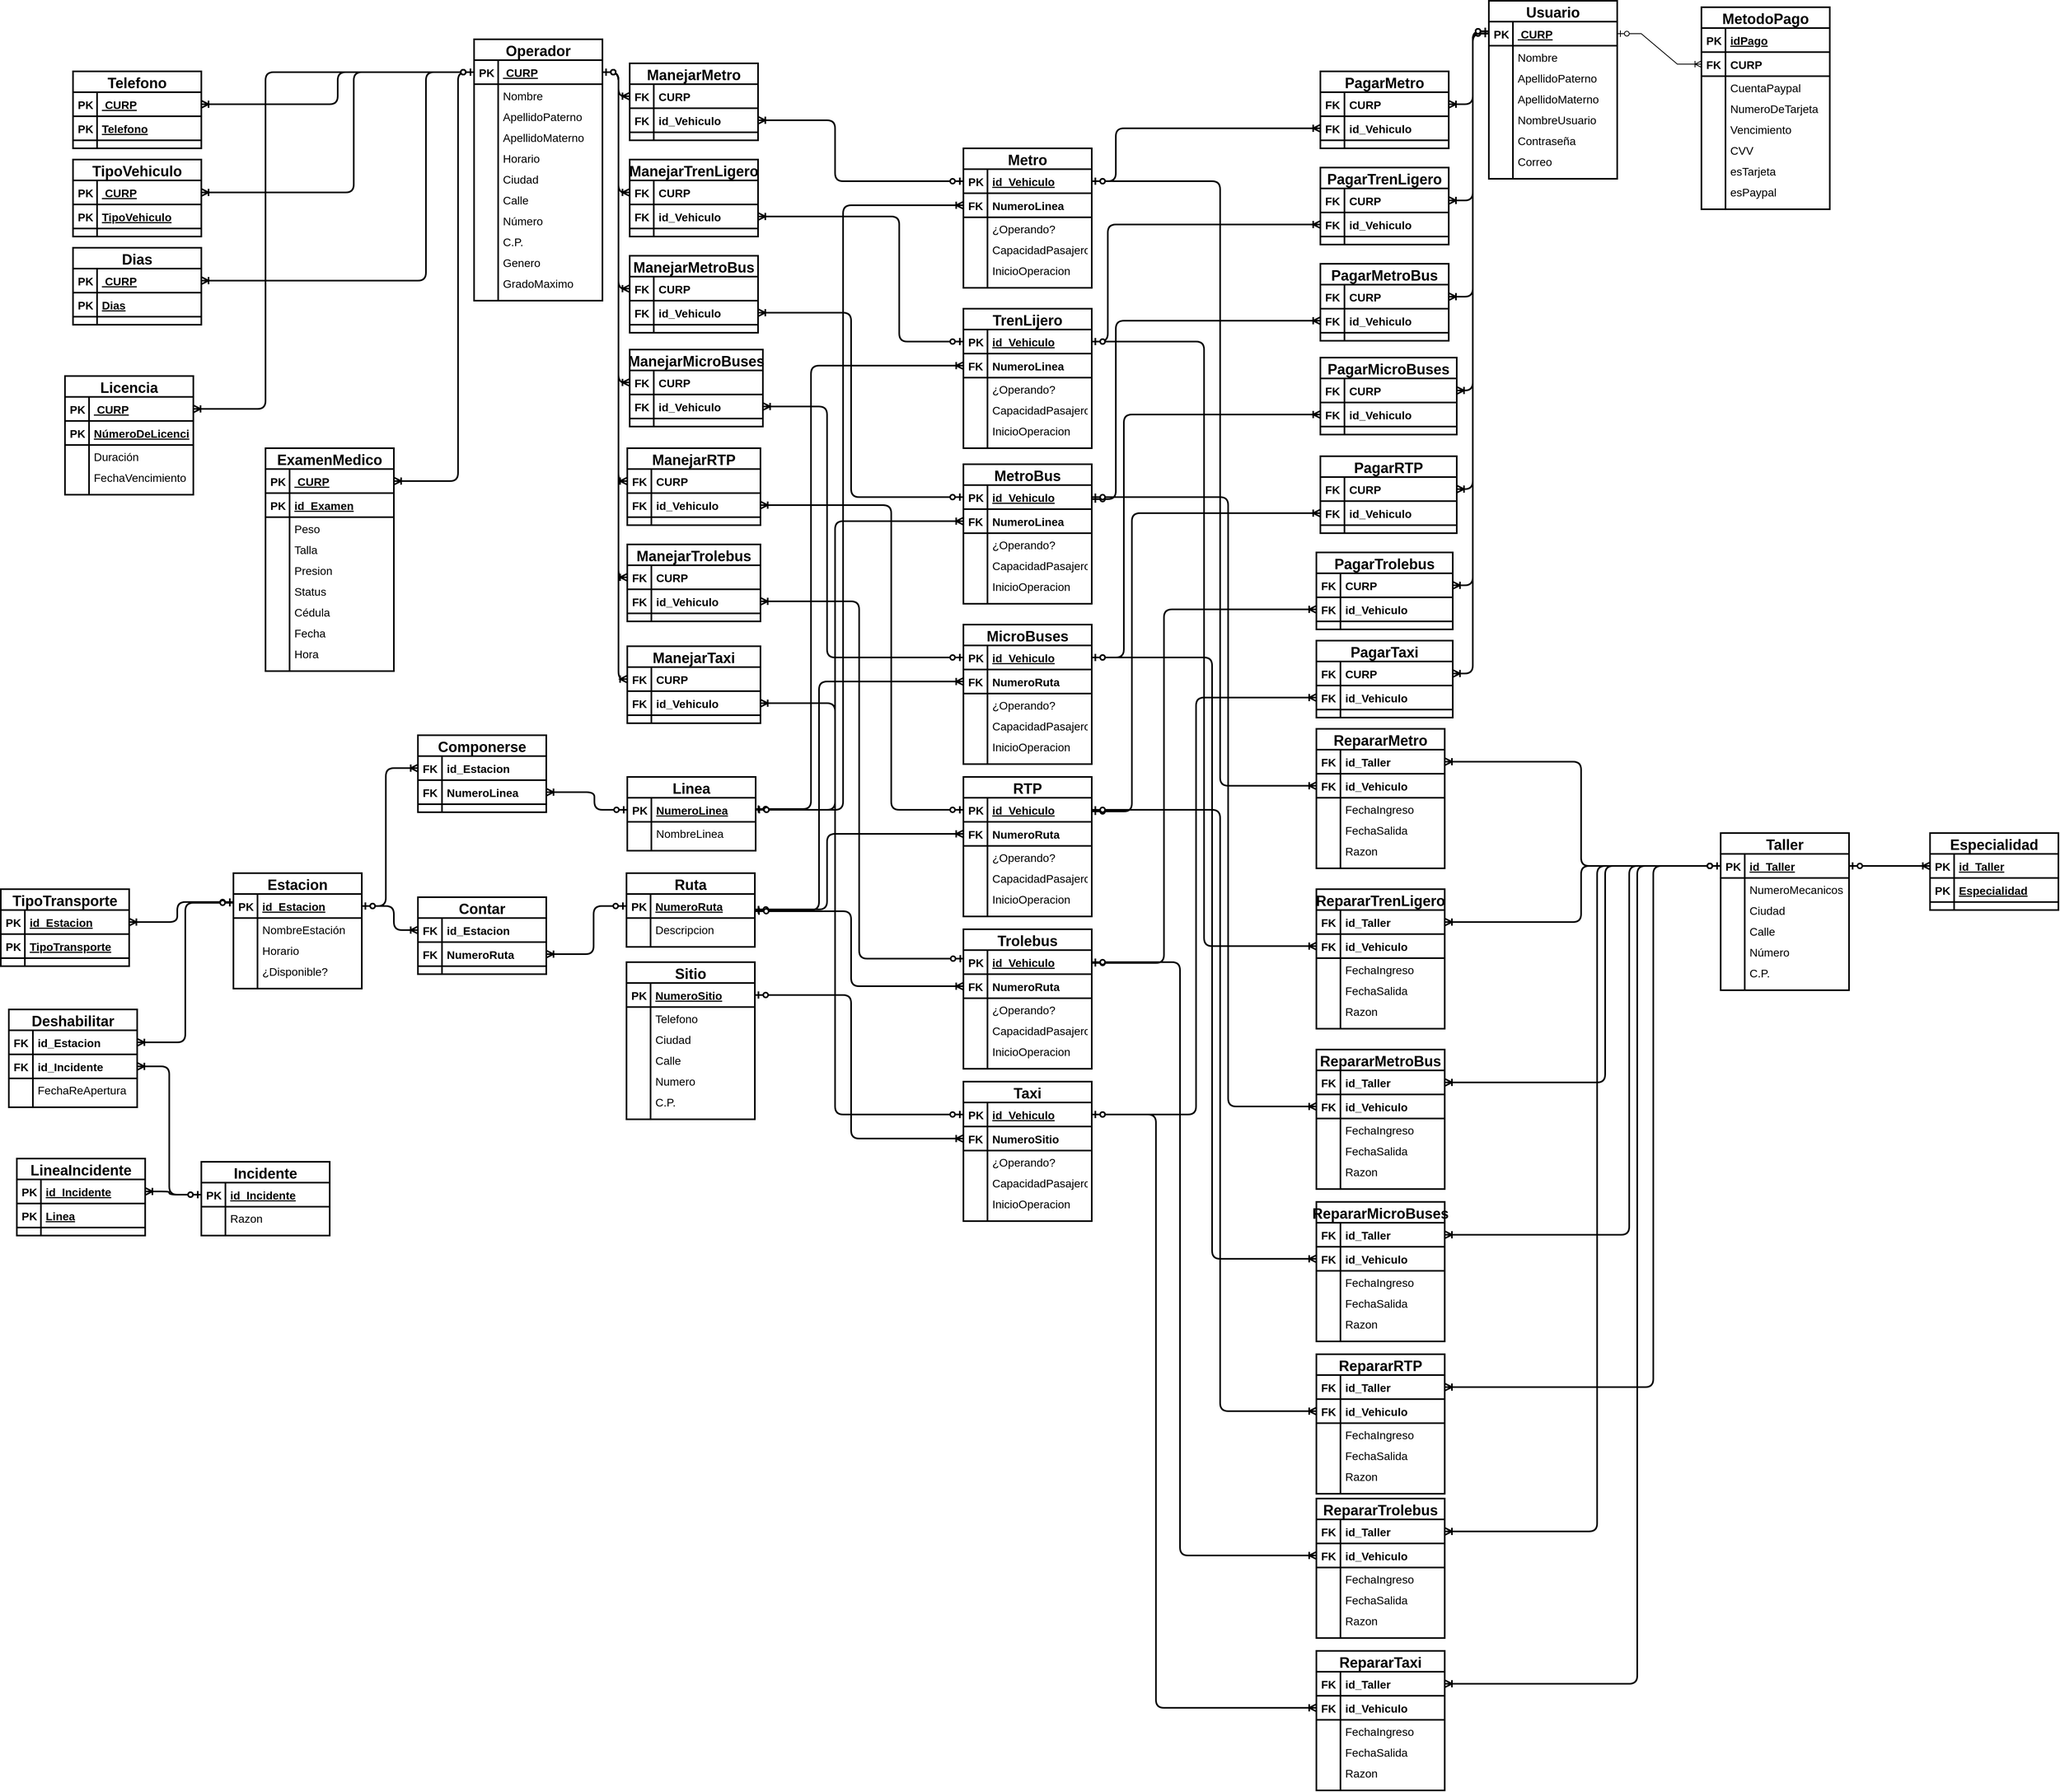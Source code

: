 <mxfile version="17.2.1" type="google"><diagram id="C5RBs43oDa-KdzZeNtuy" name="Page-1"><mxGraphModel grid="1" page="1" gridSize="10" guides="1" tooltips="1" connect="1" arrows="1" fold="1" pageScale="1" pageWidth="827" pageHeight="1169" math="0" shadow="0"><root><mxCell id="WIyWlLk6GJQsqaUBKTNV-0"/><mxCell id="WIyWlLk6GJQsqaUBKTNV-1" parent="WIyWlLk6GJQsqaUBKTNV-0"/><mxCell id="4gtdwZCfwXywJPlJvrG--1" value="Operador" style="swimlane;fontStyle=1;childLayout=stackLayout;horizontal=1;startSize=26;horizontalStack=0;resizeParent=1;resizeParentMax=0;resizeLast=0;collapsible=1;marginBottom=0;align=center;fontSize=18;strokeWidth=2;" vertex="1" parent="WIyWlLk6GJQsqaUBKTNV-1"><mxGeometry x="-60" y="140" width="160" height="326" as="geometry"/></mxCell><mxCell id="4gtdwZCfwXywJPlJvrG--2" value=" CURP" style="shape=partialRectangle;top=0;left=0;right=0;bottom=1;align=left;verticalAlign=middle;fillColor=none;spacingLeft=34;spacingRight=4;overflow=hidden;rotatable=0;points=[[0,0.5],[1,0.5]];portConstraint=eastwest;dropTarget=0;fontStyle=5;fontSize=14;strokeWidth=2;" vertex="1" parent="4gtdwZCfwXywJPlJvrG--1"><mxGeometry y="26" width="160" height="30" as="geometry"/></mxCell><mxCell id="4gtdwZCfwXywJPlJvrG--3" value="PK" style="shape=partialRectangle;top=0;left=0;bottom=0;fillColor=none;align=left;verticalAlign=middle;spacingLeft=4;spacingRight=4;overflow=hidden;rotatable=0;points=[];portConstraint=eastwest;part=1;fontSize=14;fontStyle=1;strokeWidth=2;" vertex="1" connectable="0" parent="4gtdwZCfwXywJPlJvrG--2"><mxGeometry width="30" height="30" as="geometry"/></mxCell><mxCell id="4gtdwZCfwXywJPlJvrG--6" value="Nombre" style="shape=partialRectangle;top=0;left=0;right=0;bottom=0;align=left;verticalAlign=top;fillColor=none;spacingLeft=34;spacingRight=4;overflow=hidden;rotatable=0;points=[[0,0.5],[1,0.5]];portConstraint=eastwest;dropTarget=0;fontSize=14;" vertex="1" parent="4gtdwZCfwXywJPlJvrG--1"><mxGeometry y="56" width="160" height="26" as="geometry"/></mxCell><mxCell id="4gtdwZCfwXywJPlJvrG--7" value="" style="shape=partialRectangle;top=0;left=0;bottom=0;fillColor=none;align=left;verticalAlign=top;spacingLeft=4;spacingRight=4;overflow=hidden;rotatable=0;points=[];portConstraint=eastwest;part=1;fontSize=12;strokeWidth=2;" vertex="1" connectable="0" parent="4gtdwZCfwXywJPlJvrG--6"><mxGeometry width="30" height="26" as="geometry"/></mxCell><mxCell id="4gtdwZCfwXywJPlJvrG--8" value="ApellidoPaterno" style="shape=partialRectangle;top=0;left=0;right=0;bottom=0;align=left;verticalAlign=top;fillColor=none;spacingLeft=34;spacingRight=4;overflow=hidden;rotatable=0;points=[[0,0.5],[1,0.5]];portConstraint=eastwest;dropTarget=0;fontSize=14;" vertex="1" parent="4gtdwZCfwXywJPlJvrG--1"><mxGeometry y="82" width="160" height="26" as="geometry"/></mxCell><mxCell id="4gtdwZCfwXywJPlJvrG--9" value="" style="shape=partialRectangle;top=0;left=0;bottom=0;fillColor=none;align=left;verticalAlign=top;spacingLeft=4;spacingRight=4;overflow=hidden;rotatable=0;points=[];portConstraint=eastwest;part=1;fontSize=12;strokeWidth=2;" vertex="1" connectable="0" parent="4gtdwZCfwXywJPlJvrG--8"><mxGeometry width="30" height="26" as="geometry"/></mxCell><mxCell id="4gtdwZCfwXywJPlJvrG--10" value="ApellidoMaterno" style="shape=partialRectangle;top=0;left=0;right=0;bottom=0;align=left;verticalAlign=top;fillColor=none;spacingLeft=34;spacingRight=4;overflow=hidden;rotatable=0;points=[[0,0.5],[1,0.5]];portConstraint=eastwest;dropTarget=0;fontSize=14;" vertex="1" parent="4gtdwZCfwXywJPlJvrG--1"><mxGeometry y="108" width="160" height="26" as="geometry"/></mxCell><mxCell id="4gtdwZCfwXywJPlJvrG--11" value="" style="shape=partialRectangle;top=0;left=0;bottom=0;fillColor=none;align=left;verticalAlign=top;spacingLeft=4;spacingRight=4;overflow=hidden;rotatable=0;points=[];portConstraint=eastwest;part=1;fontSize=12;strokeWidth=2;" vertex="1" connectable="0" parent="4gtdwZCfwXywJPlJvrG--10"><mxGeometry width="30" height="26" as="geometry"/></mxCell><mxCell id="4gtdwZCfwXywJPlJvrG--12" value="Horario" style="shape=partialRectangle;top=0;left=0;right=0;bottom=0;align=left;verticalAlign=top;fillColor=none;spacingLeft=34;spacingRight=4;overflow=hidden;rotatable=0;points=[[0,0.5],[1,0.5]];portConstraint=eastwest;dropTarget=0;fontSize=14;" vertex="1" parent="4gtdwZCfwXywJPlJvrG--1"><mxGeometry y="134" width="160" height="26" as="geometry"/></mxCell><mxCell id="4gtdwZCfwXywJPlJvrG--13" value="" style="shape=partialRectangle;top=0;left=0;bottom=0;fillColor=none;align=left;verticalAlign=top;spacingLeft=4;spacingRight=4;overflow=hidden;rotatable=0;points=[];portConstraint=eastwest;part=1;fontSize=12;strokeWidth=2;" vertex="1" connectable="0" parent="4gtdwZCfwXywJPlJvrG--12"><mxGeometry width="30" height="26" as="geometry"/></mxCell><mxCell id="4gtdwZCfwXywJPlJvrG--14" value="Ciudad" style="shape=partialRectangle;top=0;left=0;right=0;bottom=0;align=left;verticalAlign=top;fillColor=none;spacingLeft=34;spacingRight=4;overflow=hidden;rotatable=0;points=[[0,0.5],[1,0.5]];portConstraint=eastwest;dropTarget=0;fontSize=14;" vertex="1" parent="4gtdwZCfwXywJPlJvrG--1"><mxGeometry y="160" width="160" height="26" as="geometry"/></mxCell><mxCell id="4gtdwZCfwXywJPlJvrG--15" value="" style="shape=partialRectangle;top=0;left=0;bottom=0;fillColor=none;align=left;verticalAlign=top;spacingLeft=4;spacingRight=4;overflow=hidden;rotatable=0;points=[];portConstraint=eastwest;part=1;fontSize=12;strokeWidth=2;" vertex="1" connectable="0" parent="4gtdwZCfwXywJPlJvrG--14"><mxGeometry width="30" height="26" as="geometry"/></mxCell><mxCell id="4gtdwZCfwXywJPlJvrG--16" value="Calle" style="shape=partialRectangle;top=0;left=0;right=0;bottom=0;align=left;verticalAlign=top;fillColor=none;spacingLeft=34;spacingRight=4;overflow=hidden;rotatable=0;points=[[0,0.5],[1,0.5]];portConstraint=eastwest;dropTarget=0;fontSize=14;" vertex="1" parent="4gtdwZCfwXywJPlJvrG--1"><mxGeometry y="186" width="160" height="26" as="geometry"/></mxCell><mxCell id="4gtdwZCfwXywJPlJvrG--17" value="" style="shape=partialRectangle;top=0;left=0;bottom=0;fillColor=none;align=left;verticalAlign=top;spacingLeft=4;spacingRight=4;overflow=hidden;rotatable=0;points=[];portConstraint=eastwest;part=1;fontSize=12;strokeWidth=2;" vertex="1" connectable="0" parent="4gtdwZCfwXywJPlJvrG--16"><mxGeometry width="30" height="26" as="geometry"/></mxCell><mxCell id="4gtdwZCfwXywJPlJvrG--25" value="Número" style="shape=partialRectangle;top=0;left=0;right=0;bottom=0;align=left;verticalAlign=top;fillColor=none;spacingLeft=34;spacingRight=4;overflow=hidden;rotatable=0;points=[[0,0.5],[1,0.5]];portConstraint=eastwest;dropTarget=0;fontSize=14;" vertex="1" parent="4gtdwZCfwXywJPlJvrG--1"><mxGeometry y="212" width="160" height="26" as="geometry"/></mxCell><mxCell id="4gtdwZCfwXywJPlJvrG--26" value="" style="shape=partialRectangle;top=0;left=0;bottom=0;fillColor=none;align=left;verticalAlign=top;spacingLeft=4;spacingRight=4;overflow=hidden;rotatable=0;points=[];portConstraint=eastwest;part=1;fontSize=12;strokeWidth=2;" vertex="1" connectable="0" parent="4gtdwZCfwXywJPlJvrG--25"><mxGeometry width="30" height="26" as="geometry"/></mxCell><mxCell id="4gtdwZCfwXywJPlJvrG--27" value="C.P." style="shape=partialRectangle;top=0;left=0;right=0;bottom=0;align=left;verticalAlign=top;fillColor=none;spacingLeft=34;spacingRight=4;overflow=hidden;rotatable=0;points=[[0,0.5],[1,0.5]];portConstraint=eastwest;dropTarget=0;fontSize=14;" vertex="1" parent="4gtdwZCfwXywJPlJvrG--1"><mxGeometry y="238" width="160" height="26" as="geometry"/></mxCell><mxCell id="4gtdwZCfwXywJPlJvrG--28" value="" style="shape=partialRectangle;top=0;left=0;bottom=0;fillColor=none;align=left;verticalAlign=top;spacingLeft=4;spacingRight=4;overflow=hidden;rotatable=0;points=[];portConstraint=eastwest;part=1;fontSize=12;strokeWidth=2;" vertex="1" connectable="0" parent="4gtdwZCfwXywJPlJvrG--27"><mxGeometry width="30" height="26" as="geometry"/></mxCell><mxCell id="4gtdwZCfwXywJPlJvrG--29" value="Genero" style="shape=partialRectangle;top=0;left=0;right=0;bottom=0;align=left;verticalAlign=top;fillColor=none;spacingLeft=34;spacingRight=4;overflow=hidden;rotatable=0;points=[[0,0.5],[1,0.5]];portConstraint=eastwest;dropTarget=0;fontSize=14;" vertex="1" parent="4gtdwZCfwXywJPlJvrG--1"><mxGeometry y="264" width="160" height="26" as="geometry"/></mxCell><mxCell id="4gtdwZCfwXywJPlJvrG--30" value="" style="shape=partialRectangle;top=0;left=0;bottom=0;fillColor=none;align=left;verticalAlign=top;spacingLeft=4;spacingRight=4;overflow=hidden;rotatable=0;points=[];portConstraint=eastwest;part=1;fontSize=12;strokeWidth=2;" vertex="1" connectable="0" parent="4gtdwZCfwXywJPlJvrG--29"><mxGeometry width="30" height="26" as="geometry"/></mxCell><mxCell id="4gtdwZCfwXywJPlJvrG--31" value="GradoMaximo" style="shape=partialRectangle;top=0;left=0;right=0;bottom=0;align=left;verticalAlign=top;fillColor=none;spacingLeft=34;spacingRight=4;overflow=hidden;rotatable=0;points=[[0,0.5],[1,0.5]];portConstraint=eastwest;dropTarget=0;fontSize=14;" vertex="1" parent="4gtdwZCfwXywJPlJvrG--1"><mxGeometry y="290" width="160" height="26" as="geometry"/></mxCell><mxCell id="4gtdwZCfwXywJPlJvrG--32" value="" style="shape=partialRectangle;top=0;left=0;bottom=0;fillColor=none;align=left;verticalAlign=top;spacingLeft=4;spacingRight=4;overflow=hidden;rotatable=0;points=[];portConstraint=eastwest;part=1;fontSize=12;strokeWidth=2;" vertex="1" connectable="0" parent="4gtdwZCfwXywJPlJvrG--31"><mxGeometry width="30" height="26" as="geometry"/></mxCell><mxCell id="4gtdwZCfwXywJPlJvrG--18" value="" style="shape=partialRectangle;top=0;left=0;right=0;bottom=0;align=left;verticalAlign=top;fillColor=none;spacingLeft=34;spacingRight=4;overflow=hidden;rotatable=0;points=[[0,0.5],[1,0.5]];portConstraint=eastwest;dropTarget=0;fontSize=12;" vertex="1" parent="4gtdwZCfwXywJPlJvrG--1"><mxGeometry y="316" width="160" height="10" as="geometry"/></mxCell><mxCell id="4gtdwZCfwXywJPlJvrG--19" value="" style="shape=partialRectangle;top=0;left=0;bottom=0;fillColor=none;align=left;verticalAlign=top;spacingLeft=4;spacingRight=4;overflow=hidden;rotatable=0;points=[];portConstraint=eastwest;part=1;fontSize=12;strokeWidth=2;" vertex="1" connectable="0" parent="4gtdwZCfwXywJPlJvrG--18"><mxGeometry width="30" height="10" as="geometry"/></mxCell><mxCell id="4gtdwZCfwXywJPlJvrG--20" value="" style="edgeStyle=elbowEdgeStyle;fontSize=12;html=1;endArrow=ERoneToMany;startArrow=ERzeroToOne;strokeWidth=2;exitX=0;exitY=0.5;exitDx=0;exitDy=0;entryX=1;entryY=0.5;entryDx=0;entryDy=0;" edge="1" parent="WIyWlLk6GJQsqaUBKTNV-1" source="4gtdwZCfwXywJPlJvrG--2" target="4gtdwZCfwXywJPlJvrG--88"><mxGeometry width="100" height="100" relative="1" as="geometry"><mxPoint x="-190" y="430" as="sourcePoint"/><mxPoint x="-110" y="460" as="targetPoint"/><Array as="points"><mxPoint x="-320" y="570"/><mxPoint x="-210" y="630"/><mxPoint x="-200" y="460"/><mxPoint x="-180" y="540"/><mxPoint x="-220" y="400"/><mxPoint x="-130" y="490"/></Array></mxGeometry></mxCell><mxCell id="4gtdwZCfwXywJPlJvrG--33" value="Usuario" style="swimlane;fontStyle=1;childLayout=stackLayout;horizontal=1;startSize=26;horizontalStack=0;resizeParent=1;resizeParentMax=0;resizeLast=0;collapsible=1;marginBottom=0;align=center;fontSize=18;strokeWidth=2;" vertex="1" parent="WIyWlLk6GJQsqaUBKTNV-1"><mxGeometry x="1205" y="92" width="160" height="222" as="geometry"/></mxCell><mxCell id="4gtdwZCfwXywJPlJvrG--34" value=" CURP" style="shape=partialRectangle;top=0;left=0;right=0;bottom=1;align=left;verticalAlign=middle;fillColor=none;spacingLeft=34;spacingRight=4;overflow=hidden;rotatable=0;points=[[0,0.5],[1,0.5]];portConstraint=eastwest;dropTarget=0;fontStyle=5;fontSize=14;strokeWidth=2;" vertex="1" parent="4gtdwZCfwXywJPlJvrG--33"><mxGeometry y="26" width="160" height="30" as="geometry"/></mxCell><mxCell id="4gtdwZCfwXywJPlJvrG--35" value="PK" style="shape=partialRectangle;top=0;left=0;bottom=0;fillColor=none;align=left;verticalAlign=middle;spacingLeft=4;spacingRight=4;overflow=hidden;rotatable=0;points=[];portConstraint=eastwest;part=1;fontSize=14;fontStyle=1;strokeWidth=2;" vertex="1" connectable="0" parent="4gtdwZCfwXywJPlJvrG--34"><mxGeometry width="30" height="30" as="geometry"/></mxCell><mxCell id="4gtdwZCfwXywJPlJvrG--36" value="Nombre" style="shape=partialRectangle;top=0;left=0;right=0;bottom=0;align=left;verticalAlign=top;fillColor=none;spacingLeft=34;spacingRight=4;overflow=hidden;rotatable=0;points=[[0,0.5],[1,0.5]];portConstraint=eastwest;dropTarget=0;fontSize=14;" vertex="1" parent="4gtdwZCfwXywJPlJvrG--33"><mxGeometry y="56" width="160" height="26" as="geometry"/></mxCell><mxCell id="4gtdwZCfwXywJPlJvrG--37" value="" style="shape=partialRectangle;top=0;left=0;bottom=0;fillColor=none;align=left;verticalAlign=top;spacingLeft=4;spacingRight=4;overflow=hidden;rotatable=0;points=[];portConstraint=eastwest;part=1;fontSize=12;strokeWidth=2;" vertex="1" connectable="0" parent="4gtdwZCfwXywJPlJvrG--36"><mxGeometry width="30" height="26" as="geometry"/></mxCell><mxCell id="4gtdwZCfwXywJPlJvrG--38" value="ApellidoPaterno" style="shape=partialRectangle;top=0;left=0;right=0;bottom=0;align=left;verticalAlign=top;fillColor=none;spacingLeft=34;spacingRight=4;overflow=hidden;rotatable=0;points=[[0,0.5],[1,0.5]];portConstraint=eastwest;dropTarget=0;fontSize=14;" vertex="1" parent="4gtdwZCfwXywJPlJvrG--33"><mxGeometry y="82" width="160" height="26" as="geometry"/></mxCell><mxCell id="4gtdwZCfwXywJPlJvrG--39" value="" style="shape=partialRectangle;top=0;left=0;bottom=0;fillColor=none;align=left;verticalAlign=top;spacingLeft=4;spacingRight=4;overflow=hidden;rotatable=0;points=[];portConstraint=eastwest;part=1;fontSize=12;strokeWidth=2;" vertex="1" connectable="0" parent="4gtdwZCfwXywJPlJvrG--38"><mxGeometry width="30" height="26" as="geometry"/></mxCell><mxCell id="4gtdwZCfwXywJPlJvrG--40" value="ApellidoMaterno" style="shape=partialRectangle;top=0;left=0;right=0;bottom=0;align=left;verticalAlign=top;fillColor=none;spacingLeft=34;spacingRight=4;overflow=hidden;rotatable=0;points=[[0,0.5],[1,0.5]];portConstraint=eastwest;dropTarget=0;fontSize=14;" vertex="1" parent="4gtdwZCfwXywJPlJvrG--33"><mxGeometry y="108" width="160" height="26" as="geometry"/></mxCell><mxCell id="4gtdwZCfwXywJPlJvrG--41" value="" style="shape=partialRectangle;top=0;left=0;bottom=0;fillColor=none;align=left;verticalAlign=top;spacingLeft=4;spacingRight=4;overflow=hidden;rotatable=0;points=[];portConstraint=eastwest;part=1;fontSize=12;strokeWidth=2;" vertex="1" connectable="0" parent="4gtdwZCfwXywJPlJvrG--40"><mxGeometry width="30" height="26" as="geometry"/></mxCell><mxCell id="4gtdwZCfwXywJPlJvrG--50" value="NombreUsuario" style="shape=partialRectangle;top=0;left=0;right=0;bottom=0;align=left;verticalAlign=top;fillColor=none;spacingLeft=34;spacingRight=4;overflow=hidden;rotatable=0;points=[[0,0.5],[1,0.5]];portConstraint=eastwest;dropTarget=0;fontSize=14;" vertex="1" parent="4gtdwZCfwXywJPlJvrG--33"><mxGeometry y="134" width="160" height="26" as="geometry"/></mxCell><mxCell id="4gtdwZCfwXywJPlJvrG--51" value="" style="shape=partialRectangle;top=0;left=0;bottom=0;fillColor=none;align=left;verticalAlign=top;spacingLeft=4;spacingRight=4;overflow=hidden;rotatable=0;points=[];portConstraint=eastwest;part=1;fontSize=12;strokeWidth=2;" vertex="1" connectable="0" parent="4gtdwZCfwXywJPlJvrG--50"><mxGeometry width="30" height="26" as="geometry"/></mxCell><mxCell id="4gtdwZCfwXywJPlJvrG--83" value="Contraseña" style="shape=partialRectangle;top=0;left=0;right=0;bottom=0;align=left;verticalAlign=top;fillColor=none;spacingLeft=34;spacingRight=4;overflow=hidden;rotatable=0;points=[[0,0.5],[1,0.5]];portConstraint=eastwest;dropTarget=0;fontSize=14;" vertex="1" parent="4gtdwZCfwXywJPlJvrG--33"><mxGeometry y="160" width="160" height="26" as="geometry"/></mxCell><mxCell id="4gtdwZCfwXywJPlJvrG--84" value="" style="shape=partialRectangle;top=0;left=0;bottom=0;fillColor=none;align=left;verticalAlign=top;spacingLeft=4;spacingRight=4;overflow=hidden;rotatable=0;points=[];portConstraint=eastwest;part=1;fontSize=12;strokeWidth=2;" vertex="1" connectable="0" parent="4gtdwZCfwXywJPlJvrG--83"><mxGeometry width="30" height="26" as="geometry"/></mxCell><mxCell id="4gtdwZCfwXywJPlJvrG--85" value="Correo" style="shape=partialRectangle;top=0;left=0;right=0;bottom=0;align=left;verticalAlign=top;fillColor=none;spacingLeft=34;spacingRight=4;overflow=hidden;rotatable=0;points=[[0,0.5],[1,0.5]];portConstraint=eastwest;dropTarget=0;fontSize=14;" vertex="1" parent="4gtdwZCfwXywJPlJvrG--33"><mxGeometry y="186" width="160" height="26" as="geometry"/></mxCell><mxCell id="4gtdwZCfwXywJPlJvrG--86" value="" style="shape=partialRectangle;top=0;left=0;bottom=0;fillColor=none;align=left;verticalAlign=top;spacingLeft=4;spacingRight=4;overflow=hidden;rotatable=0;points=[];portConstraint=eastwest;part=1;fontSize=12;strokeWidth=2;" vertex="1" connectable="0" parent="4gtdwZCfwXywJPlJvrG--85"><mxGeometry width="30" height="26" as="geometry"/></mxCell><mxCell id="4gtdwZCfwXywJPlJvrG--56" value="" style="shape=partialRectangle;top=0;left=0;right=0;bottom=0;align=left;verticalAlign=top;fillColor=none;spacingLeft=34;spacingRight=4;overflow=hidden;rotatable=0;points=[[0,0.5],[1,0.5]];portConstraint=eastwest;dropTarget=0;fontSize=12;" vertex="1" parent="4gtdwZCfwXywJPlJvrG--33"><mxGeometry y="212" width="160" height="10" as="geometry"/></mxCell><mxCell id="4gtdwZCfwXywJPlJvrG--57" value="" style="shape=partialRectangle;top=0;left=0;bottom=0;fillColor=none;align=left;verticalAlign=top;spacingLeft=4;spacingRight=4;overflow=hidden;rotatable=0;points=[];portConstraint=eastwest;part=1;fontSize=12;strokeWidth=2;" vertex="1" connectable="0" parent="4gtdwZCfwXywJPlJvrG--56"><mxGeometry width="30" height="10" as="geometry"/></mxCell><mxCell id="4gtdwZCfwXywJPlJvrG--87" value="Licencia" style="swimlane;fontStyle=1;childLayout=stackLayout;horizontal=1;startSize=26;horizontalStack=0;resizeParent=1;resizeParentMax=0;resizeLast=0;collapsible=1;marginBottom=0;align=center;fontSize=18;strokeWidth=2;" vertex="1" parent="WIyWlLk6GJQsqaUBKTNV-1"><mxGeometry x="-570" y="560" width="160" height="148" as="geometry"/></mxCell><mxCell id="4gtdwZCfwXywJPlJvrG--88" value=" CURP" style="shape=partialRectangle;top=0;left=0;right=0;bottom=1;align=left;verticalAlign=middle;fillColor=none;spacingLeft=34;spacingRight=4;overflow=hidden;rotatable=0;points=[[0,0.5],[1,0.5]];portConstraint=eastwest;dropTarget=0;fontStyle=5;fontSize=14;strokeWidth=2;" vertex="1" parent="4gtdwZCfwXywJPlJvrG--87"><mxGeometry y="26" width="160" height="30" as="geometry"/></mxCell><mxCell id="4gtdwZCfwXywJPlJvrG--89" value="PK" style="shape=partialRectangle;top=0;left=0;bottom=0;fillColor=none;align=left;verticalAlign=middle;spacingLeft=4;spacingRight=4;overflow=hidden;rotatable=0;points=[];portConstraint=eastwest;part=1;fontSize=14;fontStyle=1;strokeWidth=2;" vertex="1" connectable="0" parent="4gtdwZCfwXywJPlJvrG--88"><mxGeometry width="30" height="30" as="geometry"/></mxCell><mxCell id="4gtdwZCfwXywJPlJvrG--112" value="NúmeroDeLicencia" style="shape=partialRectangle;top=0;left=0;right=0;bottom=1;align=left;verticalAlign=middle;fillColor=none;spacingLeft=34;spacingRight=4;overflow=hidden;rotatable=0;points=[[0,0.5],[1,0.5]];portConstraint=eastwest;dropTarget=0;fontStyle=5;fontSize=14;strokeWidth=2;" vertex="1" parent="4gtdwZCfwXywJPlJvrG--87"><mxGeometry y="56" width="160" height="30" as="geometry"/></mxCell><mxCell id="4gtdwZCfwXywJPlJvrG--113" value="PK" style="shape=partialRectangle;top=0;left=0;bottom=0;fillColor=none;align=left;verticalAlign=middle;spacingLeft=4;spacingRight=4;overflow=hidden;rotatable=0;points=[];portConstraint=eastwest;part=1;fontSize=14;fontStyle=1;strokeWidth=2;" vertex="1" connectable="0" parent="4gtdwZCfwXywJPlJvrG--112"><mxGeometry width="30" height="30" as="geometry"/></mxCell><mxCell id="4gtdwZCfwXywJPlJvrG--106" value="Duración" style="shape=partialRectangle;top=0;left=0;right=0;bottom=0;align=left;verticalAlign=top;fillColor=none;spacingLeft=34;spacingRight=4;overflow=hidden;rotatable=0;points=[[0,0.5],[1,0.5]];portConstraint=eastwest;dropTarget=0;fontSize=14;" vertex="1" parent="4gtdwZCfwXywJPlJvrG--87"><mxGeometry y="86" width="160" height="26" as="geometry"/></mxCell><mxCell id="4gtdwZCfwXywJPlJvrG--107" value="" style="shape=partialRectangle;top=0;left=0;bottom=0;fillColor=none;align=left;verticalAlign=top;spacingLeft=4;spacingRight=4;overflow=hidden;rotatable=0;points=[];portConstraint=eastwest;part=1;fontSize=12;strokeWidth=2;" vertex="1" connectable="0" parent="4gtdwZCfwXywJPlJvrG--106"><mxGeometry width="30" height="26" as="geometry"/></mxCell><mxCell id="4gtdwZCfwXywJPlJvrG--108" value="FechaVencimiento" style="shape=partialRectangle;top=0;left=0;right=0;bottom=0;align=left;verticalAlign=top;fillColor=none;spacingLeft=34;spacingRight=4;overflow=hidden;rotatable=0;points=[[0,0.5],[1,0.5]];portConstraint=eastwest;dropTarget=0;fontSize=14;" vertex="1" parent="4gtdwZCfwXywJPlJvrG--87"><mxGeometry y="112" width="160" height="26" as="geometry"/></mxCell><mxCell id="4gtdwZCfwXywJPlJvrG--109" value="" style="shape=partialRectangle;top=0;left=0;bottom=0;fillColor=none;align=left;verticalAlign=top;spacingLeft=4;spacingRight=4;overflow=hidden;rotatable=0;points=[];portConstraint=eastwest;part=1;fontSize=12;strokeWidth=2;" vertex="1" connectable="0" parent="4gtdwZCfwXywJPlJvrG--108"><mxGeometry width="30" height="26" as="geometry"/></mxCell><mxCell id="4gtdwZCfwXywJPlJvrG--110" value="" style="shape=partialRectangle;top=0;left=0;right=0;bottom=0;align=left;verticalAlign=top;fillColor=none;spacingLeft=34;spacingRight=4;overflow=hidden;rotatable=0;points=[[0,0.5],[1,0.5]];portConstraint=eastwest;dropTarget=0;fontSize=12;" vertex="1" parent="4gtdwZCfwXywJPlJvrG--87"><mxGeometry y="138" width="160" height="10" as="geometry"/></mxCell><mxCell id="4gtdwZCfwXywJPlJvrG--111" value="" style="shape=partialRectangle;top=0;left=0;bottom=0;fillColor=none;align=left;verticalAlign=top;spacingLeft=4;spacingRight=4;overflow=hidden;rotatable=0;points=[];portConstraint=eastwest;part=1;fontSize=12;strokeWidth=2;" vertex="1" connectable="0" parent="4gtdwZCfwXywJPlJvrG--110"><mxGeometry width="30" height="10" as="geometry"/></mxCell><mxCell id="4gtdwZCfwXywJPlJvrG--114" value="ExamenMedico" style="swimlane;fontStyle=1;childLayout=stackLayout;horizontal=1;startSize=26;horizontalStack=0;resizeParent=1;resizeParentMax=0;resizeLast=0;collapsible=1;marginBottom=0;align=center;fontSize=18;strokeWidth=2;" vertex="1" parent="WIyWlLk6GJQsqaUBKTNV-1"><mxGeometry x="-320" y="650" width="160" height="278" as="geometry"/></mxCell><mxCell id="4gtdwZCfwXywJPlJvrG--115" value=" CURP" style="shape=partialRectangle;top=0;left=0;right=0;bottom=1;align=left;verticalAlign=middle;fillColor=none;spacingLeft=34;spacingRight=4;overflow=hidden;rotatable=0;points=[[0,0.5],[1,0.5]];portConstraint=eastwest;dropTarget=0;fontStyle=5;fontSize=14;strokeWidth=2;" vertex="1" parent="4gtdwZCfwXywJPlJvrG--114"><mxGeometry y="26" width="160" height="30" as="geometry"/></mxCell><mxCell id="4gtdwZCfwXywJPlJvrG--116" value="PK" style="shape=partialRectangle;top=0;left=0;bottom=0;fillColor=none;align=left;verticalAlign=middle;spacingLeft=4;spacingRight=4;overflow=hidden;rotatable=0;points=[];portConstraint=eastwest;part=1;fontSize=14;fontStyle=1;strokeWidth=2;" vertex="1" connectable="0" parent="4gtdwZCfwXywJPlJvrG--115"><mxGeometry width="30" height="30" as="geometry"/></mxCell><mxCell id="4gtdwZCfwXywJPlJvrG--117" value="id_Examen" style="shape=partialRectangle;top=0;left=0;right=0;bottom=1;align=left;verticalAlign=middle;fillColor=none;spacingLeft=34;spacingRight=4;overflow=hidden;rotatable=0;points=[[0,0.5],[1,0.5]];portConstraint=eastwest;dropTarget=0;fontStyle=5;fontSize=14;strokeWidth=2;" vertex="1" parent="4gtdwZCfwXywJPlJvrG--114"><mxGeometry y="56" width="160" height="30" as="geometry"/></mxCell><mxCell id="4gtdwZCfwXywJPlJvrG--118" value="PK" style="shape=partialRectangle;top=0;left=0;bottom=0;fillColor=none;align=left;verticalAlign=middle;spacingLeft=4;spacingRight=4;overflow=hidden;rotatable=0;points=[];portConstraint=eastwest;part=1;fontSize=14;fontStyle=1;strokeWidth=2;" vertex="1" connectable="0" parent="4gtdwZCfwXywJPlJvrG--117"><mxGeometry width="30" height="30" as="geometry"/></mxCell><mxCell id="4gtdwZCfwXywJPlJvrG--119" value="Peso" style="shape=partialRectangle;top=0;left=0;right=0;bottom=0;align=left;verticalAlign=top;fillColor=none;spacingLeft=34;spacingRight=4;overflow=hidden;rotatable=0;points=[[0,0.5],[1,0.5]];portConstraint=eastwest;dropTarget=0;fontSize=14;" vertex="1" parent="4gtdwZCfwXywJPlJvrG--114"><mxGeometry y="86" width="160" height="26" as="geometry"/></mxCell><mxCell id="4gtdwZCfwXywJPlJvrG--120" value="" style="shape=partialRectangle;top=0;left=0;bottom=0;fillColor=none;align=left;verticalAlign=top;spacingLeft=4;spacingRight=4;overflow=hidden;rotatable=0;points=[];portConstraint=eastwest;part=1;fontSize=12;strokeWidth=2;" vertex="1" connectable="0" parent="4gtdwZCfwXywJPlJvrG--119"><mxGeometry width="30" height="26" as="geometry"/></mxCell><mxCell id="4gtdwZCfwXywJPlJvrG--121" value="Talla" style="shape=partialRectangle;top=0;left=0;right=0;bottom=0;align=left;verticalAlign=top;fillColor=none;spacingLeft=34;spacingRight=4;overflow=hidden;rotatable=0;points=[[0,0.5],[1,0.5]];portConstraint=eastwest;dropTarget=0;fontSize=14;" vertex="1" parent="4gtdwZCfwXywJPlJvrG--114"><mxGeometry y="112" width="160" height="26" as="geometry"/></mxCell><mxCell id="4gtdwZCfwXywJPlJvrG--122" value="" style="shape=partialRectangle;top=0;left=0;bottom=0;fillColor=none;align=left;verticalAlign=top;spacingLeft=4;spacingRight=4;overflow=hidden;rotatable=0;points=[];portConstraint=eastwest;part=1;fontSize=12;strokeWidth=2;" vertex="1" connectable="0" parent="4gtdwZCfwXywJPlJvrG--121"><mxGeometry width="30" height="26" as="geometry"/></mxCell><mxCell id="4gtdwZCfwXywJPlJvrG--125" value="Presion" style="shape=partialRectangle;top=0;left=0;right=0;bottom=0;align=left;verticalAlign=top;fillColor=none;spacingLeft=34;spacingRight=4;overflow=hidden;rotatable=0;points=[[0,0.5],[1,0.5]];portConstraint=eastwest;dropTarget=0;fontSize=14;" vertex="1" parent="4gtdwZCfwXywJPlJvrG--114"><mxGeometry y="138" width="160" height="26" as="geometry"/></mxCell><mxCell id="4gtdwZCfwXywJPlJvrG--126" value="" style="shape=partialRectangle;top=0;left=0;bottom=0;fillColor=none;align=left;verticalAlign=top;spacingLeft=4;spacingRight=4;overflow=hidden;rotatable=0;points=[];portConstraint=eastwest;part=1;fontSize=12;strokeWidth=2;" vertex="1" connectable="0" parent="4gtdwZCfwXywJPlJvrG--125"><mxGeometry width="30" height="26" as="geometry"/></mxCell><mxCell id="4gtdwZCfwXywJPlJvrG--127" value="Status" style="shape=partialRectangle;top=0;left=0;right=0;bottom=0;align=left;verticalAlign=top;fillColor=none;spacingLeft=34;spacingRight=4;overflow=hidden;rotatable=0;points=[[0,0.5],[1,0.5]];portConstraint=eastwest;dropTarget=0;fontSize=14;" vertex="1" parent="4gtdwZCfwXywJPlJvrG--114"><mxGeometry y="164" width="160" height="26" as="geometry"/></mxCell><mxCell id="4gtdwZCfwXywJPlJvrG--128" value="" style="shape=partialRectangle;top=0;left=0;bottom=0;fillColor=none;align=left;verticalAlign=top;spacingLeft=4;spacingRight=4;overflow=hidden;rotatable=0;points=[];portConstraint=eastwest;part=1;fontSize=12;strokeWidth=2;" vertex="1" connectable="0" parent="4gtdwZCfwXywJPlJvrG--127"><mxGeometry width="30" height="26" as="geometry"/></mxCell><mxCell id="4gtdwZCfwXywJPlJvrG--129" value="Cédula" style="shape=partialRectangle;top=0;left=0;right=0;bottom=0;align=left;verticalAlign=top;fillColor=none;spacingLeft=34;spacingRight=4;overflow=hidden;rotatable=0;points=[[0,0.5],[1,0.5]];portConstraint=eastwest;dropTarget=0;fontSize=14;" vertex="1" parent="4gtdwZCfwXywJPlJvrG--114"><mxGeometry y="190" width="160" height="26" as="geometry"/></mxCell><mxCell id="4gtdwZCfwXywJPlJvrG--130" value="" style="shape=partialRectangle;top=0;left=0;bottom=0;fillColor=none;align=left;verticalAlign=top;spacingLeft=4;spacingRight=4;overflow=hidden;rotatable=0;points=[];portConstraint=eastwest;part=1;fontSize=12;strokeWidth=2;" vertex="1" connectable="0" parent="4gtdwZCfwXywJPlJvrG--129"><mxGeometry width="30" height="26" as="geometry"/></mxCell><mxCell id="4gtdwZCfwXywJPlJvrG--132" value="Fecha" style="shape=partialRectangle;top=0;left=0;right=0;bottom=0;align=left;verticalAlign=top;fillColor=none;spacingLeft=34;spacingRight=4;overflow=hidden;rotatable=0;points=[[0,0.5],[1,0.5]];portConstraint=eastwest;dropTarget=0;fontSize=14;" vertex="1" parent="4gtdwZCfwXywJPlJvrG--114"><mxGeometry y="216" width="160" height="26" as="geometry"/></mxCell><mxCell id="4gtdwZCfwXywJPlJvrG--133" value="" style="shape=partialRectangle;top=0;left=0;bottom=0;fillColor=none;align=left;verticalAlign=top;spacingLeft=4;spacingRight=4;overflow=hidden;rotatable=0;points=[];portConstraint=eastwest;part=1;fontSize=12;strokeWidth=2;" vertex="1" connectable="0" parent="4gtdwZCfwXywJPlJvrG--132"><mxGeometry width="30" height="26" as="geometry"/></mxCell><mxCell id="4gtdwZCfwXywJPlJvrG--134" value="Hora" style="shape=partialRectangle;top=0;left=0;right=0;bottom=0;align=left;verticalAlign=top;fillColor=none;spacingLeft=34;spacingRight=4;overflow=hidden;rotatable=0;points=[[0,0.5],[1,0.5]];portConstraint=eastwest;dropTarget=0;fontSize=14;" vertex="1" parent="4gtdwZCfwXywJPlJvrG--114"><mxGeometry y="242" width="160" height="26" as="geometry"/></mxCell><mxCell id="4gtdwZCfwXywJPlJvrG--135" value="" style="shape=partialRectangle;top=0;left=0;bottom=0;fillColor=none;align=left;verticalAlign=top;spacingLeft=4;spacingRight=4;overflow=hidden;rotatable=0;points=[];portConstraint=eastwest;part=1;fontSize=12;strokeWidth=2;" vertex="1" connectable="0" parent="4gtdwZCfwXywJPlJvrG--134"><mxGeometry width="30" height="26" as="geometry"/></mxCell><mxCell id="4gtdwZCfwXywJPlJvrG--123" value="" style="shape=partialRectangle;top=0;left=0;right=0;bottom=0;align=left;verticalAlign=top;fillColor=none;spacingLeft=34;spacingRight=4;overflow=hidden;rotatable=0;points=[[0,0.5],[1,0.5]];portConstraint=eastwest;dropTarget=0;fontSize=12;" vertex="1" parent="4gtdwZCfwXywJPlJvrG--114"><mxGeometry y="268" width="160" height="10" as="geometry"/></mxCell><mxCell id="4gtdwZCfwXywJPlJvrG--124" value="" style="shape=partialRectangle;top=0;left=0;bottom=0;fillColor=none;align=left;verticalAlign=top;spacingLeft=4;spacingRight=4;overflow=hidden;rotatable=0;points=[];portConstraint=eastwest;part=1;fontSize=12;strokeWidth=2;" vertex="1" connectable="0" parent="4gtdwZCfwXywJPlJvrG--123"><mxGeometry width="30" height="10" as="geometry"/></mxCell><mxCell id="4gtdwZCfwXywJPlJvrG--131" value="" style="edgeStyle=elbowEdgeStyle;fontSize=12;html=1;endArrow=ERoneToMany;startArrow=ERzeroToOne;strokeWidth=2;entryX=1;entryY=0.5;entryDx=0;entryDy=0;exitX=0;exitY=0.5;exitDx=0;exitDy=0;" edge="1" parent="WIyWlLk6GJQsqaUBKTNV-1" source="4gtdwZCfwXywJPlJvrG--2" target="4gtdwZCfwXywJPlJvrG--115"><mxGeometry width="100" height="100" relative="1" as="geometry"><mxPoint x="-40" y="180" as="sourcePoint"/><mxPoint x="-90" y="420" as="targetPoint"/><Array as="points"><mxPoint x="-80" y="490"/><mxPoint x="-220" y="460"/><mxPoint x="140" y="380"/><mxPoint x="100" y="540"/><mxPoint x="-20" y="520"/><mxPoint x="-80" y="390"/><mxPoint x="-130" y="549"/></Array></mxGeometry></mxCell><mxCell id="4gtdwZCfwXywJPlJvrG--136" value="Telefono" style="swimlane;fontStyle=1;childLayout=stackLayout;horizontal=1;startSize=26;horizontalStack=0;resizeParent=1;resizeParentMax=0;resizeLast=0;collapsible=1;marginBottom=0;align=center;fontSize=18;strokeWidth=2;" vertex="1" parent="WIyWlLk6GJQsqaUBKTNV-1"><mxGeometry x="-560" y="180" width="160" height="96" as="geometry"/></mxCell><mxCell id="4gtdwZCfwXywJPlJvrG--137" value=" CURP" style="shape=partialRectangle;top=0;left=0;right=0;bottom=1;align=left;verticalAlign=middle;fillColor=none;spacingLeft=34;spacingRight=4;overflow=hidden;rotatable=0;points=[[0,0.5],[1,0.5]];portConstraint=eastwest;dropTarget=0;fontStyle=5;fontSize=14;strokeWidth=2;" vertex="1" parent="4gtdwZCfwXywJPlJvrG--136"><mxGeometry y="26" width="160" height="30" as="geometry"/></mxCell><mxCell id="4gtdwZCfwXywJPlJvrG--138" value="PK" style="shape=partialRectangle;top=0;left=0;bottom=0;fillColor=none;align=left;verticalAlign=middle;spacingLeft=4;spacingRight=4;overflow=hidden;rotatable=0;points=[];portConstraint=eastwest;part=1;fontSize=14;fontStyle=1;strokeWidth=2;" vertex="1" connectable="0" parent="4gtdwZCfwXywJPlJvrG--137"><mxGeometry width="30" height="30" as="geometry"/></mxCell><mxCell id="4gtdwZCfwXywJPlJvrG--139" value="Telefono" style="shape=partialRectangle;top=0;left=0;right=0;bottom=1;align=left;verticalAlign=middle;fillColor=none;spacingLeft=34;spacingRight=4;overflow=hidden;rotatable=0;points=[[0,0.5],[1,0.5]];portConstraint=eastwest;dropTarget=0;fontStyle=5;fontSize=14;strokeWidth=2;" vertex="1" parent="4gtdwZCfwXywJPlJvrG--136"><mxGeometry y="56" width="160" height="30" as="geometry"/></mxCell><mxCell id="4gtdwZCfwXywJPlJvrG--140" value="PK" style="shape=partialRectangle;top=0;left=0;bottom=0;fillColor=none;align=left;verticalAlign=middle;spacingLeft=4;spacingRight=4;overflow=hidden;rotatable=0;points=[];portConstraint=eastwest;part=1;fontSize=14;fontStyle=1;strokeWidth=2;" vertex="1" connectable="0" parent="4gtdwZCfwXywJPlJvrG--139"><mxGeometry width="30" height="30" as="geometry"/></mxCell><mxCell id="4gtdwZCfwXywJPlJvrG--145" value="" style="shape=partialRectangle;top=0;left=0;right=0;bottom=0;align=left;verticalAlign=top;fillColor=none;spacingLeft=34;spacingRight=4;overflow=hidden;rotatable=0;points=[[0,0.5],[1,0.5]];portConstraint=eastwest;dropTarget=0;fontSize=12;" vertex="1" parent="4gtdwZCfwXywJPlJvrG--136"><mxGeometry y="86" width="160" height="10" as="geometry"/></mxCell><mxCell id="4gtdwZCfwXywJPlJvrG--146" value="" style="shape=partialRectangle;top=0;left=0;bottom=0;fillColor=none;align=left;verticalAlign=top;spacingLeft=4;spacingRight=4;overflow=hidden;rotatable=0;points=[];portConstraint=eastwest;part=1;fontSize=12;strokeWidth=2;" vertex="1" connectable="0" parent="4gtdwZCfwXywJPlJvrG--145"><mxGeometry width="30" height="10" as="geometry"/></mxCell><mxCell id="4gtdwZCfwXywJPlJvrG--147" value="" style="edgeStyle=elbowEdgeStyle;fontSize=12;html=1;endArrow=ERoneToMany;startArrow=ERzeroToOne;strokeWidth=2;entryX=1;entryY=0.5;entryDx=0;entryDy=0;exitX=0;exitY=0.5;exitDx=0;exitDy=0;" edge="1" parent="WIyWlLk6GJQsqaUBKTNV-1" source="4gtdwZCfwXywJPlJvrG--2" target="4gtdwZCfwXywJPlJvrG--137"><mxGeometry width="100" height="100" relative="1" as="geometry"><mxPoint x="-120" y="250" as="sourcePoint"/><mxPoint x="-100" y="667" as="targetPoint"/><Array as="points"><mxPoint x="-230" y="180"/><mxPoint x="-170" y="550"/><mxPoint x="-210" y="410"/><mxPoint x="-120" y="500"/></Array></mxGeometry></mxCell><mxCell id="4gtdwZCfwXywJPlJvrG--148" value="TipoVehiculo" style="swimlane;fontStyle=1;childLayout=stackLayout;horizontal=1;startSize=26;horizontalStack=0;resizeParent=1;resizeParentMax=0;resizeLast=0;collapsible=1;marginBottom=0;align=center;fontSize=18;strokeWidth=2;" vertex="1" parent="WIyWlLk6GJQsqaUBKTNV-1"><mxGeometry x="-560" y="290" width="160" height="96" as="geometry"/></mxCell><mxCell id="4gtdwZCfwXywJPlJvrG--149" value=" CURP" style="shape=partialRectangle;top=0;left=0;right=0;bottom=1;align=left;verticalAlign=middle;fillColor=none;spacingLeft=34;spacingRight=4;overflow=hidden;rotatable=0;points=[[0,0.5],[1,0.5]];portConstraint=eastwest;dropTarget=0;fontStyle=5;fontSize=14;strokeWidth=2;" vertex="1" parent="4gtdwZCfwXywJPlJvrG--148"><mxGeometry y="26" width="160" height="30" as="geometry"/></mxCell><mxCell id="4gtdwZCfwXywJPlJvrG--150" value="PK" style="shape=partialRectangle;top=0;left=0;bottom=0;fillColor=none;align=left;verticalAlign=middle;spacingLeft=4;spacingRight=4;overflow=hidden;rotatable=0;points=[];portConstraint=eastwest;part=1;fontSize=14;fontStyle=1;strokeWidth=2;" vertex="1" connectable="0" parent="4gtdwZCfwXywJPlJvrG--149"><mxGeometry width="30" height="30" as="geometry"/></mxCell><mxCell id="4gtdwZCfwXywJPlJvrG--151" value="TipoVehiculo" style="shape=partialRectangle;top=0;left=0;right=0;bottom=1;align=left;verticalAlign=middle;fillColor=none;spacingLeft=34;spacingRight=4;overflow=hidden;rotatable=0;points=[[0,0.5],[1,0.5]];portConstraint=eastwest;dropTarget=0;fontStyle=5;fontSize=14;strokeWidth=2;" vertex="1" parent="4gtdwZCfwXywJPlJvrG--148"><mxGeometry y="56" width="160" height="30" as="geometry"/></mxCell><mxCell id="4gtdwZCfwXywJPlJvrG--152" value="PK" style="shape=partialRectangle;top=0;left=0;bottom=0;fillColor=none;align=left;verticalAlign=middle;spacingLeft=4;spacingRight=4;overflow=hidden;rotatable=0;points=[];portConstraint=eastwest;part=1;fontSize=14;fontStyle=1;strokeWidth=2;" vertex="1" connectable="0" parent="4gtdwZCfwXywJPlJvrG--151"><mxGeometry width="30" height="30" as="geometry"/></mxCell><mxCell id="4gtdwZCfwXywJPlJvrG--153" value="" style="shape=partialRectangle;top=0;left=0;right=0;bottom=0;align=left;verticalAlign=top;fillColor=none;spacingLeft=34;spacingRight=4;overflow=hidden;rotatable=0;points=[[0,0.5],[1,0.5]];portConstraint=eastwest;dropTarget=0;fontSize=12;" vertex="1" parent="4gtdwZCfwXywJPlJvrG--148"><mxGeometry y="86" width="160" height="10" as="geometry"/></mxCell><mxCell id="4gtdwZCfwXywJPlJvrG--154" value="" style="shape=partialRectangle;top=0;left=0;bottom=0;fillColor=none;align=left;verticalAlign=top;spacingLeft=4;spacingRight=4;overflow=hidden;rotatable=0;points=[];portConstraint=eastwest;part=1;fontSize=12;strokeWidth=2;" vertex="1" connectable="0" parent="4gtdwZCfwXywJPlJvrG--153"><mxGeometry width="30" height="10" as="geometry"/></mxCell><mxCell id="4gtdwZCfwXywJPlJvrG--155" value="Dias" style="swimlane;fontStyle=1;childLayout=stackLayout;horizontal=1;startSize=26;horizontalStack=0;resizeParent=1;resizeParentMax=0;resizeLast=0;collapsible=1;marginBottom=0;align=center;fontSize=18;strokeWidth=2;" vertex="1" parent="WIyWlLk6GJQsqaUBKTNV-1"><mxGeometry x="-560" y="400" width="160" height="96" as="geometry"/></mxCell><mxCell id="4gtdwZCfwXywJPlJvrG--156" value=" CURP" style="shape=partialRectangle;top=0;left=0;right=0;bottom=1;align=left;verticalAlign=middle;fillColor=none;spacingLeft=34;spacingRight=4;overflow=hidden;rotatable=0;points=[[0,0.5],[1,0.5]];portConstraint=eastwest;dropTarget=0;fontStyle=5;fontSize=14;strokeWidth=2;" vertex="1" parent="4gtdwZCfwXywJPlJvrG--155"><mxGeometry y="26" width="160" height="30" as="geometry"/></mxCell><mxCell id="4gtdwZCfwXywJPlJvrG--157" value="PK" style="shape=partialRectangle;top=0;left=0;bottom=0;fillColor=none;align=left;verticalAlign=middle;spacingLeft=4;spacingRight=4;overflow=hidden;rotatable=0;points=[];portConstraint=eastwest;part=1;fontSize=14;fontStyle=1;strokeWidth=2;" vertex="1" connectable="0" parent="4gtdwZCfwXywJPlJvrG--156"><mxGeometry width="30" height="30" as="geometry"/></mxCell><mxCell id="4gtdwZCfwXywJPlJvrG--158" value="Dias" style="shape=partialRectangle;top=0;left=0;right=0;bottom=1;align=left;verticalAlign=middle;fillColor=none;spacingLeft=34;spacingRight=4;overflow=hidden;rotatable=0;points=[[0,0.5],[1,0.5]];portConstraint=eastwest;dropTarget=0;fontStyle=5;fontSize=14;strokeWidth=2;" vertex="1" parent="4gtdwZCfwXywJPlJvrG--155"><mxGeometry y="56" width="160" height="30" as="geometry"/></mxCell><mxCell id="4gtdwZCfwXywJPlJvrG--159" value="PK" style="shape=partialRectangle;top=0;left=0;bottom=0;fillColor=none;align=left;verticalAlign=middle;spacingLeft=4;spacingRight=4;overflow=hidden;rotatable=0;points=[];portConstraint=eastwest;part=1;fontSize=14;fontStyle=1;strokeWidth=2;" vertex="1" connectable="0" parent="4gtdwZCfwXywJPlJvrG--158"><mxGeometry width="30" height="30" as="geometry"/></mxCell><mxCell id="4gtdwZCfwXywJPlJvrG--160" value="" style="shape=partialRectangle;top=0;left=0;right=0;bottom=0;align=left;verticalAlign=top;fillColor=none;spacingLeft=34;spacingRight=4;overflow=hidden;rotatable=0;points=[[0,0.5],[1,0.5]];portConstraint=eastwest;dropTarget=0;fontSize=12;" vertex="1" parent="4gtdwZCfwXywJPlJvrG--155"><mxGeometry y="86" width="160" height="10" as="geometry"/></mxCell><mxCell id="4gtdwZCfwXywJPlJvrG--161" value="" style="shape=partialRectangle;top=0;left=0;bottom=0;fillColor=none;align=left;verticalAlign=top;spacingLeft=4;spacingRight=4;overflow=hidden;rotatable=0;points=[];portConstraint=eastwest;part=1;fontSize=12;strokeWidth=2;" vertex="1" connectable="0" parent="4gtdwZCfwXywJPlJvrG--160"><mxGeometry width="30" height="10" as="geometry"/></mxCell><mxCell id="4gtdwZCfwXywJPlJvrG--162" value="" style="edgeStyle=elbowEdgeStyle;fontSize=12;html=1;endArrow=ERoneToMany;startArrow=ERzeroToOne;strokeWidth=2;entryX=1;entryY=0.5;entryDx=0;entryDy=0;exitX=0;exitY=0.5;exitDx=0;exitDy=0;" edge="1" parent="WIyWlLk6GJQsqaUBKTNV-1" source="4gtdwZCfwXywJPlJvrG--2" target="4gtdwZCfwXywJPlJvrG--149"><mxGeometry width="100" height="100" relative="1" as="geometry"><mxPoint x="-60" y="180" as="sourcePoint"/><mxPoint x="-230" y="231" as="targetPoint"/><Array as="points"><mxPoint x="-210" y="320"/><mxPoint x="-170" y="310"/><mxPoint x="-140" y="570"/><mxPoint x="-160" y="560"/><mxPoint x="-200" y="420"/><mxPoint x="-110" y="510"/></Array></mxGeometry></mxCell><mxCell id="4gtdwZCfwXywJPlJvrG--163" value="" style="edgeStyle=elbowEdgeStyle;fontSize=12;html=1;endArrow=ERoneToMany;startArrow=ERzeroToOne;strokeWidth=2;entryX=1;entryY=0.5;entryDx=0;entryDy=0;exitX=0;exitY=0.5;exitDx=0;exitDy=0;" edge="1" parent="WIyWlLk6GJQsqaUBKTNV-1" source="4gtdwZCfwXywJPlJvrG--2" target="4gtdwZCfwXywJPlJvrG--156"><mxGeometry width="100" height="100" relative="1" as="geometry"><mxPoint x="-120" y="350" as="sourcePoint"/><mxPoint x="-230" y="341" as="targetPoint"/><Array as="points"><mxPoint x="-120" y="320"/><mxPoint x="-130" y="580"/><mxPoint x="-150" y="570"/><mxPoint x="-190" y="430"/><mxPoint x="-100" y="520"/></Array></mxGeometry></mxCell><mxCell id="4gtdwZCfwXywJPlJvrG--189" value="Metro" style="swimlane;fontStyle=1;childLayout=stackLayout;horizontal=1;startSize=26;horizontalStack=0;resizeParent=1;resizeParentMax=0;resizeLast=0;collapsible=1;marginBottom=0;align=center;fontSize=18;strokeWidth=2;" vertex="1" parent="WIyWlLk6GJQsqaUBKTNV-1"><mxGeometry x="550" y="276" width="160" height="174" as="geometry"/></mxCell><mxCell id="4gtdwZCfwXywJPlJvrG--190" value="id_Vehiculo" style="shape=partialRectangle;top=0;left=0;right=0;bottom=1;align=left;verticalAlign=middle;fillColor=none;spacingLeft=34;spacingRight=4;overflow=hidden;rotatable=0;points=[[0,0.5],[1,0.5]];portConstraint=eastwest;dropTarget=0;fontStyle=5;fontSize=14;strokeWidth=2;" vertex="1" parent="4gtdwZCfwXywJPlJvrG--189"><mxGeometry y="26" width="160" height="30" as="geometry"/></mxCell><mxCell id="4gtdwZCfwXywJPlJvrG--191" value="PK" style="shape=partialRectangle;top=0;left=0;bottom=0;fillColor=none;align=left;verticalAlign=middle;spacingLeft=4;spacingRight=4;overflow=hidden;rotatable=0;points=[];portConstraint=eastwest;part=1;fontSize=14;fontStyle=1;strokeWidth=2;" vertex="1" connectable="0" parent="4gtdwZCfwXywJPlJvrG--190"><mxGeometry width="30" height="30" as="geometry"/></mxCell><mxCell id="4gtdwZCfwXywJPlJvrG--657" value="NumeroLinea" style="shape=partialRectangle;top=0;left=0;right=0;bottom=1;align=left;verticalAlign=middle;fillColor=none;spacingLeft=34;spacingRight=4;overflow=hidden;rotatable=0;points=[[0,0.5],[1,0.5]];portConstraint=eastwest;dropTarget=0;fontStyle=1;fontSize=14;strokeWidth=2;" vertex="1" parent="4gtdwZCfwXywJPlJvrG--189"><mxGeometry y="56" width="160" height="30" as="geometry"/></mxCell><mxCell id="4gtdwZCfwXywJPlJvrG--658" value="FK" style="shape=partialRectangle;top=0;left=0;bottom=0;fillColor=none;align=left;verticalAlign=middle;spacingLeft=4;spacingRight=4;overflow=hidden;rotatable=0;points=[];portConstraint=eastwest;part=1;fontSize=14;fontStyle=1;strokeWidth=2;" vertex="1" connectable="0" parent="4gtdwZCfwXywJPlJvrG--657"><mxGeometry width="30" height="30" as="geometry"/></mxCell><mxCell id="4gtdwZCfwXywJPlJvrG--287" value="¿Operando?" style="shape=partialRectangle;top=0;left=0;right=0;bottom=0;align=left;verticalAlign=top;fillColor=none;spacingLeft=34;spacingRight=4;overflow=hidden;rotatable=0;points=[[0,0.5],[1,0.5]];portConstraint=eastwest;dropTarget=0;fontSize=14;" vertex="1" parent="4gtdwZCfwXywJPlJvrG--189"><mxGeometry y="86" width="160" height="26" as="geometry"/></mxCell><mxCell id="4gtdwZCfwXywJPlJvrG--288" value="" style="shape=partialRectangle;top=0;left=0;bottom=0;fillColor=none;align=left;verticalAlign=top;spacingLeft=4;spacingRight=4;overflow=hidden;rotatable=0;points=[];portConstraint=eastwest;part=1;fontSize=12;strokeWidth=2;" vertex="1" connectable="0" parent="4gtdwZCfwXywJPlJvrG--287"><mxGeometry width="30" height="26" as="geometry"/></mxCell><mxCell id="4gtdwZCfwXywJPlJvrG--214" value="CapacidadPasajeros" style="shape=partialRectangle;top=0;left=0;right=0;bottom=0;align=left;verticalAlign=top;fillColor=none;spacingLeft=34;spacingRight=4;overflow=hidden;rotatable=0;points=[[0,0.5],[1,0.5]];portConstraint=eastwest;dropTarget=0;fontSize=14;" vertex="1" parent="4gtdwZCfwXywJPlJvrG--189"><mxGeometry y="112" width="160" height="26" as="geometry"/></mxCell><mxCell id="4gtdwZCfwXywJPlJvrG--215" value="" style="shape=partialRectangle;top=0;left=0;bottom=0;fillColor=none;align=left;verticalAlign=top;spacingLeft=4;spacingRight=4;overflow=hidden;rotatable=0;points=[];portConstraint=eastwest;part=1;fontSize=12;strokeWidth=2;" vertex="1" connectable="0" parent="4gtdwZCfwXywJPlJvrG--214"><mxGeometry width="30" height="26" as="geometry"/></mxCell><mxCell id="4gtdwZCfwXywJPlJvrG--216" value="InicioOperacion" style="shape=partialRectangle;top=0;left=0;right=0;bottom=0;align=left;verticalAlign=top;fillColor=none;spacingLeft=34;spacingRight=4;overflow=hidden;rotatable=0;points=[[0,0.5],[1,0.5]];portConstraint=eastwest;dropTarget=0;fontSize=14;" vertex="1" parent="4gtdwZCfwXywJPlJvrG--189"><mxGeometry y="138" width="160" height="26" as="geometry"/></mxCell><mxCell id="4gtdwZCfwXywJPlJvrG--217" value="" style="shape=partialRectangle;top=0;left=0;bottom=0;fillColor=none;align=left;verticalAlign=top;spacingLeft=4;spacingRight=4;overflow=hidden;rotatable=0;points=[];portConstraint=eastwest;part=1;fontSize=12;strokeWidth=2;" vertex="1" connectable="0" parent="4gtdwZCfwXywJPlJvrG--216"><mxGeometry width="30" height="26" as="geometry"/></mxCell><mxCell id="4gtdwZCfwXywJPlJvrG--212" value="" style="shape=partialRectangle;top=0;left=0;right=0;bottom=0;align=left;verticalAlign=top;fillColor=none;spacingLeft=34;spacingRight=4;overflow=hidden;rotatable=0;points=[[0,0.5],[1,0.5]];portConstraint=eastwest;dropTarget=0;fontSize=12;" vertex="1" parent="4gtdwZCfwXywJPlJvrG--189"><mxGeometry y="164" width="160" height="10" as="geometry"/></mxCell><mxCell id="4gtdwZCfwXywJPlJvrG--213" value="" style="shape=partialRectangle;top=0;left=0;bottom=0;fillColor=none;align=left;verticalAlign=top;spacingLeft=4;spacingRight=4;overflow=hidden;rotatable=0;points=[];portConstraint=eastwest;part=1;fontSize=12;strokeWidth=2;" vertex="1" connectable="0" parent="4gtdwZCfwXywJPlJvrG--212"><mxGeometry width="30" height="10" as="geometry"/></mxCell><mxCell id="4gtdwZCfwXywJPlJvrG--218" value="ManejarMetro" style="swimlane;fontStyle=1;childLayout=stackLayout;horizontal=1;startSize=26;horizontalStack=0;resizeParent=1;resizeParentMax=0;resizeLast=0;collapsible=1;marginBottom=0;align=center;fontSize=18;strokeWidth=2;" vertex="1" parent="WIyWlLk6GJQsqaUBKTNV-1"><mxGeometry x="134" y="170" width="160" height="96" as="geometry"/></mxCell><mxCell id="4gtdwZCfwXywJPlJvrG--219" value="CURP" style="shape=partialRectangle;top=0;left=0;right=0;bottom=1;align=left;verticalAlign=middle;fillColor=none;spacingLeft=34;spacingRight=4;overflow=hidden;rotatable=0;points=[[0,0.5],[1,0.5]];portConstraint=eastwest;dropTarget=0;fontStyle=1;fontSize=14;strokeWidth=2;" vertex="1" parent="4gtdwZCfwXywJPlJvrG--218"><mxGeometry y="26" width="160" height="30" as="geometry"/></mxCell><mxCell id="4gtdwZCfwXywJPlJvrG--220" value="FK" style="shape=partialRectangle;top=0;left=0;bottom=0;fillColor=none;align=left;verticalAlign=middle;spacingLeft=4;spacingRight=4;overflow=hidden;rotatable=0;points=[];portConstraint=eastwest;part=1;fontSize=14;fontStyle=1;strokeWidth=2;" vertex="1" connectable="0" parent="4gtdwZCfwXywJPlJvrG--219"><mxGeometry width="30" height="30" as="geometry"/></mxCell><mxCell id="4gtdwZCfwXywJPlJvrG--229" value="id_Vehiculo" style="shape=partialRectangle;top=0;left=0;right=0;bottom=1;align=left;verticalAlign=middle;fillColor=none;spacingLeft=34;spacingRight=4;overflow=hidden;rotatable=0;points=[[0,0.5],[1,0.5]];portConstraint=eastwest;dropTarget=0;fontStyle=1;fontSize=14;strokeWidth=2;" vertex="1" parent="4gtdwZCfwXywJPlJvrG--218"><mxGeometry y="56" width="160" height="30" as="geometry"/></mxCell><mxCell id="4gtdwZCfwXywJPlJvrG--230" value="FK" style="shape=partialRectangle;top=0;left=0;bottom=0;fillColor=none;align=left;verticalAlign=middle;spacingLeft=4;spacingRight=4;overflow=hidden;rotatable=0;points=[];portConstraint=eastwest;part=1;fontSize=14;fontStyle=1;strokeWidth=2;" vertex="1" connectable="0" parent="4gtdwZCfwXywJPlJvrG--229"><mxGeometry width="30" height="30" as="geometry"/></mxCell><mxCell id="4gtdwZCfwXywJPlJvrG--227" value="" style="shape=partialRectangle;top=0;left=0;right=0;bottom=0;align=left;verticalAlign=top;fillColor=none;spacingLeft=34;spacingRight=4;overflow=hidden;rotatable=0;points=[[0,0.5],[1,0.5]];portConstraint=eastwest;dropTarget=0;fontSize=12;" vertex="1" parent="4gtdwZCfwXywJPlJvrG--218"><mxGeometry y="86" width="160" height="10" as="geometry"/></mxCell><mxCell id="4gtdwZCfwXywJPlJvrG--228" value="" style="shape=partialRectangle;top=0;left=0;bottom=0;fillColor=none;align=left;verticalAlign=top;spacingLeft=4;spacingRight=4;overflow=hidden;rotatable=0;points=[];portConstraint=eastwest;part=1;fontSize=12;strokeWidth=2;" vertex="1" connectable="0" parent="4gtdwZCfwXywJPlJvrG--227"><mxGeometry width="30" height="10" as="geometry"/></mxCell><mxCell id="4gtdwZCfwXywJPlJvrG--233" value="PagarMetro" style="swimlane;fontStyle=1;childLayout=stackLayout;horizontal=1;startSize=26;horizontalStack=0;resizeParent=1;resizeParentMax=0;resizeLast=0;collapsible=1;marginBottom=0;align=center;fontSize=18;strokeWidth=2;" vertex="1" parent="WIyWlLk6GJQsqaUBKTNV-1"><mxGeometry x="995" y="180" width="160" height="96" as="geometry"/></mxCell><mxCell id="4gtdwZCfwXywJPlJvrG--234" value="CURP" style="shape=partialRectangle;top=0;left=0;right=0;bottom=1;align=left;verticalAlign=middle;fillColor=none;spacingLeft=34;spacingRight=4;overflow=hidden;rotatable=0;points=[[0,0.5],[1,0.5]];portConstraint=eastwest;dropTarget=0;fontStyle=1;fontSize=14;strokeWidth=2;" vertex="1" parent="4gtdwZCfwXywJPlJvrG--233"><mxGeometry y="26" width="160" height="30" as="geometry"/></mxCell><mxCell id="4gtdwZCfwXywJPlJvrG--235" value="FK" style="shape=partialRectangle;top=0;left=0;bottom=0;fillColor=none;align=left;verticalAlign=middle;spacingLeft=4;spacingRight=4;overflow=hidden;rotatable=0;points=[];portConstraint=eastwest;part=1;fontSize=14;fontStyle=1;strokeWidth=2;" vertex="1" connectable="0" parent="4gtdwZCfwXywJPlJvrG--234"><mxGeometry width="30" height="30" as="geometry"/></mxCell><mxCell id="4gtdwZCfwXywJPlJvrG--236" value="id_Vehiculo" style="shape=partialRectangle;top=0;left=0;right=0;bottom=1;align=left;verticalAlign=middle;fillColor=none;spacingLeft=34;spacingRight=4;overflow=hidden;rotatable=0;points=[[0,0.5],[1,0.5]];portConstraint=eastwest;dropTarget=0;fontStyle=1;fontSize=14;strokeWidth=2;" vertex="1" parent="4gtdwZCfwXywJPlJvrG--233"><mxGeometry y="56" width="160" height="30" as="geometry"/></mxCell><mxCell id="4gtdwZCfwXywJPlJvrG--237" value="FK" style="shape=partialRectangle;top=0;left=0;bottom=0;fillColor=none;align=left;verticalAlign=middle;spacingLeft=4;spacingRight=4;overflow=hidden;rotatable=0;points=[];portConstraint=eastwest;part=1;fontSize=14;fontStyle=1;strokeWidth=2;" vertex="1" connectable="0" parent="4gtdwZCfwXywJPlJvrG--236"><mxGeometry width="30" height="30" as="geometry"/></mxCell><mxCell id="4gtdwZCfwXywJPlJvrG--238" value="" style="shape=partialRectangle;top=0;left=0;right=0;bottom=0;align=left;verticalAlign=top;fillColor=none;spacingLeft=34;spacingRight=4;overflow=hidden;rotatable=0;points=[[0,0.5],[1,0.5]];portConstraint=eastwest;dropTarget=0;fontSize=12;" vertex="1" parent="4gtdwZCfwXywJPlJvrG--233"><mxGeometry y="86" width="160" height="10" as="geometry"/></mxCell><mxCell id="4gtdwZCfwXywJPlJvrG--239" value="" style="shape=partialRectangle;top=0;left=0;bottom=0;fillColor=none;align=left;verticalAlign=top;spacingLeft=4;spacingRight=4;overflow=hidden;rotatable=0;points=[];portConstraint=eastwest;part=1;fontSize=12;strokeWidth=2;" vertex="1" connectable="0" parent="4gtdwZCfwXywJPlJvrG--238"><mxGeometry width="30" height="10" as="geometry"/></mxCell><mxCell id="4gtdwZCfwXywJPlJvrG--289" value="TrenLijero" style="swimlane;fontStyle=1;childLayout=stackLayout;horizontal=1;startSize=26;horizontalStack=0;resizeParent=1;resizeParentMax=0;resizeLast=0;collapsible=1;marginBottom=0;align=center;fontSize=18;strokeWidth=2;" vertex="1" parent="WIyWlLk6GJQsqaUBKTNV-1"><mxGeometry x="550" y="476" width="160" height="174" as="geometry"/></mxCell><mxCell id="4gtdwZCfwXywJPlJvrG--290" value="id_Vehiculo" style="shape=partialRectangle;top=0;left=0;right=0;bottom=1;align=left;verticalAlign=middle;fillColor=none;spacingLeft=34;spacingRight=4;overflow=hidden;rotatable=0;points=[[0,0.5],[1,0.5]];portConstraint=eastwest;dropTarget=0;fontStyle=5;fontSize=14;strokeWidth=2;" vertex="1" parent="4gtdwZCfwXywJPlJvrG--289"><mxGeometry y="26" width="160" height="30" as="geometry"/></mxCell><mxCell id="4gtdwZCfwXywJPlJvrG--291" value="PK" style="shape=partialRectangle;top=0;left=0;bottom=0;fillColor=none;align=left;verticalAlign=middle;spacingLeft=4;spacingRight=4;overflow=hidden;rotatable=0;points=[];portConstraint=eastwest;part=1;fontSize=14;fontStyle=1;strokeWidth=2;" vertex="1" connectable="0" parent="4gtdwZCfwXywJPlJvrG--290"><mxGeometry width="30" height="30" as="geometry"/></mxCell><mxCell id="4gtdwZCfwXywJPlJvrG--659" value="NumeroLinea" style="shape=partialRectangle;top=0;left=0;right=0;bottom=1;align=left;verticalAlign=middle;fillColor=none;spacingLeft=34;spacingRight=4;overflow=hidden;rotatable=0;points=[[0,0.5],[1,0.5]];portConstraint=eastwest;dropTarget=0;fontStyle=1;fontSize=14;strokeWidth=2;" vertex="1" parent="4gtdwZCfwXywJPlJvrG--289"><mxGeometry y="56" width="160" height="30" as="geometry"/></mxCell><mxCell id="4gtdwZCfwXywJPlJvrG--660" value="FK" style="shape=partialRectangle;top=0;left=0;bottom=0;fillColor=none;align=left;verticalAlign=middle;spacingLeft=4;spacingRight=4;overflow=hidden;rotatable=0;points=[];portConstraint=eastwest;part=1;fontSize=14;fontStyle=1;strokeWidth=2;" vertex="1" connectable="0" parent="4gtdwZCfwXywJPlJvrG--659"><mxGeometry width="30" height="30" as="geometry"/></mxCell><mxCell id="4gtdwZCfwXywJPlJvrG--292" value="¿Operando?" style="shape=partialRectangle;top=0;left=0;right=0;bottom=0;align=left;verticalAlign=top;fillColor=none;spacingLeft=34;spacingRight=4;overflow=hidden;rotatable=0;points=[[0,0.5],[1,0.5]];portConstraint=eastwest;dropTarget=0;fontSize=14;" vertex="1" parent="4gtdwZCfwXywJPlJvrG--289"><mxGeometry y="86" width="160" height="26" as="geometry"/></mxCell><mxCell id="4gtdwZCfwXywJPlJvrG--293" value="" style="shape=partialRectangle;top=0;left=0;bottom=0;fillColor=none;align=left;verticalAlign=top;spacingLeft=4;spacingRight=4;overflow=hidden;rotatable=0;points=[];portConstraint=eastwest;part=1;fontSize=12;strokeWidth=2;" vertex="1" connectable="0" parent="4gtdwZCfwXywJPlJvrG--292"><mxGeometry width="30" height="26" as="geometry"/></mxCell><mxCell id="4gtdwZCfwXywJPlJvrG--296" value="CapacidadPasajeros" style="shape=partialRectangle;top=0;left=0;right=0;bottom=0;align=left;verticalAlign=top;fillColor=none;spacingLeft=34;spacingRight=4;overflow=hidden;rotatable=0;points=[[0,0.5],[1,0.5]];portConstraint=eastwest;dropTarget=0;fontSize=14;" vertex="1" parent="4gtdwZCfwXywJPlJvrG--289"><mxGeometry y="112" width="160" height="26" as="geometry"/></mxCell><mxCell id="4gtdwZCfwXywJPlJvrG--297" value="" style="shape=partialRectangle;top=0;left=0;bottom=0;fillColor=none;align=left;verticalAlign=top;spacingLeft=4;spacingRight=4;overflow=hidden;rotatable=0;points=[];portConstraint=eastwest;part=1;fontSize=12;strokeWidth=2;" vertex="1" connectable="0" parent="4gtdwZCfwXywJPlJvrG--296"><mxGeometry width="30" height="26" as="geometry"/></mxCell><mxCell id="4gtdwZCfwXywJPlJvrG--298" value="InicioOperacion" style="shape=partialRectangle;top=0;left=0;right=0;bottom=0;align=left;verticalAlign=top;fillColor=none;spacingLeft=34;spacingRight=4;overflow=hidden;rotatable=0;points=[[0,0.5],[1,0.5]];portConstraint=eastwest;dropTarget=0;fontSize=14;" vertex="1" parent="4gtdwZCfwXywJPlJvrG--289"><mxGeometry y="138" width="160" height="26" as="geometry"/></mxCell><mxCell id="4gtdwZCfwXywJPlJvrG--299" value="" style="shape=partialRectangle;top=0;left=0;bottom=0;fillColor=none;align=left;verticalAlign=top;spacingLeft=4;spacingRight=4;overflow=hidden;rotatable=0;points=[];portConstraint=eastwest;part=1;fontSize=12;strokeWidth=2;" vertex="1" connectable="0" parent="4gtdwZCfwXywJPlJvrG--298"><mxGeometry width="30" height="26" as="geometry"/></mxCell><mxCell id="4gtdwZCfwXywJPlJvrG--300" value="" style="shape=partialRectangle;top=0;left=0;right=0;bottom=0;align=left;verticalAlign=top;fillColor=none;spacingLeft=34;spacingRight=4;overflow=hidden;rotatable=0;points=[[0,0.5],[1,0.5]];portConstraint=eastwest;dropTarget=0;fontSize=12;" vertex="1" parent="4gtdwZCfwXywJPlJvrG--289"><mxGeometry y="164" width="160" height="10" as="geometry"/></mxCell><mxCell id="4gtdwZCfwXywJPlJvrG--301" value="" style="shape=partialRectangle;top=0;left=0;bottom=0;fillColor=none;align=left;verticalAlign=top;spacingLeft=4;spacingRight=4;overflow=hidden;rotatable=0;points=[];portConstraint=eastwest;part=1;fontSize=12;strokeWidth=2;" vertex="1" connectable="0" parent="4gtdwZCfwXywJPlJvrG--300"><mxGeometry width="30" height="10" as="geometry"/></mxCell><mxCell id="4gtdwZCfwXywJPlJvrG--302" value="MetroBus" style="swimlane;fontStyle=1;childLayout=stackLayout;horizontal=1;startSize=26;horizontalStack=0;resizeParent=1;resizeParentMax=0;resizeLast=0;collapsible=1;marginBottom=0;align=center;fontSize=18;strokeWidth=2;" vertex="1" parent="WIyWlLk6GJQsqaUBKTNV-1"><mxGeometry x="550" y="670" width="160" height="174" as="geometry"/></mxCell><mxCell id="4gtdwZCfwXywJPlJvrG--303" value="id_Vehiculo" style="shape=partialRectangle;top=0;left=0;right=0;bottom=1;align=left;verticalAlign=middle;fillColor=none;spacingLeft=34;spacingRight=4;overflow=hidden;rotatable=0;points=[[0,0.5],[1,0.5]];portConstraint=eastwest;dropTarget=0;fontStyle=5;fontSize=14;strokeWidth=2;" vertex="1" parent="4gtdwZCfwXywJPlJvrG--302"><mxGeometry y="26" width="160" height="30" as="geometry"/></mxCell><mxCell id="4gtdwZCfwXywJPlJvrG--304" value="PK" style="shape=partialRectangle;top=0;left=0;bottom=0;fillColor=none;align=left;verticalAlign=middle;spacingLeft=4;spacingRight=4;overflow=hidden;rotatable=0;points=[];portConstraint=eastwest;part=1;fontSize=14;fontStyle=1;strokeWidth=2;" vertex="1" connectable="0" parent="4gtdwZCfwXywJPlJvrG--303"><mxGeometry width="30" height="30" as="geometry"/></mxCell><mxCell id="4gtdwZCfwXywJPlJvrG--661" value="NumeroLinea" style="shape=partialRectangle;top=0;left=0;right=0;bottom=1;align=left;verticalAlign=middle;fillColor=none;spacingLeft=34;spacingRight=4;overflow=hidden;rotatable=0;points=[[0,0.5],[1,0.5]];portConstraint=eastwest;dropTarget=0;fontStyle=1;fontSize=14;strokeWidth=2;" vertex="1" parent="4gtdwZCfwXywJPlJvrG--302"><mxGeometry y="56" width="160" height="30" as="geometry"/></mxCell><mxCell id="4gtdwZCfwXywJPlJvrG--662" value="FK" style="shape=partialRectangle;top=0;left=0;bottom=0;fillColor=none;align=left;verticalAlign=middle;spacingLeft=4;spacingRight=4;overflow=hidden;rotatable=0;points=[];portConstraint=eastwest;part=1;fontSize=14;fontStyle=1;strokeWidth=2;" vertex="1" connectable="0" parent="4gtdwZCfwXywJPlJvrG--661"><mxGeometry width="30" height="30" as="geometry"/></mxCell><mxCell id="4gtdwZCfwXywJPlJvrG--305" value="¿Operando?" style="shape=partialRectangle;top=0;left=0;right=0;bottom=0;align=left;verticalAlign=top;fillColor=none;spacingLeft=34;spacingRight=4;overflow=hidden;rotatable=0;points=[[0,0.5],[1,0.5]];portConstraint=eastwest;dropTarget=0;fontSize=14;" vertex="1" parent="4gtdwZCfwXywJPlJvrG--302"><mxGeometry y="86" width="160" height="26" as="geometry"/></mxCell><mxCell id="4gtdwZCfwXywJPlJvrG--306" value="" style="shape=partialRectangle;top=0;left=0;bottom=0;fillColor=none;align=left;verticalAlign=top;spacingLeft=4;spacingRight=4;overflow=hidden;rotatable=0;points=[];portConstraint=eastwest;part=1;fontSize=12;strokeWidth=2;" vertex="1" connectable="0" parent="4gtdwZCfwXywJPlJvrG--305"><mxGeometry width="30" height="26" as="geometry"/></mxCell><mxCell id="4gtdwZCfwXywJPlJvrG--309" value="CapacidadPasajeros" style="shape=partialRectangle;top=0;left=0;right=0;bottom=0;align=left;verticalAlign=top;fillColor=none;spacingLeft=34;spacingRight=4;overflow=hidden;rotatable=0;points=[[0,0.5],[1,0.5]];portConstraint=eastwest;dropTarget=0;fontSize=14;" vertex="1" parent="4gtdwZCfwXywJPlJvrG--302"><mxGeometry y="112" width="160" height="26" as="geometry"/></mxCell><mxCell id="4gtdwZCfwXywJPlJvrG--310" value="" style="shape=partialRectangle;top=0;left=0;bottom=0;fillColor=none;align=left;verticalAlign=top;spacingLeft=4;spacingRight=4;overflow=hidden;rotatable=0;points=[];portConstraint=eastwest;part=1;fontSize=12;strokeWidth=2;" vertex="1" connectable="0" parent="4gtdwZCfwXywJPlJvrG--309"><mxGeometry width="30" height="26" as="geometry"/></mxCell><mxCell id="4gtdwZCfwXywJPlJvrG--311" value="InicioOperacion" style="shape=partialRectangle;top=0;left=0;right=0;bottom=0;align=left;verticalAlign=top;fillColor=none;spacingLeft=34;spacingRight=4;overflow=hidden;rotatable=0;points=[[0,0.5],[1,0.5]];portConstraint=eastwest;dropTarget=0;fontSize=14;" vertex="1" parent="4gtdwZCfwXywJPlJvrG--302"><mxGeometry y="138" width="160" height="26" as="geometry"/></mxCell><mxCell id="4gtdwZCfwXywJPlJvrG--312" value="" style="shape=partialRectangle;top=0;left=0;bottom=0;fillColor=none;align=left;verticalAlign=top;spacingLeft=4;spacingRight=4;overflow=hidden;rotatable=0;points=[];portConstraint=eastwest;part=1;fontSize=12;strokeWidth=2;" vertex="1" connectable="0" parent="4gtdwZCfwXywJPlJvrG--311"><mxGeometry width="30" height="26" as="geometry"/></mxCell><mxCell id="4gtdwZCfwXywJPlJvrG--313" value="" style="shape=partialRectangle;top=0;left=0;right=0;bottom=0;align=left;verticalAlign=top;fillColor=none;spacingLeft=34;spacingRight=4;overflow=hidden;rotatable=0;points=[[0,0.5],[1,0.5]];portConstraint=eastwest;dropTarget=0;fontSize=12;" vertex="1" parent="4gtdwZCfwXywJPlJvrG--302"><mxGeometry y="164" width="160" height="10" as="geometry"/></mxCell><mxCell id="4gtdwZCfwXywJPlJvrG--314" value="" style="shape=partialRectangle;top=0;left=0;bottom=0;fillColor=none;align=left;verticalAlign=top;spacingLeft=4;spacingRight=4;overflow=hidden;rotatable=0;points=[];portConstraint=eastwest;part=1;fontSize=12;strokeWidth=2;" vertex="1" connectable="0" parent="4gtdwZCfwXywJPlJvrG--313"><mxGeometry width="30" height="10" as="geometry"/></mxCell><mxCell id="4gtdwZCfwXywJPlJvrG--315" value="MicroBuses" style="swimlane;fontStyle=1;childLayout=stackLayout;horizontal=1;startSize=26;horizontalStack=0;resizeParent=1;resizeParentMax=0;resizeLast=0;collapsible=1;marginBottom=0;align=center;fontSize=18;strokeWidth=2;" vertex="1" parent="WIyWlLk6GJQsqaUBKTNV-1"><mxGeometry x="550" y="870" width="160" height="174" as="geometry"/></mxCell><mxCell id="4gtdwZCfwXywJPlJvrG--316" value="id_Vehiculo" style="shape=partialRectangle;top=0;left=0;right=0;bottom=1;align=left;verticalAlign=middle;fillColor=none;spacingLeft=34;spacingRight=4;overflow=hidden;rotatable=0;points=[[0,0.5],[1,0.5]];portConstraint=eastwest;dropTarget=0;fontStyle=5;fontSize=14;strokeWidth=2;" vertex="1" parent="4gtdwZCfwXywJPlJvrG--315"><mxGeometry y="26" width="160" height="30" as="geometry"/></mxCell><mxCell id="4gtdwZCfwXywJPlJvrG--317" value="PK" style="shape=partialRectangle;top=0;left=0;bottom=0;fillColor=none;align=left;verticalAlign=middle;spacingLeft=4;spacingRight=4;overflow=hidden;rotatable=0;points=[];portConstraint=eastwest;part=1;fontSize=14;fontStyle=1;strokeWidth=2;" vertex="1" connectable="0" parent="4gtdwZCfwXywJPlJvrG--316"><mxGeometry width="30" height="30" as="geometry"/></mxCell><mxCell id="4gtdwZCfwXywJPlJvrG--673" value="NumeroRuta" style="shape=partialRectangle;top=0;left=0;right=0;bottom=1;align=left;verticalAlign=middle;fillColor=none;spacingLeft=34;spacingRight=4;overflow=hidden;rotatable=0;points=[[0,0.5],[1,0.5]];portConstraint=eastwest;dropTarget=0;fontStyle=1;fontSize=14;strokeWidth=2;" vertex="1" parent="4gtdwZCfwXywJPlJvrG--315"><mxGeometry y="56" width="160" height="30" as="geometry"/></mxCell><mxCell id="4gtdwZCfwXywJPlJvrG--674" value="FK" style="shape=partialRectangle;top=0;left=0;bottom=0;fillColor=none;align=left;verticalAlign=middle;spacingLeft=4;spacingRight=4;overflow=hidden;rotatable=0;points=[];portConstraint=eastwest;part=1;fontSize=14;fontStyle=1;strokeWidth=2;" vertex="1" connectable="0" parent="4gtdwZCfwXywJPlJvrG--673"><mxGeometry width="30" height="30" as="geometry"/></mxCell><mxCell id="4gtdwZCfwXywJPlJvrG--318" value="¿Operando?" style="shape=partialRectangle;top=0;left=0;right=0;bottom=0;align=left;verticalAlign=top;fillColor=none;spacingLeft=34;spacingRight=4;overflow=hidden;rotatable=0;points=[[0,0.5],[1,0.5]];portConstraint=eastwest;dropTarget=0;fontSize=14;" vertex="1" parent="4gtdwZCfwXywJPlJvrG--315"><mxGeometry y="86" width="160" height="26" as="geometry"/></mxCell><mxCell id="4gtdwZCfwXywJPlJvrG--319" value="" style="shape=partialRectangle;top=0;left=0;bottom=0;fillColor=none;align=left;verticalAlign=top;spacingLeft=4;spacingRight=4;overflow=hidden;rotatable=0;points=[];portConstraint=eastwest;part=1;fontSize=12;strokeWidth=2;" vertex="1" connectable="0" parent="4gtdwZCfwXywJPlJvrG--318"><mxGeometry width="30" height="26" as="geometry"/></mxCell><mxCell id="4gtdwZCfwXywJPlJvrG--322" value="CapacidadPasajeros" style="shape=partialRectangle;top=0;left=0;right=0;bottom=0;align=left;verticalAlign=top;fillColor=none;spacingLeft=34;spacingRight=4;overflow=hidden;rotatable=0;points=[[0,0.5],[1,0.5]];portConstraint=eastwest;dropTarget=0;fontSize=14;" vertex="1" parent="4gtdwZCfwXywJPlJvrG--315"><mxGeometry y="112" width="160" height="26" as="geometry"/></mxCell><mxCell id="4gtdwZCfwXywJPlJvrG--323" value="" style="shape=partialRectangle;top=0;left=0;bottom=0;fillColor=none;align=left;verticalAlign=top;spacingLeft=4;spacingRight=4;overflow=hidden;rotatable=0;points=[];portConstraint=eastwest;part=1;fontSize=12;strokeWidth=2;" vertex="1" connectable="0" parent="4gtdwZCfwXywJPlJvrG--322"><mxGeometry width="30" height="26" as="geometry"/></mxCell><mxCell id="4gtdwZCfwXywJPlJvrG--324" value="InicioOperacion" style="shape=partialRectangle;top=0;left=0;right=0;bottom=0;align=left;verticalAlign=top;fillColor=none;spacingLeft=34;spacingRight=4;overflow=hidden;rotatable=0;points=[[0,0.5],[1,0.5]];portConstraint=eastwest;dropTarget=0;fontSize=14;" vertex="1" parent="4gtdwZCfwXywJPlJvrG--315"><mxGeometry y="138" width="160" height="26" as="geometry"/></mxCell><mxCell id="4gtdwZCfwXywJPlJvrG--325" value="" style="shape=partialRectangle;top=0;left=0;bottom=0;fillColor=none;align=left;verticalAlign=top;spacingLeft=4;spacingRight=4;overflow=hidden;rotatable=0;points=[];portConstraint=eastwest;part=1;fontSize=12;strokeWidth=2;" vertex="1" connectable="0" parent="4gtdwZCfwXywJPlJvrG--324"><mxGeometry width="30" height="26" as="geometry"/></mxCell><mxCell id="4gtdwZCfwXywJPlJvrG--326" value="" style="shape=partialRectangle;top=0;left=0;right=0;bottom=0;align=left;verticalAlign=top;fillColor=none;spacingLeft=34;spacingRight=4;overflow=hidden;rotatable=0;points=[[0,0.5],[1,0.5]];portConstraint=eastwest;dropTarget=0;fontSize=12;" vertex="1" parent="4gtdwZCfwXywJPlJvrG--315"><mxGeometry y="164" width="160" height="10" as="geometry"/></mxCell><mxCell id="4gtdwZCfwXywJPlJvrG--327" value="" style="shape=partialRectangle;top=0;left=0;bottom=0;fillColor=none;align=left;verticalAlign=top;spacingLeft=4;spacingRight=4;overflow=hidden;rotatable=0;points=[];portConstraint=eastwest;part=1;fontSize=12;strokeWidth=2;" vertex="1" connectable="0" parent="4gtdwZCfwXywJPlJvrG--326"><mxGeometry width="30" height="10" as="geometry"/></mxCell><mxCell id="4gtdwZCfwXywJPlJvrG--328" value="RTP" style="swimlane;fontStyle=1;childLayout=stackLayout;horizontal=1;startSize=26;horizontalStack=0;resizeParent=1;resizeParentMax=0;resizeLast=0;collapsible=1;marginBottom=0;align=center;fontSize=18;strokeWidth=2;" vertex="1" parent="WIyWlLk6GJQsqaUBKTNV-1"><mxGeometry x="550" y="1060" width="160" height="174" as="geometry"/></mxCell><mxCell id="4gtdwZCfwXywJPlJvrG--329" value="id_Vehiculo" style="shape=partialRectangle;top=0;left=0;right=0;bottom=1;align=left;verticalAlign=middle;fillColor=none;spacingLeft=34;spacingRight=4;overflow=hidden;rotatable=0;points=[[0,0.5],[1,0.5]];portConstraint=eastwest;dropTarget=0;fontStyle=5;fontSize=14;strokeWidth=2;" vertex="1" parent="4gtdwZCfwXywJPlJvrG--328"><mxGeometry y="26" width="160" height="30" as="geometry"/></mxCell><mxCell id="4gtdwZCfwXywJPlJvrG--330" value="PK" style="shape=partialRectangle;top=0;left=0;bottom=0;fillColor=none;align=left;verticalAlign=middle;spacingLeft=4;spacingRight=4;overflow=hidden;rotatable=0;points=[];portConstraint=eastwest;part=1;fontSize=14;fontStyle=1;strokeWidth=2;" vertex="1" connectable="0" parent="4gtdwZCfwXywJPlJvrG--329"><mxGeometry width="30" height="30" as="geometry"/></mxCell><mxCell id="4gtdwZCfwXywJPlJvrG--675" value="NumeroRuta" style="shape=partialRectangle;top=0;left=0;right=0;bottom=1;align=left;verticalAlign=middle;fillColor=none;spacingLeft=34;spacingRight=4;overflow=hidden;rotatable=0;points=[[0,0.5],[1,0.5]];portConstraint=eastwest;dropTarget=0;fontStyle=1;fontSize=14;strokeWidth=2;" vertex="1" parent="4gtdwZCfwXywJPlJvrG--328"><mxGeometry y="56" width="160" height="30" as="geometry"/></mxCell><mxCell id="4gtdwZCfwXywJPlJvrG--676" value="FK" style="shape=partialRectangle;top=0;left=0;bottom=0;fillColor=none;align=left;verticalAlign=middle;spacingLeft=4;spacingRight=4;overflow=hidden;rotatable=0;points=[];portConstraint=eastwest;part=1;fontSize=14;fontStyle=1;strokeWidth=2;" vertex="1" connectable="0" parent="4gtdwZCfwXywJPlJvrG--675"><mxGeometry width="30" height="30" as="geometry"/></mxCell><mxCell id="4gtdwZCfwXywJPlJvrG--331" value="¿Operando?" style="shape=partialRectangle;top=0;left=0;right=0;bottom=0;align=left;verticalAlign=top;fillColor=none;spacingLeft=34;spacingRight=4;overflow=hidden;rotatable=0;points=[[0,0.5],[1,0.5]];portConstraint=eastwest;dropTarget=0;fontSize=14;" vertex="1" parent="4gtdwZCfwXywJPlJvrG--328"><mxGeometry y="86" width="160" height="26" as="geometry"/></mxCell><mxCell id="4gtdwZCfwXywJPlJvrG--332" value="" style="shape=partialRectangle;top=0;left=0;bottom=0;fillColor=none;align=left;verticalAlign=top;spacingLeft=4;spacingRight=4;overflow=hidden;rotatable=0;points=[];portConstraint=eastwest;part=1;fontSize=12;strokeWidth=2;" vertex="1" connectable="0" parent="4gtdwZCfwXywJPlJvrG--331"><mxGeometry width="30" height="26" as="geometry"/></mxCell><mxCell id="4gtdwZCfwXywJPlJvrG--335" value="CapacidadPasajeros" style="shape=partialRectangle;top=0;left=0;right=0;bottom=0;align=left;verticalAlign=top;fillColor=none;spacingLeft=34;spacingRight=4;overflow=hidden;rotatable=0;points=[[0,0.5],[1,0.5]];portConstraint=eastwest;dropTarget=0;fontSize=14;" vertex="1" parent="4gtdwZCfwXywJPlJvrG--328"><mxGeometry y="112" width="160" height="26" as="geometry"/></mxCell><mxCell id="4gtdwZCfwXywJPlJvrG--336" value="" style="shape=partialRectangle;top=0;left=0;bottom=0;fillColor=none;align=left;verticalAlign=top;spacingLeft=4;spacingRight=4;overflow=hidden;rotatable=0;points=[];portConstraint=eastwest;part=1;fontSize=12;strokeWidth=2;" vertex="1" connectable="0" parent="4gtdwZCfwXywJPlJvrG--335"><mxGeometry width="30" height="26" as="geometry"/></mxCell><mxCell id="4gtdwZCfwXywJPlJvrG--337" value="InicioOperacion" style="shape=partialRectangle;top=0;left=0;right=0;bottom=0;align=left;verticalAlign=top;fillColor=none;spacingLeft=34;spacingRight=4;overflow=hidden;rotatable=0;points=[[0,0.5],[1,0.5]];portConstraint=eastwest;dropTarget=0;fontSize=14;" vertex="1" parent="4gtdwZCfwXywJPlJvrG--328"><mxGeometry y="138" width="160" height="26" as="geometry"/></mxCell><mxCell id="4gtdwZCfwXywJPlJvrG--338" value="" style="shape=partialRectangle;top=0;left=0;bottom=0;fillColor=none;align=left;verticalAlign=top;spacingLeft=4;spacingRight=4;overflow=hidden;rotatable=0;points=[];portConstraint=eastwest;part=1;fontSize=12;strokeWidth=2;" vertex="1" connectable="0" parent="4gtdwZCfwXywJPlJvrG--337"><mxGeometry width="30" height="26" as="geometry"/></mxCell><mxCell id="4gtdwZCfwXywJPlJvrG--339" value="" style="shape=partialRectangle;top=0;left=0;right=0;bottom=0;align=left;verticalAlign=top;fillColor=none;spacingLeft=34;spacingRight=4;overflow=hidden;rotatable=0;points=[[0,0.5],[1,0.5]];portConstraint=eastwest;dropTarget=0;fontSize=12;" vertex="1" parent="4gtdwZCfwXywJPlJvrG--328"><mxGeometry y="164" width="160" height="10" as="geometry"/></mxCell><mxCell id="4gtdwZCfwXywJPlJvrG--340" value="" style="shape=partialRectangle;top=0;left=0;bottom=0;fillColor=none;align=left;verticalAlign=top;spacingLeft=4;spacingRight=4;overflow=hidden;rotatable=0;points=[];portConstraint=eastwest;part=1;fontSize=12;strokeWidth=2;" vertex="1" connectable="0" parent="4gtdwZCfwXywJPlJvrG--339"><mxGeometry width="30" height="10" as="geometry"/></mxCell><mxCell id="4gtdwZCfwXywJPlJvrG--341" value="Trolebus" style="swimlane;fontStyle=1;childLayout=stackLayout;horizontal=1;startSize=26;horizontalStack=0;resizeParent=1;resizeParentMax=0;resizeLast=0;collapsible=1;marginBottom=0;align=center;fontSize=18;strokeWidth=2;" vertex="1" parent="WIyWlLk6GJQsqaUBKTNV-1"><mxGeometry x="550" y="1250" width="160" height="174" as="geometry"/></mxCell><mxCell id="4gtdwZCfwXywJPlJvrG--342" value="id_Vehiculo" style="shape=partialRectangle;top=0;left=0;right=0;bottom=1;align=left;verticalAlign=middle;fillColor=none;spacingLeft=34;spacingRight=4;overflow=hidden;rotatable=0;points=[[0,0.5],[1,0.5]];portConstraint=eastwest;dropTarget=0;fontStyle=5;fontSize=14;strokeWidth=2;" vertex="1" parent="4gtdwZCfwXywJPlJvrG--341"><mxGeometry y="26" width="160" height="30" as="geometry"/></mxCell><mxCell id="4gtdwZCfwXywJPlJvrG--343" value="PK" style="shape=partialRectangle;top=0;left=0;bottom=0;fillColor=none;align=left;verticalAlign=middle;spacingLeft=4;spacingRight=4;overflow=hidden;rotatable=0;points=[];portConstraint=eastwest;part=1;fontSize=14;fontStyle=1;strokeWidth=2;" vertex="1" connectable="0" parent="4gtdwZCfwXywJPlJvrG--342"><mxGeometry width="30" height="30" as="geometry"/></mxCell><mxCell id="4gtdwZCfwXywJPlJvrG--677" value="NumeroRuta" style="shape=partialRectangle;top=0;left=0;right=0;bottom=1;align=left;verticalAlign=middle;fillColor=none;spacingLeft=34;spacingRight=4;overflow=hidden;rotatable=0;points=[[0,0.5],[1,0.5]];portConstraint=eastwest;dropTarget=0;fontStyle=1;fontSize=14;strokeWidth=2;" vertex="1" parent="4gtdwZCfwXywJPlJvrG--341"><mxGeometry y="56" width="160" height="30" as="geometry"/></mxCell><mxCell id="4gtdwZCfwXywJPlJvrG--678" value="FK" style="shape=partialRectangle;top=0;left=0;bottom=0;fillColor=none;align=left;verticalAlign=middle;spacingLeft=4;spacingRight=4;overflow=hidden;rotatable=0;points=[];portConstraint=eastwest;part=1;fontSize=14;fontStyle=1;strokeWidth=2;" vertex="1" connectable="0" parent="4gtdwZCfwXywJPlJvrG--677"><mxGeometry width="30" height="30" as="geometry"/></mxCell><mxCell id="4gtdwZCfwXywJPlJvrG--346" value="¿Operando?" style="shape=partialRectangle;top=0;left=0;right=0;bottom=0;align=left;verticalAlign=top;fillColor=none;spacingLeft=34;spacingRight=4;overflow=hidden;rotatable=0;points=[[0,0.5],[1,0.5]];portConstraint=eastwest;dropTarget=0;fontSize=14;" vertex="1" parent="4gtdwZCfwXywJPlJvrG--341"><mxGeometry y="86" width="160" height="26" as="geometry"/></mxCell><mxCell id="4gtdwZCfwXywJPlJvrG--347" value="" style="shape=partialRectangle;top=0;left=0;bottom=0;fillColor=none;align=left;verticalAlign=top;spacingLeft=4;spacingRight=4;overflow=hidden;rotatable=0;points=[];portConstraint=eastwest;part=1;fontSize=12;strokeWidth=2;" vertex="1" connectable="0" parent="4gtdwZCfwXywJPlJvrG--346"><mxGeometry width="30" height="26" as="geometry"/></mxCell><mxCell id="4gtdwZCfwXywJPlJvrG--348" value="CapacidadPasajeros" style="shape=partialRectangle;top=0;left=0;right=0;bottom=0;align=left;verticalAlign=top;fillColor=none;spacingLeft=34;spacingRight=4;overflow=hidden;rotatable=0;points=[[0,0.5],[1,0.5]];portConstraint=eastwest;dropTarget=0;fontSize=14;" vertex="1" parent="4gtdwZCfwXywJPlJvrG--341"><mxGeometry y="112" width="160" height="26" as="geometry"/></mxCell><mxCell id="4gtdwZCfwXywJPlJvrG--349" value="" style="shape=partialRectangle;top=0;left=0;bottom=0;fillColor=none;align=left;verticalAlign=top;spacingLeft=4;spacingRight=4;overflow=hidden;rotatable=0;points=[];portConstraint=eastwest;part=1;fontSize=12;strokeWidth=2;" vertex="1" connectable="0" parent="4gtdwZCfwXywJPlJvrG--348"><mxGeometry width="30" height="26" as="geometry"/></mxCell><mxCell id="4gtdwZCfwXywJPlJvrG--350" value="InicioOperacion" style="shape=partialRectangle;top=0;left=0;right=0;bottom=0;align=left;verticalAlign=top;fillColor=none;spacingLeft=34;spacingRight=4;overflow=hidden;rotatable=0;points=[[0,0.5],[1,0.5]];portConstraint=eastwest;dropTarget=0;fontSize=14;" vertex="1" parent="4gtdwZCfwXywJPlJvrG--341"><mxGeometry y="138" width="160" height="26" as="geometry"/></mxCell><mxCell id="4gtdwZCfwXywJPlJvrG--351" value="" style="shape=partialRectangle;top=0;left=0;bottom=0;fillColor=none;align=left;verticalAlign=top;spacingLeft=4;spacingRight=4;overflow=hidden;rotatable=0;points=[];portConstraint=eastwest;part=1;fontSize=12;strokeWidth=2;" vertex="1" connectable="0" parent="4gtdwZCfwXywJPlJvrG--350"><mxGeometry width="30" height="26" as="geometry"/></mxCell><mxCell id="4gtdwZCfwXywJPlJvrG--352" value="" style="shape=partialRectangle;top=0;left=0;right=0;bottom=0;align=left;verticalAlign=top;fillColor=none;spacingLeft=34;spacingRight=4;overflow=hidden;rotatable=0;points=[[0,0.5],[1,0.5]];portConstraint=eastwest;dropTarget=0;fontSize=12;" vertex="1" parent="4gtdwZCfwXywJPlJvrG--341"><mxGeometry y="164" width="160" height="10" as="geometry"/></mxCell><mxCell id="4gtdwZCfwXywJPlJvrG--353" value="" style="shape=partialRectangle;top=0;left=0;bottom=0;fillColor=none;align=left;verticalAlign=top;spacingLeft=4;spacingRight=4;overflow=hidden;rotatable=0;points=[];portConstraint=eastwest;part=1;fontSize=12;strokeWidth=2;" vertex="1" connectable="0" parent="4gtdwZCfwXywJPlJvrG--352"><mxGeometry width="30" height="10" as="geometry"/></mxCell><mxCell id="4gtdwZCfwXywJPlJvrG--354" value="Taxi" style="swimlane;fontStyle=1;childLayout=stackLayout;horizontal=1;startSize=26;horizontalStack=0;resizeParent=1;resizeParentMax=0;resizeLast=0;collapsible=1;marginBottom=0;align=center;fontSize=18;strokeWidth=2;" vertex="1" parent="WIyWlLk6GJQsqaUBKTNV-1"><mxGeometry x="550" y="1440" width="160" height="174" as="geometry"/></mxCell><mxCell id="4gtdwZCfwXywJPlJvrG--355" value="id_Vehiculo" style="shape=partialRectangle;top=0;left=0;right=0;bottom=1;align=left;verticalAlign=middle;fillColor=none;spacingLeft=34;spacingRight=4;overflow=hidden;rotatable=0;points=[[0,0.5],[1,0.5]];portConstraint=eastwest;dropTarget=0;fontStyle=5;fontSize=14;strokeWidth=2;" vertex="1" parent="4gtdwZCfwXywJPlJvrG--354"><mxGeometry y="26" width="160" height="30" as="geometry"/></mxCell><mxCell id="4gtdwZCfwXywJPlJvrG--356" value="PK" style="shape=partialRectangle;top=0;left=0;bottom=0;fillColor=none;align=left;verticalAlign=middle;spacingLeft=4;spacingRight=4;overflow=hidden;rotatable=0;points=[];portConstraint=eastwest;part=1;fontSize=14;fontStyle=1;strokeWidth=2;" vertex="1" connectable="0" parent="4gtdwZCfwXywJPlJvrG--355"><mxGeometry width="30" height="30" as="geometry"/></mxCell><mxCell id="4gtdwZCfwXywJPlJvrG--697" value="NumeroSitio" style="shape=partialRectangle;top=0;left=0;right=0;bottom=1;align=left;verticalAlign=middle;fillColor=none;spacingLeft=34;spacingRight=4;overflow=hidden;rotatable=0;points=[[0,0.5],[1,0.5]];portConstraint=eastwest;dropTarget=0;fontStyle=1;fontSize=14;strokeWidth=2;" vertex="1" parent="4gtdwZCfwXywJPlJvrG--354"><mxGeometry y="56" width="160" height="30" as="geometry"/></mxCell><mxCell id="4gtdwZCfwXywJPlJvrG--698" value="FK" style="shape=partialRectangle;top=0;left=0;bottom=0;fillColor=none;align=left;verticalAlign=middle;spacingLeft=4;spacingRight=4;overflow=hidden;rotatable=0;points=[];portConstraint=eastwest;part=1;fontSize=14;fontStyle=1;strokeWidth=2;" vertex="1" connectable="0" parent="4gtdwZCfwXywJPlJvrG--697"><mxGeometry width="30" height="30" as="geometry"/></mxCell><mxCell id="4gtdwZCfwXywJPlJvrG--359" value="¿Operando?" style="shape=partialRectangle;top=0;left=0;right=0;bottom=0;align=left;verticalAlign=top;fillColor=none;spacingLeft=34;spacingRight=4;overflow=hidden;rotatable=0;points=[[0,0.5],[1,0.5]];portConstraint=eastwest;dropTarget=0;fontSize=14;" vertex="1" parent="4gtdwZCfwXywJPlJvrG--354"><mxGeometry y="86" width="160" height="26" as="geometry"/></mxCell><mxCell id="4gtdwZCfwXywJPlJvrG--360" value="" style="shape=partialRectangle;top=0;left=0;bottom=0;fillColor=none;align=left;verticalAlign=top;spacingLeft=4;spacingRight=4;overflow=hidden;rotatable=0;points=[];portConstraint=eastwest;part=1;fontSize=12;strokeWidth=2;" vertex="1" connectable="0" parent="4gtdwZCfwXywJPlJvrG--359"><mxGeometry width="30" height="26" as="geometry"/></mxCell><mxCell id="4gtdwZCfwXywJPlJvrG--361" value="CapacidadPasajeros" style="shape=partialRectangle;top=0;left=0;right=0;bottom=0;align=left;verticalAlign=top;fillColor=none;spacingLeft=34;spacingRight=4;overflow=hidden;rotatable=0;points=[[0,0.5],[1,0.5]];portConstraint=eastwest;dropTarget=0;fontSize=14;" vertex="1" parent="4gtdwZCfwXywJPlJvrG--354"><mxGeometry y="112" width="160" height="26" as="geometry"/></mxCell><mxCell id="4gtdwZCfwXywJPlJvrG--362" value="" style="shape=partialRectangle;top=0;left=0;bottom=0;fillColor=none;align=left;verticalAlign=top;spacingLeft=4;spacingRight=4;overflow=hidden;rotatable=0;points=[];portConstraint=eastwest;part=1;fontSize=12;strokeWidth=2;" vertex="1" connectable="0" parent="4gtdwZCfwXywJPlJvrG--361"><mxGeometry width="30" height="26" as="geometry"/></mxCell><mxCell id="4gtdwZCfwXywJPlJvrG--363" value="InicioOperacion" style="shape=partialRectangle;top=0;left=0;right=0;bottom=0;align=left;verticalAlign=top;fillColor=none;spacingLeft=34;spacingRight=4;overflow=hidden;rotatable=0;points=[[0,0.5],[1,0.5]];portConstraint=eastwest;dropTarget=0;fontSize=14;" vertex="1" parent="4gtdwZCfwXywJPlJvrG--354"><mxGeometry y="138" width="160" height="26" as="geometry"/></mxCell><mxCell id="4gtdwZCfwXywJPlJvrG--364" value="" style="shape=partialRectangle;top=0;left=0;bottom=0;fillColor=none;align=left;verticalAlign=top;spacingLeft=4;spacingRight=4;overflow=hidden;rotatable=0;points=[];portConstraint=eastwest;part=1;fontSize=12;strokeWidth=2;" vertex="1" connectable="0" parent="4gtdwZCfwXywJPlJvrG--363"><mxGeometry width="30" height="26" as="geometry"/></mxCell><mxCell id="4gtdwZCfwXywJPlJvrG--365" value="" style="shape=partialRectangle;top=0;left=0;right=0;bottom=0;align=left;verticalAlign=top;fillColor=none;spacingLeft=34;spacingRight=4;overflow=hidden;rotatable=0;points=[[0,0.5],[1,0.5]];portConstraint=eastwest;dropTarget=0;fontSize=12;" vertex="1" parent="4gtdwZCfwXywJPlJvrG--354"><mxGeometry y="164" width="160" height="10" as="geometry"/></mxCell><mxCell id="4gtdwZCfwXywJPlJvrG--366" value="" style="shape=partialRectangle;top=0;left=0;bottom=0;fillColor=none;align=left;verticalAlign=top;spacingLeft=4;spacingRight=4;overflow=hidden;rotatable=0;points=[];portConstraint=eastwest;part=1;fontSize=12;strokeWidth=2;" vertex="1" connectable="0" parent="4gtdwZCfwXywJPlJvrG--365"><mxGeometry width="30" height="10" as="geometry"/></mxCell><mxCell id="4gtdwZCfwXywJPlJvrG--367" value="ManejarTrenLigero" style="swimlane;fontStyle=1;childLayout=stackLayout;horizontal=1;startSize=26;horizontalStack=0;resizeParent=1;resizeParentMax=0;resizeLast=0;collapsible=1;marginBottom=0;align=center;fontSize=18;strokeWidth=2;" vertex="1" parent="WIyWlLk6GJQsqaUBKTNV-1"><mxGeometry x="134" y="290" width="160" height="96" as="geometry"/></mxCell><mxCell id="4gtdwZCfwXywJPlJvrG--368" value="CURP" style="shape=partialRectangle;top=0;left=0;right=0;bottom=1;align=left;verticalAlign=middle;fillColor=none;spacingLeft=34;spacingRight=4;overflow=hidden;rotatable=0;points=[[0,0.5],[1,0.5]];portConstraint=eastwest;dropTarget=0;fontStyle=1;fontSize=14;strokeWidth=2;" vertex="1" parent="4gtdwZCfwXywJPlJvrG--367"><mxGeometry y="26" width="160" height="30" as="geometry"/></mxCell><mxCell id="4gtdwZCfwXywJPlJvrG--369" value="FK" style="shape=partialRectangle;top=0;left=0;bottom=0;fillColor=none;align=left;verticalAlign=middle;spacingLeft=4;spacingRight=4;overflow=hidden;rotatable=0;points=[];portConstraint=eastwest;part=1;fontSize=14;fontStyle=1;strokeWidth=2;" vertex="1" connectable="0" parent="4gtdwZCfwXywJPlJvrG--368"><mxGeometry width="30" height="30" as="geometry"/></mxCell><mxCell id="4gtdwZCfwXywJPlJvrG--370" value="id_Vehiculo" style="shape=partialRectangle;top=0;left=0;right=0;bottom=1;align=left;verticalAlign=middle;fillColor=none;spacingLeft=34;spacingRight=4;overflow=hidden;rotatable=0;points=[[0,0.5],[1,0.5]];portConstraint=eastwest;dropTarget=0;fontStyle=1;fontSize=14;strokeWidth=2;" vertex="1" parent="4gtdwZCfwXywJPlJvrG--367"><mxGeometry y="56" width="160" height="30" as="geometry"/></mxCell><mxCell id="4gtdwZCfwXywJPlJvrG--371" value="FK" style="shape=partialRectangle;top=0;left=0;bottom=0;fillColor=none;align=left;verticalAlign=middle;spacingLeft=4;spacingRight=4;overflow=hidden;rotatable=0;points=[];portConstraint=eastwest;part=1;fontSize=14;fontStyle=1;strokeWidth=2;" vertex="1" connectable="0" parent="4gtdwZCfwXywJPlJvrG--370"><mxGeometry width="30" height="30" as="geometry"/></mxCell><mxCell id="4gtdwZCfwXywJPlJvrG--372" value="" style="shape=partialRectangle;top=0;left=0;right=0;bottom=0;align=left;verticalAlign=top;fillColor=none;spacingLeft=34;spacingRight=4;overflow=hidden;rotatable=0;points=[[0,0.5],[1,0.5]];portConstraint=eastwest;dropTarget=0;fontSize=12;" vertex="1" parent="4gtdwZCfwXywJPlJvrG--367"><mxGeometry y="86" width="160" height="10" as="geometry"/></mxCell><mxCell id="4gtdwZCfwXywJPlJvrG--373" value="" style="shape=partialRectangle;top=0;left=0;bottom=0;fillColor=none;align=left;verticalAlign=top;spacingLeft=4;spacingRight=4;overflow=hidden;rotatable=0;points=[];portConstraint=eastwest;part=1;fontSize=12;strokeWidth=2;" vertex="1" connectable="0" parent="4gtdwZCfwXywJPlJvrG--372"><mxGeometry width="30" height="10" as="geometry"/></mxCell><mxCell id="4gtdwZCfwXywJPlJvrG--374" value="ManejarMetroBus" style="swimlane;fontStyle=1;childLayout=stackLayout;horizontal=1;startSize=26;horizontalStack=0;resizeParent=1;resizeParentMax=0;resizeLast=0;collapsible=1;marginBottom=0;align=center;fontSize=18;strokeWidth=2;" vertex="1" parent="WIyWlLk6GJQsqaUBKTNV-1"><mxGeometry x="134" y="410" width="160" height="96" as="geometry"/></mxCell><mxCell id="4gtdwZCfwXywJPlJvrG--375" value="CURP" style="shape=partialRectangle;top=0;left=0;right=0;bottom=1;align=left;verticalAlign=middle;fillColor=none;spacingLeft=34;spacingRight=4;overflow=hidden;rotatable=0;points=[[0,0.5],[1,0.5]];portConstraint=eastwest;dropTarget=0;fontStyle=1;fontSize=14;strokeWidth=2;" vertex="1" parent="4gtdwZCfwXywJPlJvrG--374"><mxGeometry y="26" width="160" height="30" as="geometry"/></mxCell><mxCell id="4gtdwZCfwXywJPlJvrG--376" value="FK" style="shape=partialRectangle;top=0;left=0;bottom=0;fillColor=none;align=left;verticalAlign=middle;spacingLeft=4;spacingRight=4;overflow=hidden;rotatable=0;points=[];portConstraint=eastwest;part=1;fontSize=14;fontStyle=1;strokeWidth=2;" vertex="1" connectable="0" parent="4gtdwZCfwXywJPlJvrG--375"><mxGeometry width="30" height="30" as="geometry"/></mxCell><mxCell id="4gtdwZCfwXywJPlJvrG--377" value="id_Vehiculo" style="shape=partialRectangle;top=0;left=0;right=0;bottom=1;align=left;verticalAlign=middle;fillColor=none;spacingLeft=34;spacingRight=4;overflow=hidden;rotatable=0;points=[[0,0.5],[1,0.5]];portConstraint=eastwest;dropTarget=0;fontStyle=1;fontSize=14;strokeWidth=2;" vertex="1" parent="4gtdwZCfwXywJPlJvrG--374"><mxGeometry y="56" width="160" height="30" as="geometry"/></mxCell><mxCell id="4gtdwZCfwXywJPlJvrG--378" value="FK" style="shape=partialRectangle;top=0;left=0;bottom=0;fillColor=none;align=left;verticalAlign=middle;spacingLeft=4;spacingRight=4;overflow=hidden;rotatable=0;points=[];portConstraint=eastwest;part=1;fontSize=14;fontStyle=1;strokeWidth=2;" vertex="1" connectable="0" parent="4gtdwZCfwXywJPlJvrG--377"><mxGeometry width="30" height="30" as="geometry"/></mxCell><mxCell id="4gtdwZCfwXywJPlJvrG--379" value="" style="shape=partialRectangle;top=0;left=0;right=0;bottom=0;align=left;verticalAlign=top;fillColor=none;spacingLeft=34;spacingRight=4;overflow=hidden;rotatable=0;points=[[0,0.5],[1,0.5]];portConstraint=eastwest;dropTarget=0;fontSize=12;" vertex="1" parent="4gtdwZCfwXywJPlJvrG--374"><mxGeometry y="86" width="160" height="10" as="geometry"/></mxCell><mxCell id="4gtdwZCfwXywJPlJvrG--380" value="" style="shape=partialRectangle;top=0;left=0;bottom=0;fillColor=none;align=left;verticalAlign=top;spacingLeft=4;spacingRight=4;overflow=hidden;rotatable=0;points=[];portConstraint=eastwest;part=1;fontSize=12;strokeWidth=2;" vertex="1" connectable="0" parent="4gtdwZCfwXywJPlJvrG--379"><mxGeometry width="30" height="10" as="geometry"/></mxCell><mxCell id="4gtdwZCfwXywJPlJvrG--381" value="ManejarMicroBuses" style="swimlane;fontStyle=1;childLayout=stackLayout;horizontal=1;startSize=26;horizontalStack=0;resizeParent=1;resizeParentMax=0;resizeLast=0;collapsible=1;marginBottom=0;align=center;fontSize=18;strokeWidth=2;" vertex="1" parent="WIyWlLk6GJQsqaUBKTNV-1"><mxGeometry x="134" y="527" width="166" height="96" as="geometry"/></mxCell><mxCell id="4gtdwZCfwXywJPlJvrG--382" value="CURP" style="shape=partialRectangle;top=0;left=0;right=0;bottom=1;align=left;verticalAlign=middle;fillColor=none;spacingLeft=34;spacingRight=4;overflow=hidden;rotatable=0;points=[[0,0.5],[1,0.5]];portConstraint=eastwest;dropTarget=0;fontStyle=1;fontSize=14;strokeWidth=2;" vertex="1" parent="4gtdwZCfwXywJPlJvrG--381"><mxGeometry y="26" width="166" height="30" as="geometry"/></mxCell><mxCell id="4gtdwZCfwXywJPlJvrG--383" value="FK" style="shape=partialRectangle;top=0;left=0;bottom=0;fillColor=none;align=left;verticalAlign=middle;spacingLeft=4;spacingRight=4;overflow=hidden;rotatable=0;points=[];portConstraint=eastwest;part=1;fontSize=14;fontStyle=1;strokeWidth=2;" vertex="1" connectable="0" parent="4gtdwZCfwXywJPlJvrG--382"><mxGeometry width="30" height="30" as="geometry"/></mxCell><mxCell id="4gtdwZCfwXywJPlJvrG--384" value="id_Vehiculo" style="shape=partialRectangle;top=0;left=0;right=0;bottom=1;align=left;verticalAlign=middle;fillColor=none;spacingLeft=34;spacingRight=4;overflow=hidden;rotatable=0;points=[[0,0.5],[1,0.5]];portConstraint=eastwest;dropTarget=0;fontStyle=1;fontSize=14;strokeWidth=2;" vertex="1" parent="4gtdwZCfwXywJPlJvrG--381"><mxGeometry y="56" width="166" height="30" as="geometry"/></mxCell><mxCell id="4gtdwZCfwXywJPlJvrG--385" value="FK" style="shape=partialRectangle;top=0;left=0;bottom=0;fillColor=none;align=left;verticalAlign=middle;spacingLeft=4;spacingRight=4;overflow=hidden;rotatable=0;points=[];portConstraint=eastwest;part=1;fontSize=14;fontStyle=1;strokeWidth=2;" vertex="1" connectable="0" parent="4gtdwZCfwXywJPlJvrG--384"><mxGeometry width="30" height="30" as="geometry"/></mxCell><mxCell id="4gtdwZCfwXywJPlJvrG--386" value="" style="shape=partialRectangle;top=0;left=0;right=0;bottom=0;align=left;verticalAlign=top;fillColor=none;spacingLeft=34;spacingRight=4;overflow=hidden;rotatable=0;points=[[0,0.5],[1,0.5]];portConstraint=eastwest;dropTarget=0;fontSize=12;" vertex="1" parent="4gtdwZCfwXywJPlJvrG--381"><mxGeometry y="86" width="166" height="10" as="geometry"/></mxCell><mxCell id="4gtdwZCfwXywJPlJvrG--387" value="" style="shape=partialRectangle;top=0;left=0;bottom=0;fillColor=none;align=left;verticalAlign=top;spacingLeft=4;spacingRight=4;overflow=hidden;rotatable=0;points=[];portConstraint=eastwest;part=1;fontSize=12;strokeWidth=2;" vertex="1" connectable="0" parent="4gtdwZCfwXywJPlJvrG--386"><mxGeometry width="30" height="10" as="geometry"/></mxCell><mxCell id="4gtdwZCfwXywJPlJvrG--388" value="ManejarRTP" style="swimlane;fontStyle=1;childLayout=stackLayout;horizontal=1;startSize=26;horizontalStack=0;resizeParent=1;resizeParentMax=0;resizeLast=0;collapsible=1;marginBottom=0;align=center;fontSize=18;strokeWidth=2;" vertex="1" parent="WIyWlLk6GJQsqaUBKTNV-1"><mxGeometry x="131" y="650" width="166" height="96" as="geometry"/></mxCell><mxCell id="4gtdwZCfwXywJPlJvrG--389" value="CURP" style="shape=partialRectangle;top=0;left=0;right=0;bottom=1;align=left;verticalAlign=middle;fillColor=none;spacingLeft=34;spacingRight=4;overflow=hidden;rotatable=0;points=[[0,0.5],[1,0.5]];portConstraint=eastwest;dropTarget=0;fontStyle=1;fontSize=14;strokeWidth=2;" vertex="1" parent="4gtdwZCfwXywJPlJvrG--388"><mxGeometry y="26" width="166" height="30" as="geometry"/></mxCell><mxCell id="4gtdwZCfwXywJPlJvrG--390" value="FK" style="shape=partialRectangle;top=0;left=0;bottom=0;fillColor=none;align=left;verticalAlign=middle;spacingLeft=4;spacingRight=4;overflow=hidden;rotatable=0;points=[];portConstraint=eastwest;part=1;fontSize=14;fontStyle=1;strokeWidth=2;" vertex="1" connectable="0" parent="4gtdwZCfwXywJPlJvrG--389"><mxGeometry width="30" height="30" as="geometry"/></mxCell><mxCell id="4gtdwZCfwXywJPlJvrG--391" value="id_Vehiculo" style="shape=partialRectangle;top=0;left=0;right=0;bottom=1;align=left;verticalAlign=middle;fillColor=none;spacingLeft=34;spacingRight=4;overflow=hidden;rotatable=0;points=[[0,0.5],[1,0.5]];portConstraint=eastwest;dropTarget=0;fontStyle=1;fontSize=14;strokeWidth=2;" vertex="1" parent="4gtdwZCfwXywJPlJvrG--388"><mxGeometry y="56" width="166" height="30" as="geometry"/></mxCell><mxCell id="4gtdwZCfwXywJPlJvrG--392" value="FK" style="shape=partialRectangle;top=0;left=0;bottom=0;fillColor=none;align=left;verticalAlign=middle;spacingLeft=4;spacingRight=4;overflow=hidden;rotatable=0;points=[];portConstraint=eastwest;part=1;fontSize=14;fontStyle=1;strokeWidth=2;" vertex="1" connectable="0" parent="4gtdwZCfwXywJPlJvrG--391"><mxGeometry width="30" height="30" as="geometry"/></mxCell><mxCell id="4gtdwZCfwXywJPlJvrG--393" value="" style="shape=partialRectangle;top=0;left=0;right=0;bottom=0;align=left;verticalAlign=top;fillColor=none;spacingLeft=34;spacingRight=4;overflow=hidden;rotatable=0;points=[[0,0.5],[1,0.5]];portConstraint=eastwest;dropTarget=0;fontSize=12;" vertex="1" parent="4gtdwZCfwXywJPlJvrG--388"><mxGeometry y="86" width="166" height="10" as="geometry"/></mxCell><mxCell id="4gtdwZCfwXywJPlJvrG--394" value="" style="shape=partialRectangle;top=0;left=0;bottom=0;fillColor=none;align=left;verticalAlign=top;spacingLeft=4;spacingRight=4;overflow=hidden;rotatable=0;points=[];portConstraint=eastwest;part=1;fontSize=12;strokeWidth=2;" vertex="1" connectable="0" parent="4gtdwZCfwXywJPlJvrG--393"><mxGeometry width="30" height="10" as="geometry"/></mxCell><mxCell id="4gtdwZCfwXywJPlJvrG--395" value="ManejarTrolebus" style="swimlane;fontStyle=1;childLayout=stackLayout;horizontal=1;startSize=26;horizontalStack=0;resizeParent=1;resizeParentMax=0;resizeLast=0;collapsible=1;marginBottom=0;align=center;fontSize=18;strokeWidth=2;" vertex="1" parent="WIyWlLk6GJQsqaUBKTNV-1"><mxGeometry x="131" y="770" width="166" height="96" as="geometry"/></mxCell><mxCell id="4gtdwZCfwXywJPlJvrG--396" value="CURP" style="shape=partialRectangle;top=0;left=0;right=0;bottom=1;align=left;verticalAlign=middle;fillColor=none;spacingLeft=34;spacingRight=4;overflow=hidden;rotatable=0;points=[[0,0.5],[1,0.5]];portConstraint=eastwest;dropTarget=0;fontStyle=1;fontSize=14;strokeWidth=2;" vertex="1" parent="4gtdwZCfwXywJPlJvrG--395"><mxGeometry y="26" width="166" height="30" as="geometry"/></mxCell><mxCell id="4gtdwZCfwXywJPlJvrG--397" value="FK" style="shape=partialRectangle;top=0;left=0;bottom=0;fillColor=none;align=left;verticalAlign=middle;spacingLeft=4;spacingRight=4;overflow=hidden;rotatable=0;points=[];portConstraint=eastwest;part=1;fontSize=14;fontStyle=1;strokeWidth=2;" vertex="1" connectable="0" parent="4gtdwZCfwXywJPlJvrG--396"><mxGeometry width="30" height="30" as="geometry"/></mxCell><mxCell id="4gtdwZCfwXywJPlJvrG--398" value="id_Vehiculo" style="shape=partialRectangle;top=0;left=0;right=0;bottom=1;align=left;verticalAlign=middle;fillColor=none;spacingLeft=34;spacingRight=4;overflow=hidden;rotatable=0;points=[[0,0.5],[1,0.5]];portConstraint=eastwest;dropTarget=0;fontStyle=1;fontSize=14;strokeWidth=2;" vertex="1" parent="4gtdwZCfwXywJPlJvrG--395"><mxGeometry y="56" width="166" height="30" as="geometry"/></mxCell><mxCell id="4gtdwZCfwXywJPlJvrG--399" value="FK" style="shape=partialRectangle;top=0;left=0;bottom=0;fillColor=none;align=left;verticalAlign=middle;spacingLeft=4;spacingRight=4;overflow=hidden;rotatable=0;points=[];portConstraint=eastwest;part=1;fontSize=14;fontStyle=1;strokeWidth=2;" vertex="1" connectable="0" parent="4gtdwZCfwXywJPlJvrG--398"><mxGeometry width="30" height="30" as="geometry"/></mxCell><mxCell id="4gtdwZCfwXywJPlJvrG--400" value="" style="shape=partialRectangle;top=0;left=0;right=0;bottom=0;align=left;verticalAlign=top;fillColor=none;spacingLeft=34;spacingRight=4;overflow=hidden;rotatable=0;points=[[0,0.5],[1,0.5]];portConstraint=eastwest;dropTarget=0;fontSize=12;" vertex="1" parent="4gtdwZCfwXywJPlJvrG--395"><mxGeometry y="86" width="166" height="10" as="geometry"/></mxCell><mxCell id="4gtdwZCfwXywJPlJvrG--401" value="" style="shape=partialRectangle;top=0;left=0;bottom=0;fillColor=none;align=left;verticalAlign=top;spacingLeft=4;spacingRight=4;overflow=hidden;rotatable=0;points=[];portConstraint=eastwest;part=1;fontSize=12;strokeWidth=2;" vertex="1" connectable="0" parent="4gtdwZCfwXywJPlJvrG--400"><mxGeometry width="30" height="10" as="geometry"/></mxCell><mxCell id="4gtdwZCfwXywJPlJvrG--402" value="ManejarTaxi" style="swimlane;fontStyle=1;childLayout=stackLayout;horizontal=1;startSize=26;horizontalStack=0;resizeParent=1;resizeParentMax=0;resizeLast=0;collapsible=1;marginBottom=0;align=center;fontSize=18;strokeWidth=2;" vertex="1" parent="WIyWlLk6GJQsqaUBKTNV-1"><mxGeometry x="131" y="897" width="166" height="96" as="geometry"/></mxCell><mxCell id="4gtdwZCfwXywJPlJvrG--403" value="CURP" style="shape=partialRectangle;top=0;left=0;right=0;bottom=1;align=left;verticalAlign=middle;fillColor=none;spacingLeft=34;spacingRight=4;overflow=hidden;rotatable=0;points=[[0,0.5],[1,0.5]];portConstraint=eastwest;dropTarget=0;fontStyle=1;fontSize=14;strokeWidth=2;" vertex="1" parent="4gtdwZCfwXywJPlJvrG--402"><mxGeometry y="26" width="166" height="30" as="geometry"/></mxCell><mxCell id="4gtdwZCfwXywJPlJvrG--404" value="FK" style="shape=partialRectangle;top=0;left=0;bottom=0;fillColor=none;align=left;verticalAlign=middle;spacingLeft=4;spacingRight=4;overflow=hidden;rotatable=0;points=[];portConstraint=eastwest;part=1;fontSize=14;fontStyle=1;strokeWidth=2;" vertex="1" connectable="0" parent="4gtdwZCfwXywJPlJvrG--403"><mxGeometry width="30" height="30" as="geometry"/></mxCell><mxCell id="4gtdwZCfwXywJPlJvrG--405" value="id_Vehiculo" style="shape=partialRectangle;top=0;left=0;right=0;bottom=1;align=left;verticalAlign=middle;fillColor=none;spacingLeft=34;spacingRight=4;overflow=hidden;rotatable=0;points=[[0,0.5],[1,0.5]];portConstraint=eastwest;dropTarget=0;fontStyle=1;fontSize=14;strokeWidth=2;" vertex="1" parent="4gtdwZCfwXywJPlJvrG--402"><mxGeometry y="56" width="166" height="30" as="geometry"/></mxCell><mxCell id="4gtdwZCfwXywJPlJvrG--406" value="FK" style="shape=partialRectangle;top=0;left=0;bottom=0;fillColor=none;align=left;verticalAlign=middle;spacingLeft=4;spacingRight=4;overflow=hidden;rotatable=0;points=[];portConstraint=eastwest;part=1;fontSize=14;fontStyle=1;strokeWidth=2;" vertex="1" connectable="0" parent="4gtdwZCfwXywJPlJvrG--405"><mxGeometry width="30" height="30" as="geometry"/></mxCell><mxCell id="4gtdwZCfwXywJPlJvrG--407" value="" style="shape=partialRectangle;top=0;left=0;right=0;bottom=0;align=left;verticalAlign=top;fillColor=none;spacingLeft=34;spacingRight=4;overflow=hidden;rotatable=0;points=[[0,0.5],[1,0.5]];portConstraint=eastwest;dropTarget=0;fontSize=12;" vertex="1" parent="4gtdwZCfwXywJPlJvrG--402"><mxGeometry y="86" width="166" height="10" as="geometry"/></mxCell><mxCell id="4gtdwZCfwXywJPlJvrG--408" value="" style="shape=partialRectangle;top=0;left=0;bottom=0;fillColor=none;align=left;verticalAlign=top;spacingLeft=4;spacingRight=4;overflow=hidden;rotatable=0;points=[];portConstraint=eastwest;part=1;fontSize=12;strokeWidth=2;" vertex="1" connectable="0" parent="4gtdwZCfwXywJPlJvrG--407"><mxGeometry width="30" height="10" as="geometry"/></mxCell><mxCell id="4gtdwZCfwXywJPlJvrG--411" value="PagarTrenLigero" style="swimlane;fontStyle=1;childLayout=stackLayout;horizontal=1;startSize=26;horizontalStack=0;resizeParent=1;resizeParentMax=0;resizeLast=0;collapsible=1;marginBottom=0;align=center;fontSize=18;strokeWidth=2;" vertex="1" parent="WIyWlLk6GJQsqaUBKTNV-1"><mxGeometry x="995" y="300" width="160" height="96" as="geometry"/></mxCell><mxCell id="4gtdwZCfwXywJPlJvrG--412" value="CURP" style="shape=partialRectangle;top=0;left=0;right=0;bottom=1;align=left;verticalAlign=middle;fillColor=none;spacingLeft=34;spacingRight=4;overflow=hidden;rotatable=0;points=[[0,0.5],[1,0.5]];portConstraint=eastwest;dropTarget=0;fontStyle=1;fontSize=14;strokeWidth=2;" vertex="1" parent="4gtdwZCfwXywJPlJvrG--411"><mxGeometry y="26" width="160" height="30" as="geometry"/></mxCell><mxCell id="4gtdwZCfwXywJPlJvrG--413" value="FK" style="shape=partialRectangle;top=0;left=0;bottom=0;fillColor=none;align=left;verticalAlign=middle;spacingLeft=4;spacingRight=4;overflow=hidden;rotatable=0;points=[];portConstraint=eastwest;part=1;fontSize=14;fontStyle=1;strokeWidth=2;" vertex="1" connectable="0" parent="4gtdwZCfwXywJPlJvrG--412"><mxGeometry width="30" height="30" as="geometry"/></mxCell><mxCell id="4gtdwZCfwXywJPlJvrG--414" value="id_Vehiculo" style="shape=partialRectangle;top=0;left=0;right=0;bottom=1;align=left;verticalAlign=middle;fillColor=none;spacingLeft=34;spacingRight=4;overflow=hidden;rotatable=0;points=[[0,0.5],[1,0.5]];portConstraint=eastwest;dropTarget=0;fontStyle=1;fontSize=14;strokeWidth=2;" vertex="1" parent="4gtdwZCfwXywJPlJvrG--411"><mxGeometry y="56" width="160" height="30" as="geometry"/></mxCell><mxCell id="4gtdwZCfwXywJPlJvrG--415" value="FK" style="shape=partialRectangle;top=0;left=0;bottom=0;fillColor=none;align=left;verticalAlign=middle;spacingLeft=4;spacingRight=4;overflow=hidden;rotatable=0;points=[];portConstraint=eastwest;part=1;fontSize=14;fontStyle=1;strokeWidth=2;" vertex="1" connectable="0" parent="4gtdwZCfwXywJPlJvrG--414"><mxGeometry width="30" height="30" as="geometry"/></mxCell><mxCell id="4gtdwZCfwXywJPlJvrG--416" value="" style="shape=partialRectangle;top=0;left=0;right=0;bottom=0;align=left;verticalAlign=top;fillColor=none;spacingLeft=34;spacingRight=4;overflow=hidden;rotatable=0;points=[[0,0.5],[1,0.5]];portConstraint=eastwest;dropTarget=0;fontSize=12;" vertex="1" parent="4gtdwZCfwXywJPlJvrG--411"><mxGeometry y="86" width="160" height="10" as="geometry"/></mxCell><mxCell id="4gtdwZCfwXywJPlJvrG--417" value="" style="shape=partialRectangle;top=0;left=0;bottom=0;fillColor=none;align=left;verticalAlign=top;spacingLeft=4;spacingRight=4;overflow=hidden;rotatable=0;points=[];portConstraint=eastwest;part=1;fontSize=12;strokeWidth=2;" vertex="1" connectable="0" parent="4gtdwZCfwXywJPlJvrG--416"><mxGeometry width="30" height="10" as="geometry"/></mxCell><mxCell id="4gtdwZCfwXywJPlJvrG--418" value="PagarMetroBus" style="swimlane;fontStyle=1;childLayout=stackLayout;horizontal=1;startSize=26;horizontalStack=0;resizeParent=1;resizeParentMax=0;resizeLast=0;collapsible=1;marginBottom=0;align=center;fontSize=18;strokeWidth=2;" vertex="1" parent="WIyWlLk6GJQsqaUBKTNV-1"><mxGeometry x="995" y="420" width="160" height="96" as="geometry"/></mxCell><mxCell id="4gtdwZCfwXywJPlJvrG--419" value="CURP" style="shape=partialRectangle;top=0;left=0;right=0;bottom=1;align=left;verticalAlign=middle;fillColor=none;spacingLeft=34;spacingRight=4;overflow=hidden;rotatable=0;points=[[0,0.5],[1,0.5]];portConstraint=eastwest;dropTarget=0;fontStyle=1;fontSize=14;strokeWidth=2;" vertex="1" parent="4gtdwZCfwXywJPlJvrG--418"><mxGeometry y="26" width="160" height="30" as="geometry"/></mxCell><mxCell id="4gtdwZCfwXywJPlJvrG--420" value="FK" style="shape=partialRectangle;top=0;left=0;bottom=0;fillColor=none;align=left;verticalAlign=middle;spacingLeft=4;spacingRight=4;overflow=hidden;rotatable=0;points=[];portConstraint=eastwest;part=1;fontSize=14;fontStyle=1;strokeWidth=2;" vertex="1" connectable="0" parent="4gtdwZCfwXywJPlJvrG--419"><mxGeometry width="30" height="30" as="geometry"/></mxCell><mxCell id="4gtdwZCfwXywJPlJvrG--421" value="id_Vehiculo" style="shape=partialRectangle;top=0;left=0;right=0;bottom=1;align=left;verticalAlign=middle;fillColor=none;spacingLeft=34;spacingRight=4;overflow=hidden;rotatable=0;points=[[0,0.5],[1,0.5]];portConstraint=eastwest;dropTarget=0;fontStyle=1;fontSize=14;strokeWidth=2;" vertex="1" parent="4gtdwZCfwXywJPlJvrG--418"><mxGeometry y="56" width="160" height="30" as="geometry"/></mxCell><mxCell id="4gtdwZCfwXywJPlJvrG--422" value="FK" style="shape=partialRectangle;top=0;left=0;bottom=0;fillColor=none;align=left;verticalAlign=middle;spacingLeft=4;spacingRight=4;overflow=hidden;rotatable=0;points=[];portConstraint=eastwest;part=1;fontSize=14;fontStyle=1;strokeWidth=2;" vertex="1" connectable="0" parent="4gtdwZCfwXywJPlJvrG--421"><mxGeometry width="30" height="30" as="geometry"/></mxCell><mxCell id="4gtdwZCfwXywJPlJvrG--423" value="" style="shape=partialRectangle;top=0;left=0;right=0;bottom=0;align=left;verticalAlign=top;fillColor=none;spacingLeft=34;spacingRight=4;overflow=hidden;rotatable=0;points=[[0,0.5],[1,0.5]];portConstraint=eastwest;dropTarget=0;fontSize=12;" vertex="1" parent="4gtdwZCfwXywJPlJvrG--418"><mxGeometry y="86" width="160" height="10" as="geometry"/></mxCell><mxCell id="4gtdwZCfwXywJPlJvrG--424" value="" style="shape=partialRectangle;top=0;left=0;bottom=0;fillColor=none;align=left;verticalAlign=top;spacingLeft=4;spacingRight=4;overflow=hidden;rotatable=0;points=[];portConstraint=eastwest;part=1;fontSize=12;strokeWidth=2;" vertex="1" connectable="0" parent="4gtdwZCfwXywJPlJvrG--423"><mxGeometry width="30" height="10" as="geometry"/></mxCell><mxCell id="4gtdwZCfwXywJPlJvrG--425" value="PagarMicroBuses" style="swimlane;fontStyle=1;childLayout=stackLayout;horizontal=1;startSize=26;horizontalStack=0;resizeParent=1;resizeParentMax=0;resizeLast=0;collapsible=1;marginBottom=0;align=center;fontSize=18;strokeWidth=2;" vertex="1" parent="WIyWlLk6GJQsqaUBKTNV-1"><mxGeometry x="995" y="537" width="170" height="96" as="geometry"/></mxCell><mxCell id="4gtdwZCfwXywJPlJvrG--426" value="CURP" style="shape=partialRectangle;top=0;left=0;right=0;bottom=1;align=left;verticalAlign=middle;fillColor=none;spacingLeft=34;spacingRight=4;overflow=hidden;rotatable=0;points=[[0,0.5],[1,0.5]];portConstraint=eastwest;dropTarget=0;fontStyle=1;fontSize=14;strokeWidth=2;" vertex="1" parent="4gtdwZCfwXywJPlJvrG--425"><mxGeometry y="26" width="170" height="30" as="geometry"/></mxCell><mxCell id="4gtdwZCfwXywJPlJvrG--427" value="FK" style="shape=partialRectangle;top=0;left=0;bottom=0;fillColor=none;align=left;verticalAlign=middle;spacingLeft=4;spacingRight=4;overflow=hidden;rotatable=0;points=[];portConstraint=eastwest;part=1;fontSize=14;fontStyle=1;strokeWidth=2;" vertex="1" connectable="0" parent="4gtdwZCfwXywJPlJvrG--426"><mxGeometry width="30" height="30" as="geometry"/></mxCell><mxCell id="4gtdwZCfwXywJPlJvrG--428" value="id_Vehiculo" style="shape=partialRectangle;top=0;left=0;right=0;bottom=1;align=left;verticalAlign=middle;fillColor=none;spacingLeft=34;spacingRight=4;overflow=hidden;rotatable=0;points=[[0,0.5],[1,0.5]];portConstraint=eastwest;dropTarget=0;fontStyle=1;fontSize=14;strokeWidth=2;" vertex="1" parent="4gtdwZCfwXywJPlJvrG--425"><mxGeometry y="56" width="170" height="30" as="geometry"/></mxCell><mxCell id="4gtdwZCfwXywJPlJvrG--429" value="FK" style="shape=partialRectangle;top=0;left=0;bottom=0;fillColor=none;align=left;verticalAlign=middle;spacingLeft=4;spacingRight=4;overflow=hidden;rotatable=0;points=[];portConstraint=eastwest;part=1;fontSize=14;fontStyle=1;strokeWidth=2;" vertex="1" connectable="0" parent="4gtdwZCfwXywJPlJvrG--428"><mxGeometry width="30" height="30" as="geometry"/></mxCell><mxCell id="4gtdwZCfwXywJPlJvrG--430" value="" style="shape=partialRectangle;top=0;left=0;right=0;bottom=0;align=left;verticalAlign=top;fillColor=none;spacingLeft=34;spacingRight=4;overflow=hidden;rotatable=0;points=[[0,0.5],[1,0.5]];portConstraint=eastwest;dropTarget=0;fontSize=12;" vertex="1" parent="4gtdwZCfwXywJPlJvrG--425"><mxGeometry y="86" width="170" height="10" as="geometry"/></mxCell><mxCell id="4gtdwZCfwXywJPlJvrG--431" value="" style="shape=partialRectangle;top=0;left=0;bottom=0;fillColor=none;align=left;verticalAlign=top;spacingLeft=4;spacingRight=4;overflow=hidden;rotatable=0;points=[];portConstraint=eastwest;part=1;fontSize=12;strokeWidth=2;" vertex="1" connectable="0" parent="4gtdwZCfwXywJPlJvrG--430"><mxGeometry width="30" height="10" as="geometry"/></mxCell><mxCell id="4gtdwZCfwXywJPlJvrG--432" value="PagarRTP" style="swimlane;fontStyle=1;childLayout=stackLayout;horizontal=1;startSize=26;horizontalStack=0;resizeParent=1;resizeParentMax=0;resizeLast=0;collapsible=1;marginBottom=0;align=center;fontSize=18;strokeWidth=2;" vertex="1" parent="WIyWlLk6GJQsqaUBKTNV-1"><mxGeometry x="995" y="660" width="170" height="96" as="geometry"/></mxCell><mxCell id="4gtdwZCfwXywJPlJvrG--433" value="CURP" style="shape=partialRectangle;top=0;left=0;right=0;bottom=1;align=left;verticalAlign=middle;fillColor=none;spacingLeft=34;spacingRight=4;overflow=hidden;rotatable=0;points=[[0,0.5],[1,0.5]];portConstraint=eastwest;dropTarget=0;fontStyle=1;fontSize=14;strokeWidth=2;" vertex="1" parent="4gtdwZCfwXywJPlJvrG--432"><mxGeometry y="26" width="170" height="30" as="geometry"/></mxCell><mxCell id="4gtdwZCfwXywJPlJvrG--434" value="FK" style="shape=partialRectangle;top=0;left=0;bottom=0;fillColor=none;align=left;verticalAlign=middle;spacingLeft=4;spacingRight=4;overflow=hidden;rotatable=0;points=[];portConstraint=eastwest;part=1;fontSize=14;fontStyle=1;strokeWidth=2;" vertex="1" connectable="0" parent="4gtdwZCfwXywJPlJvrG--433"><mxGeometry width="30" height="30" as="geometry"/></mxCell><mxCell id="4gtdwZCfwXywJPlJvrG--435" value="id_Vehiculo" style="shape=partialRectangle;top=0;left=0;right=0;bottom=1;align=left;verticalAlign=middle;fillColor=none;spacingLeft=34;spacingRight=4;overflow=hidden;rotatable=0;points=[[0,0.5],[1,0.5]];portConstraint=eastwest;dropTarget=0;fontStyle=1;fontSize=14;strokeWidth=2;" vertex="1" parent="4gtdwZCfwXywJPlJvrG--432"><mxGeometry y="56" width="170" height="30" as="geometry"/></mxCell><mxCell id="4gtdwZCfwXywJPlJvrG--436" value="FK" style="shape=partialRectangle;top=0;left=0;bottom=0;fillColor=none;align=left;verticalAlign=middle;spacingLeft=4;spacingRight=4;overflow=hidden;rotatable=0;points=[];portConstraint=eastwest;part=1;fontSize=14;fontStyle=1;strokeWidth=2;" vertex="1" connectable="0" parent="4gtdwZCfwXywJPlJvrG--435"><mxGeometry width="30" height="30" as="geometry"/></mxCell><mxCell id="4gtdwZCfwXywJPlJvrG--437" value="" style="shape=partialRectangle;top=0;left=0;right=0;bottom=0;align=left;verticalAlign=top;fillColor=none;spacingLeft=34;spacingRight=4;overflow=hidden;rotatable=0;points=[[0,0.5],[1,0.5]];portConstraint=eastwest;dropTarget=0;fontSize=12;" vertex="1" parent="4gtdwZCfwXywJPlJvrG--432"><mxGeometry y="86" width="170" height="10" as="geometry"/></mxCell><mxCell id="4gtdwZCfwXywJPlJvrG--438" value="" style="shape=partialRectangle;top=0;left=0;bottom=0;fillColor=none;align=left;verticalAlign=top;spacingLeft=4;spacingRight=4;overflow=hidden;rotatable=0;points=[];portConstraint=eastwest;part=1;fontSize=12;strokeWidth=2;" vertex="1" connectable="0" parent="4gtdwZCfwXywJPlJvrG--437"><mxGeometry width="30" height="10" as="geometry"/></mxCell><mxCell id="4gtdwZCfwXywJPlJvrG--439" value="PagarTrolebus" style="swimlane;fontStyle=1;childLayout=stackLayout;horizontal=1;startSize=26;horizontalStack=0;resizeParent=1;resizeParentMax=0;resizeLast=0;collapsible=1;marginBottom=0;align=center;fontSize=18;strokeWidth=2;" vertex="1" parent="WIyWlLk6GJQsqaUBKTNV-1"><mxGeometry x="990" y="780" width="170" height="96" as="geometry"/></mxCell><mxCell id="4gtdwZCfwXywJPlJvrG--440" value="CURP" style="shape=partialRectangle;top=0;left=0;right=0;bottom=1;align=left;verticalAlign=middle;fillColor=none;spacingLeft=34;spacingRight=4;overflow=hidden;rotatable=0;points=[[0,0.5],[1,0.5]];portConstraint=eastwest;dropTarget=0;fontStyle=1;fontSize=14;strokeWidth=2;" vertex="1" parent="4gtdwZCfwXywJPlJvrG--439"><mxGeometry y="26" width="170" height="30" as="geometry"/></mxCell><mxCell id="4gtdwZCfwXywJPlJvrG--441" value="FK" style="shape=partialRectangle;top=0;left=0;bottom=0;fillColor=none;align=left;verticalAlign=middle;spacingLeft=4;spacingRight=4;overflow=hidden;rotatable=0;points=[];portConstraint=eastwest;part=1;fontSize=14;fontStyle=1;strokeWidth=2;" vertex="1" connectable="0" parent="4gtdwZCfwXywJPlJvrG--440"><mxGeometry width="30" height="30" as="geometry"/></mxCell><mxCell id="4gtdwZCfwXywJPlJvrG--442" value="id_Vehiculo" style="shape=partialRectangle;top=0;left=0;right=0;bottom=1;align=left;verticalAlign=middle;fillColor=none;spacingLeft=34;spacingRight=4;overflow=hidden;rotatable=0;points=[[0,0.5],[1,0.5]];portConstraint=eastwest;dropTarget=0;fontStyle=1;fontSize=14;strokeWidth=2;" vertex="1" parent="4gtdwZCfwXywJPlJvrG--439"><mxGeometry y="56" width="170" height="30" as="geometry"/></mxCell><mxCell id="4gtdwZCfwXywJPlJvrG--443" value="FK" style="shape=partialRectangle;top=0;left=0;bottom=0;fillColor=none;align=left;verticalAlign=middle;spacingLeft=4;spacingRight=4;overflow=hidden;rotatable=0;points=[];portConstraint=eastwest;part=1;fontSize=14;fontStyle=1;strokeWidth=2;" vertex="1" connectable="0" parent="4gtdwZCfwXywJPlJvrG--442"><mxGeometry width="30" height="30" as="geometry"/></mxCell><mxCell id="4gtdwZCfwXywJPlJvrG--444" value="" style="shape=partialRectangle;top=0;left=0;right=0;bottom=0;align=left;verticalAlign=top;fillColor=none;spacingLeft=34;spacingRight=4;overflow=hidden;rotatable=0;points=[[0,0.5],[1,0.5]];portConstraint=eastwest;dropTarget=0;fontSize=12;" vertex="1" parent="4gtdwZCfwXywJPlJvrG--439"><mxGeometry y="86" width="170" height="10" as="geometry"/></mxCell><mxCell id="4gtdwZCfwXywJPlJvrG--445" value="" style="shape=partialRectangle;top=0;left=0;bottom=0;fillColor=none;align=left;verticalAlign=top;spacingLeft=4;spacingRight=4;overflow=hidden;rotatable=0;points=[];portConstraint=eastwest;part=1;fontSize=12;strokeWidth=2;" vertex="1" connectable="0" parent="4gtdwZCfwXywJPlJvrG--444"><mxGeometry width="30" height="10" as="geometry"/></mxCell><mxCell id="4gtdwZCfwXywJPlJvrG--446" value="PagarTaxi" style="swimlane;fontStyle=1;childLayout=stackLayout;horizontal=1;startSize=26;horizontalStack=0;resizeParent=1;resizeParentMax=0;resizeLast=0;collapsible=1;marginBottom=0;align=center;fontSize=18;strokeWidth=2;" vertex="1" parent="WIyWlLk6GJQsqaUBKTNV-1"><mxGeometry x="990" y="890" width="170" height="96" as="geometry"/></mxCell><mxCell id="4gtdwZCfwXywJPlJvrG--447" value="CURP" style="shape=partialRectangle;top=0;left=0;right=0;bottom=1;align=left;verticalAlign=middle;fillColor=none;spacingLeft=34;spacingRight=4;overflow=hidden;rotatable=0;points=[[0,0.5],[1,0.5]];portConstraint=eastwest;dropTarget=0;fontStyle=1;fontSize=14;strokeWidth=2;" vertex="1" parent="4gtdwZCfwXywJPlJvrG--446"><mxGeometry y="26" width="170" height="30" as="geometry"/></mxCell><mxCell id="4gtdwZCfwXywJPlJvrG--448" value="FK" style="shape=partialRectangle;top=0;left=0;bottom=0;fillColor=none;align=left;verticalAlign=middle;spacingLeft=4;spacingRight=4;overflow=hidden;rotatable=0;points=[];portConstraint=eastwest;part=1;fontSize=14;fontStyle=1;strokeWidth=2;" vertex="1" connectable="0" parent="4gtdwZCfwXywJPlJvrG--447"><mxGeometry width="30" height="30" as="geometry"/></mxCell><mxCell id="4gtdwZCfwXywJPlJvrG--449" value="id_Vehiculo" style="shape=partialRectangle;top=0;left=0;right=0;bottom=1;align=left;verticalAlign=middle;fillColor=none;spacingLeft=34;spacingRight=4;overflow=hidden;rotatable=0;points=[[0,0.5],[1,0.5]];portConstraint=eastwest;dropTarget=0;fontStyle=1;fontSize=14;strokeWidth=2;" vertex="1" parent="4gtdwZCfwXywJPlJvrG--446"><mxGeometry y="56" width="170" height="30" as="geometry"/></mxCell><mxCell id="4gtdwZCfwXywJPlJvrG--450" value="FK" style="shape=partialRectangle;top=0;left=0;bottom=0;fillColor=none;align=left;verticalAlign=middle;spacingLeft=4;spacingRight=4;overflow=hidden;rotatable=0;points=[];portConstraint=eastwest;part=1;fontSize=14;fontStyle=1;strokeWidth=2;" vertex="1" connectable="0" parent="4gtdwZCfwXywJPlJvrG--449"><mxGeometry width="30" height="30" as="geometry"/></mxCell><mxCell id="4gtdwZCfwXywJPlJvrG--451" value="" style="shape=partialRectangle;top=0;left=0;right=0;bottom=0;align=left;verticalAlign=top;fillColor=none;spacingLeft=34;spacingRight=4;overflow=hidden;rotatable=0;points=[[0,0.5],[1,0.5]];portConstraint=eastwest;dropTarget=0;fontSize=12;" vertex="1" parent="4gtdwZCfwXywJPlJvrG--446"><mxGeometry y="86" width="170" height="10" as="geometry"/></mxCell><mxCell id="4gtdwZCfwXywJPlJvrG--452" value="" style="shape=partialRectangle;top=0;left=0;bottom=0;fillColor=none;align=left;verticalAlign=top;spacingLeft=4;spacingRight=4;overflow=hidden;rotatable=0;points=[];portConstraint=eastwest;part=1;fontSize=12;strokeWidth=2;" vertex="1" connectable="0" parent="4gtdwZCfwXywJPlJvrG--451"><mxGeometry width="30" height="10" as="geometry"/></mxCell><mxCell id="4gtdwZCfwXywJPlJvrG--453" value="" style="edgeStyle=elbowEdgeStyle;fontSize=12;html=1;endArrow=ERoneToMany;startArrow=ERzeroToOne;strokeWidth=2;entryX=0;entryY=0.5;entryDx=0;entryDy=0;exitX=1;exitY=0.5;exitDx=0;exitDy=0;" edge="1" parent="WIyWlLk6GJQsqaUBKTNV-1" source="4gtdwZCfwXywJPlJvrG--2" target="4gtdwZCfwXywJPlJvrG--219"><mxGeometry width="100" height="100" relative="1" as="geometry"><mxPoint x="-50" y="191" as="sourcePoint"/><mxPoint x="-150" y="701" as="targetPoint"/><Array as="points"><mxPoint x="120" y="200"/><mxPoint x="110" y="200"/><mxPoint x="-210" y="470"/><mxPoint x="150" y="390"/><mxPoint x="110" y="550"/><mxPoint x="-10" y="530"/><mxPoint x="-70" y="400"/><mxPoint x="-120" y="559"/></Array></mxGeometry></mxCell><mxCell id="4gtdwZCfwXywJPlJvrG--454" value="" style="edgeStyle=elbowEdgeStyle;fontSize=12;html=1;endArrow=ERoneToMany;startArrow=ERzeroToOne;strokeWidth=2;entryX=0;entryY=0.5;entryDx=0;entryDy=0;exitX=1;exitY=0.5;exitDx=0;exitDy=0;" edge="1" parent="WIyWlLk6GJQsqaUBKTNV-1" source="4gtdwZCfwXywJPlJvrG--2" target="4gtdwZCfwXywJPlJvrG--368"><mxGeometry width="100" height="100" relative="1" as="geometry"><mxPoint x="120" y="150" as="sourcePoint"/><mxPoint x="144" y="221" as="targetPoint"/><Array as="points"><mxPoint x="120" y="260"/><mxPoint x="120" y="210"/><mxPoint x="-200" y="480"/><mxPoint x="160" y="400"/><mxPoint x="120" y="560"/><mxPoint y="540"/><mxPoint x="-60" y="410"/><mxPoint x="-110" y="569"/></Array></mxGeometry></mxCell><mxCell id="4gtdwZCfwXywJPlJvrG--455" value="" style="edgeStyle=elbowEdgeStyle;fontSize=12;html=1;endArrow=ERoneToMany;startArrow=ERzeroToOne;strokeWidth=2;exitX=1;exitY=0.5;exitDx=0;exitDy=0;entryX=0;entryY=0.5;entryDx=0;entryDy=0;" edge="1" parent="WIyWlLk6GJQsqaUBKTNV-1" source="4gtdwZCfwXywJPlJvrG--2" target="4gtdwZCfwXywJPlJvrG--375"><mxGeometry width="100" height="100" relative="1" as="geometry"><mxPoint x="120" y="170" as="sourcePoint"/><mxPoint x="110" y="470" as="targetPoint"/><Array as="points"><mxPoint x="120" y="320"/><mxPoint x="130" y="220"/><mxPoint x="-190" y="490"/><mxPoint x="170" y="410"/><mxPoint x="130" y="570"/><mxPoint x="10" y="550"/><mxPoint x="-50" y="420"/><mxPoint x="-100" y="579"/></Array></mxGeometry></mxCell><mxCell id="4gtdwZCfwXywJPlJvrG--456" value="" style="edgeStyle=elbowEdgeStyle;fontSize=12;html=1;endArrow=ERoneToMany;startArrow=ERzeroToOne;strokeWidth=2;entryX=0;entryY=0.5;entryDx=0;entryDy=0;exitX=1;exitY=0.5;exitDx=0;exitDy=0;" edge="1" parent="WIyWlLk6GJQsqaUBKTNV-1" source="4gtdwZCfwXywJPlJvrG--2" target="4gtdwZCfwXywJPlJvrG--382"><mxGeometry width="100" height="100" relative="1" as="geometry"><mxPoint x="110" y="160" as="sourcePoint"/><mxPoint x="134" y="451" as="targetPoint"/><Array as="points"><mxPoint x="120" y="320"/><mxPoint x="130" y="220"/><mxPoint x="-190" y="490"/><mxPoint x="170" y="410"/><mxPoint x="130" y="570"/><mxPoint x="10" y="550"/><mxPoint x="-50" y="420"/><mxPoint x="-100" y="579"/></Array></mxGeometry></mxCell><mxCell id="4gtdwZCfwXywJPlJvrG--457" value="" style="edgeStyle=elbowEdgeStyle;fontSize=12;html=1;endArrow=ERoneToMany;startArrow=ERzeroToOne;strokeWidth=2;entryX=0;entryY=0.5;entryDx=0;entryDy=0;exitX=1;exitY=0.5;exitDx=0;exitDy=0;" edge="1" parent="WIyWlLk6GJQsqaUBKTNV-1" source="4gtdwZCfwXywJPlJvrG--2" target="4gtdwZCfwXywJPlJvrG--389"><mxGeometry width="100" height="100" relative="1" as="geometry"><mxPoint x="110" y="150" as="sourcePoint"/><mxPoint x="134" y="568" as="targetPoint"/><Array as="points"><mxPoint x="120" y="320"/><mxPoint x="130" y="220"/><mxPoint x="-190" y="490"/><mxPoint x="170" y="410"/><mxPoint x="130" y="570"/><mxPoint x="10" y="550"/><mxPoint x="-50" y="420"/><mxPoint x="-100" y="579"/></Array></mxGeometry></mxCell><mxCell id="4gtdwZCfwXywJPlJvrG--458" value="" style="edgeStyle=elbowEdgeStyle;fontSize=12;html=1;endArrow=ERoneToMany;startArrow=ERzeroToOne;strokeWidth=2;entryX=0;entryY=0.5;entryDx=0;entryDy=0;exitX=1;exitY=0.5;exitDx=0;exitDy=0;" edge="1" parent="WIyWlLk6GJQsqaUBKTNV-1" source="4gtdwZCfwXywJPlJvrG--2" target="4gtdwZCfwXywJPlJvrG--396"><mxGeometry width="100" height="100" relative="1" as="geometry"><mxPoint x="120" y="140" as="sourcePoint"/><mxPoint x="131" y="691" as="targetPoint"/><Array as="points"><mxPoint x="120" y="320"/><mxPoint x="130" y="220"/><mxPoint x="-190" y="490"/><mxPoint x="170" y="410"/><mxPoint x="130" y="570"/><mxPoint x="10" y="550"/><mxPoint x="-50" y="420"/><mxPoint x="-100" y="579"/></Array></mxGeometry></mxCell><mxCell id="4gtdwZCfwXywJPlJvrG--459" value="" style="edgeStyle=elbowEdgeStyle;fontSize=12;html=1;endArrow=ERoneToMany;startArrow=ERzeroToOne;strokeWidth=2;entryX=0;entryY=0.5;entryDx=0;entryDy=0;exitX=1;exitY=0.5;exitDx=0;exitDy=0;" edge="1" parent="WIyWlLk6GJQsqaUBKTNV-1" source="4gtdwZCfwXywJPlJvrG--2" target="4gtdwZCfwXywJPlJvrG--403"><mxGeometry width="100" height="100" relative="1" as="geometry"><mxPoint x="110" y="150" as="sourcePoint"/><mxPoint x="100" y="938" as="targetPoint"/><Array as="points"><mxPoint x="120" y="320"/><mxPoint x="130" y="220"/><mxPoint x="-190" y="490"/><mxPoint x="170" y="410"/><mxPoint x="130" y="570"/><mxPoint x="10" y="550"/><mxPoint x="-50" y="420"/><mxPoint x="-100" y="579"/></Array></mxGeometry></mxCell><mxCell id="4gtdwZCfwXywJPlJvrG--460" value="" style="edgeStyle=elbowEdgeStyle;fontSize=12;html=1;endArrow=ERoneToMany;startArrow=ERzeroToOne;strokeWidth=2;entryX=1;entryY=0.5;entryDx=0;entryDy=0;exitX=0;exitY=0.5;exitDx=0;exitDy=0;" edge="1" parent="WIyWlLk6GJQsqaUBKTNV-1" source="4gtdwZCfwXywJPlJvrG--34" target="4gtdwZCfwXywJPlJvrG--234"><mxGeometry width="100" height="100" relative="1" as="geometry"><mxPoint x="1174" y="245.5" as="sourcePoint"/><mxPoint x="1205" y="876.5" as="targetPoint"/><Array as="points"><mxPoint x="1185" y="210"/><mxPoint x="1205" y="210"/><mxPoint x="1204" y="285.5"/><mxPoint x="884" y="555.5"/><mxPoint x="1244" y="475.5"/><mxPoint x="1204" y="635.5"/><mxPoint x="1084" y="615.5"/><mxPoint x="1024" y="485.5"/><mxPoint x="974" y="644.5"/></Array></mxGeometry></mxCell><mxCell id="4gtdwZCfwXywJPlJvrG--461" value="" style="edgeStyle=elbowEdgeStyle;fontSize=12;html=1;endArrow=ERoneToMany;startArrow=ERzeroToOne;strokeWidth=2;entryX=1;entryY=0.5;entryDx=0;entryDy=0;exitX=0;exitY=0.5;exitDx=0;exitDy=0;" edge="1" parent="WIyWlLk6GJQsqaUBKTNV-1" target="4gtdwZCfwXywJPlJvrG--412"><mxGeometry width="100" height="100" relative="1" as="geometry"><mxPoint x="1205" y="130" as="sourcePoint"/><mxPoint x="1155" y="218" as="targetPoint"/><Array as="points"><mxPoint x="1185" y="207"/><mxPoint x="1205" y="207"/><mxPoint x="1204" y="282.5"/><mxPoint x="884" y="552.5"/><mxPoint x="1244" y="472.5"/><mxPoint x="1204" y="632.5"/><mxPoint x="1084" y="612.5"/><mxPoint x="1024" y="482.5"/><mxPoint x="974" y="641.5"/></Array></mxGeometry></mxCell><mxCell id="4gtdwZCfwXywJPlJvrG--462" value="" style="edgeStyle=elbowEdgeStyle;fontSize=12;html=1;endArrow=ERoneToMany;startArrow=ERzeroToOne;strokeWidth=2;entryX=1;entryY=0.5;entryDx=0;entryDy=0;exitX=0;exitY=0.5;exitDx=0;exitDy=0;" edge="1" parent="WIyWlLk6GJQsqaUBKTNV-1" target="4gtdwZCfwXywJPlJvrG--419"><mxGeometry width="100" height="100" relative="1" as="geometry"><mxPoint x="1205" y="132.5" as="sourcePoint"/><mxPoint x="1155" y="343.5" as="targetPoint"/><Array as="points"><mxPoint x="1185" y="209.5"/><mxPoint x="1205" y="209.5"/><mxPoint x="1204" y="285"/><mxPoint x="884" y="555"/><mxPoint x="1244" y="475"/><mxPoint x="1204" y="635"/><mxPoint x="1084" y="615"/><mxPoint x="1024" y="485"/><mxPoint x="974" y="644"/></Array></mxGeometry></mxCell><mxCell id="4gtdwZCfwXywJPlJvrG--463" value="" style="edgeStyle=elbowEdgeStyle;fontSize=12;html=1;endArrow=ERoneToMany;startArrow=ERzeroToOne;strokeWidth=2;entryX=1;entryY=0.5;entryDx=0;entryDy=0;exitX=0;exitY=0.5;exitDx=0;exitDy=0;" edge="1" parent="WIyWlLk6GJQsqaUBKTNV-1" target="4gtdwZCfwXywJPlJvrG--426"><mxGeometry width="100" height="100" relative="1" as="geometry"><mxPoint x="1205" y="130" as="sourcePoint"/><mxPoint x="1155" y="458.5" as="targetPoint"/><Array as="points"><mxPoint x="1185" y="207"/><mxPoint x="1205" y="207"/><mxPoint x="1204" y="282.5"/><mxPoint x="884" y="552.5"/><mxPoint x="1244" y="472.5"/><mxPoint x="1204" y="632.5"/><mxPoint x="1084" y="612.5"/><mxPoint x="1024" y="482.5"/><mxPoint x="974" y="641.5"/></Array></mxGeometry></mxCell><mxCell id="4gtdwZCfwXywJPlJvrG--464" value="" style="edgeStyle=elbowEdgeStyle;fontSize=12;html=1;endArrow=ERoneToMany;startArrow=ERzeroToOne;strokeWidth=2;entryX=1;entryY=0.5;entryDx=0;entryDy=0;exitX=0;exitY=0.5;exitDx=0;exitDy=0;" edge="1" parent="WIyWlLk6GJQsqaUBKTNV-1" target="4gtdwZCfwXywJPlJvrG--433"><mxGeometry width="100" height="100" relative="1" as="geometry"><mxPoint x="1205" y="130" as="sourcePoint"/><mxPoint x="1165" y="578" as="targetPoint"/><Array as="points"><mxPoint x="1185" y="207"/><mxPoint x="1205" y="207"/><mxPoint x="1204" y="282.5"/><mxPoint x="884" y="552.5"/><mxPoint x="1244" y="472.5"/><mxPoint x="1204" y="632.5"/><mxPoint x="1084" y="612.5"/><mxPoint x="1024" y="482.5"/><mxPoint x="974" y="641.5"/></Array></mxGeometry></mxCell><mxCell id="4gtdwZCfwXywJPlJvrG--465" value="" style="edgeStyle=elbowEdgeStyle;fontSize=12;html=1;endArrow=ERoneToMany;startArrow=ERzeroToOne;strokeWidth=2;entryX=1;entryY=0.5;entryDx=0;entryDy=0;exitX=0;exitY=0.5;exitDx=0;exitDy=0;" edge="1" parent="WIyWlLk6GJQsqaUBKTNV-1" target="4gtdwZCfwXywJPlJvrG--440"><mxGeometry width="100" height="100" relative="1" as="geometry"><mxPoint x="1205" y="130" as="sourcePoint"/><mxPoint x="1165" y="701" as="targetPoint"/><Array as="points"><mxPoint x="1185" y="207"/><mxPoint x="1205" y="207"/><mxPoint x="1204" y="282.5"/><mxPoint x="884" y="552.5"/><mxPoint x="1244" y="472.5"/><mxPoint x="1204" y="632.5"/><mxPoint x="1084" y="612.5"/><mxPoint x="1024" y="482.5"/><mxPoint x="974" y="641.5"/></Array></mxGeometry></mxCell><mxCell id="4gtdwZCfwXywJPlJvrG--466" value="" style="edgeStyle=elbowEdgeStyle;fontSize=12;html=1;endArrow=ERoneToMany;startArrow=ERzeroToOne;strokeWidth=2;exitX=0;exitY=0.5;exitDx=0;exitDy=0;" edge="1" parent="WIyWlLk6GJQsqaUBKTNV-1" target="4gtdwZCfwXywJPlJvrG--447"><mxGeometry width="100" height="100" relative="1" as="geometry"><mxPoint x="1205" y="130" as="sourcePoint"/><mxPoint x="1160" y="821" as="targetPoint"/><Array as="points"><mxPoint x="1185" y="207"/><mxPoint x="1205" y="207"/><mxPoint x="1204" y="282.5"/><mxPoint x="884" y="552.5"/><mxPoint x="1244" y="472.5"/><mxPoint x="1204" y="632.5"/><mxPoint x="1084" y="612.5"/><mxPoint x="1024" y="482.5"/><mxPoint x="974" y="641.5"/></Array></mxGeometry></mxCell><mxCell id="4gtdwZCfwXywJPlJvrG--467" value="" style="edgeStyle=elbowEdgeStyle;fontSize=12;html=1;endArrow=ERoneToMany;startArrow=ERzeroToOne;strokeWidth=2;entryX=0;entryY=0.5;entryDx=0;entryDy=0;exitX=1;exitY=0.5;exitDx=0;exitDy=0;" edge="1" parent="WIyWlLk6GJQsqaUBKTNV-1" source="4gtdwZCfwXywJPlJvrG--190" target="4gtdwZCfwXywJPlJvrG--236"><mxGeometry width="100" height="100" relative="1" as="geometry"><mxPoint x="710" y="150" as="sourcePoint"/><mxPoint x="660" y="238" as="targetPoint"/><Array as="points"><mxPoint x="740" y="260"/><mxPoint x="710" y="227"/><mxPoint x="709" y="302.5"/><mxPoint x="389" y="572.5"/><mxPoint x="749" y="492.5"/><mxPoint x="709" y="652.5"/><mxPoint x="589" y="632.5"/><mxPoint x="529" y="502.5"/><mxPoint x="479" y="661.5"/></Array></mxGeometry></mxCell><mxCell id="4gtdwZCfwXywJPlJvrG--481" value="" style="edgeStyle=elbowEdgeStyle;fontSize=12;html=1;endArrow=ERoneToMany;startArrow=ERzeroToOne;strokeWidth=2;entryX=0;entryY=0.5;entryDx=0;entryDy=0;exitX=1;exitY=0.5;exitDx=0;exitDy=0;" edge="1" parent="WIyWlLk6GJQsqaUBKTNV-1" source="4gtdwZCfwXywJPlJvrG--290" target="4gtdwZCfwXywJPlJvrG--414"><mxGeometry width="100" height="100" relative="1" as="geometry"><mxPoint x="700" y="516" as="sourcePoint"/><mxPoint x="770" y="450" as="targetPoint"/><Array as="points"><mxPoint x="730" y="440"/><mxPoint x="710" y="426"/><mxPoint x="709" y="501.5"/><mxPoint x="389" y="771.5"/><mxPoint x="749" y="691.5"/><mxPoint x="709" y="851.5"/><mxPoint x="589" y="831.5"/><mxPoint x="529" y="701.5"/><mxPoint x="479" y="860.5"/></Array></mxGeometry></mxCell><mxCell id="4gtdwZCfwXywJPlJvrG--482" value="" style="edgeStyle=elbowEdgeStyle;fontSize=12;html=1;endArrow=ERoneToMany;startArrow=ERzeroToOne;strokeWidth=2;exitX=1;exitY=0.25;exitDx=0;exitDy=0;entryX=0;entryY=0.5;entryDx=0;entryDy=0;" edge="1" parent="WIyWlLk6GJQsqaUBKTNV-1" source="4gtdwZCfwXywJPlJvrG--302" target="4gtdwZCfwXywJPlJvrG--421"><mxGeometry width="100" height="100" relative="1" as="geometry"><mxPoint x="710" y="705" as="sourcePoint"/><mxPoint x="770" y="560" as="targetPoint"/><Array as="points"><mxPoint x="740" y="570"/><mxPoint x="730" y="580"/><mxPoint x="740" y="648"/><mxPoint x="710" y="615"/><mxPoint x="709" y="690.5"/><mxPoint x="389" y="960.5"/><mxPoint x="749" y="880.5"/><mxPoint x="709" y="1040.5"/><mxPoint x="589" y="1020.5"/><mxPoint x="529" y="890.5"/><mxPoint x="479" y="1049.5"/></Array></mxGeometry></mxCell><mxCell id="4gtdwZCfwXywJPlJvrG--483" value="" style="edgeStyle=elbowEdgeStyle;fontSize=12;html=1;endArrow=ERoneToMany;startArrow=ERzeroToOne;strokeWidth=2;entryX=0;entryY=0.5;entryDx=0;entryDy=0;exitX=1;exitY=0.5;exitDx=0;exitDy=0;" edge="1" parent="WIyWlLk6GJQsqaUBKTNV-1" source="4gtdwZCfwXywJPlJvrG--316" target="4gtdwZCfwXywJPlJvrG--428"><mxGeometry width="100" height="100" relative="1" as="geometry"><mxPoint x="720" y="722.5" as="sourcePoint"/><mxPoint x="780" y="588.0" as="targetPoint"/><Array as="points"><mxPoint x="750" y="760"/><mxPoint x="750" y="780"/><mxPoint x="740" y="860"/><mxPoint x="720" y="625"/><mxPoint x="719" y="700.5"/><mxPoint x="399" y="970.5"/><mxPoint x="759" y="890.5"/><mxPoint x="719" y="1050.5"/><mxPoint x="599" y="1030.5"/><mxPoint x="539" y="900.5"/><mxPoint x="489" y="1059.5"/></Array></mxGeometry></mxCell><mxCell id="4gtdwZCfwXywJPlJvrG--484" value="" style="edgeStyle=elbowEdgeStyle;fontSize=12;html=1;endArrow=ERoneToMany;startArrow=ERzeroToOne;strokeWidth=2;entryX=0;entryY=0.5;entryDx=0;entryDy=0;exitX=1;exitY=0.5;exitDx=0;exitDy=0;" edge="1" parent="WIyWlLk6GJQsqaUBKTNV-1" target="4gtdwZCfwXywJPlJvrG--435"><mxGeometry width="100" height="100" relative="1" as="geometry"><mxPoint x="710" y="1103" as="sourcePoint"/><mxPoint x="770" y="800.0" as="targetPoint"/><Array as="points"><mxPoint x="760" y="930"/><mxPoint x="740" y="950"/><mxPoint x="730" y="982"/><mxPoint x="750" y="972"/><mxPoint x="740" y="1052"/><mxPoint x="720" y="817"/><mxPoint x="719" y="892.5"/><mxPoint x="399" y="1162.5"/><mxPoint x="759" y="1082.5"/><mxPoint x="719" y="1242.5"/><mxPoint x="599" y="1222.5"/><mxPoint x="539" y="1092.5"/><mxPoint x="489" y="1251.5"/></Array></mxGeometry></mxCell><mxCell id="4gtdwZCfwXywJPlJvrG--485" value="" style="edgeStyle=elbowEdgeStyle;fontSize=12;html=1;endArrow=ERoneToMany;startArrow=ERzeroToOne;strokeWidth=2;exitX=1;exitY=0.5;exitDx=0;exitDy=0;entryX=0;entryY=0.5;entryDx=0;entryDy=0;" edge="1" parent="WIyWlLk6GJQsqaUBKTNV-1" target="4gtdwZCfwXywJPlJvrG--442"><mxGeometry width="100" height="100" relative="1" as="geometry"><mxPoint x="710" y="1292.0" as="sourcePoint"/><mxPoint x="770" y="920" as="targetPoint"/><Array as="points"><mxPoint x="800" y="940"/><mxPoint x="790" y="1070"/><mxPoint x="730" y="950"/><mxPoint x="740" y="1139"/><mxPoint x="730" y="1171"/><mxPoint x="750" y="1161"/><mxPoint x="740" y="1241"/><mxPoint x="720" y="1006"/><mxPoint x="719" y="1081.5"/><mxPoint x="399" y="1351.5"/><mxPoint x="759" y="1271.5"/><mxPoint x="719" y="1431.5"/><mxPoint x="599" y="1411.5"/><mxPoint x="539" y="1281.5"/><mxPoint x="489" y="1440.5"/></Array></mxGeometry></mxCell><mxCell id="4gtdwZCfwXywJPlJvrG--486" value="" style="edgeStyle=elbowEdgeStyle;fontSize=12;html=1;endArrow=ERoneToMany;startArrow=ERzeroToOne;strokeWidth=2;exitX=1;exitY=0.5;exitDx=0;exitDy=0;" edge="1" parent="WIyWlLk6GJQsqaUBKTNV-1" target="4gtdwZCfwXywJPlJvrG--449"><mxGeometry width="100" height="100" relative="1" as="geometry"><mxPoint x="710" y="1481.0" as="sourcePoint"/><mxPoint x="765" y="1040" as="targetPoint"/><Array as="points"><mxPoint x="840" y="1220"/><mxPoint x="750" y="1209"/><mxPoint x="730" y="1139"/><mxPoint x="740" y="1328"/><mxPoint x="730" y="1360"/><mxPoint x="750" y="1350"/><mxPoint x="740" y="1430"/><mxPoint x="720" y="1195"/><mxPoint x="719" y="1270.5"/><mxPoint x="399" y="1540.5"/><mxPoint x="759" y="1460.5"/><mxPoint x="719" y="1620.5"/><mxPoint x="599" y="1600.5"/><mxPoint x="539" y="1470.5"/><mxPoint x="489" y="1629.5"/></Array></mxGeometry></mxCell><mxCell id="4gtdwZCfwXywJPlJvrG--487" value="&lt;br&gt;" style="edgeStyle=elbowEdgeStyle;fontSize=12;html=1;endArrow=ERoneToMany;startArrow=ERzeroToOne;strokeWidth=2;entryX=1;entryY=0.5;entryDx=0;entryDy=0;exitX=0;exitY=0.5;exitDx=0;exitDy=0;" edge="1" parent="WIyWlLk6GJQsqaUBKTNV-1" source="4gtdwZCfwXywJPlJvrG--190" target="4gtdwZCfwXywJPlJvrG--229"><mxGeometry width="100" height="100" relative="1" as="geometry"><mxPoint x="520" y="316" as="sourcePoint"/><mxPoint x="580" y="250" as="targetPoint"/><Array as="points"><mxPoint x="390" y="280"/><mxPoint x="520" y="226"/><mxPoint x="519" y="301.5"/><mxPoint x="199" y="571.5"/><mxPoint x="559" y="491.5"/><mxPoint x="519" y="651.5"/><mxPoint x="399" y="631.5"/><mxPoint x="339" y="501.5"/><mxPoint x="289" y="660.5"/></Array></mxGeometry></mxCell><mxCell id="4gtdwZCfwXywJPlJvrG--488" value="" style="edgeStyle=elbowEdgeStyle;fontSize=12;html=1;endArrow=ERoneToMany;startArrow=ERzeroToOne;strokeWidth=2;entryX=1;entryY=0.5;entryDx=0;entryDy=0;exitX=0;exitY=0.5;exitDx=0;exitDy=0;" edge="1" parent="WIyWlLk6GJQsqaUBKTNV-1" source="4gtdwZCfwXywJPlJvrG--290" target="4gtdwZCfwXywJPlJvrG--370"><mxGeometry width="100" height="100" relative="1" as="geometry"><mxPoint x="330" y="507" as="sourcePoint"/><mxPoint x="297" y="441" as="targetPoint"/><Array as="points"><mxPoint x="470" y="430"/><mxPoint x="522" y="501.5"/><mxPoint x="202" y="771.5"/><mxPoint x="562" y="691.5"/><mxPoint x="522" y="851.5"/><mxPoint x="402" y="831.5"/><mxPoint x="342" y="701.5"/><mxPoint x="292" y="860.5"/></Array></mxGeometry></mxCell><mxCell id="4gtdwZCfwXywJPlJvrG--489" value="" style="edgeStyle=elbowEdgeStyle;fontSize=12;html=1;endArrow=ERoneToMany;startArrow=ERzeroToOne;strokeWidth=2;exitX=0;exitY=0.5;exitDx=0;exitDy=0;entryX=1;entryY=0.5;entryDx=0;entryDy=0;" edge="1" parent="WIyWlLk6GJQsqaUBKTNV-1" source="4gtdwZCfwXywJPlJvrG--303" target="4gtdwZCfwXywJPlJvrG--377"><mxGeometry width="100" height="100" relative="1" as="geometry"><mxPoint x="350" y="710" as="sourcePoint"/><mxPoint x="300" y="481" as="targetPoint"/><Array as="points"><mxPoint x="410" y="610"/><mxPoint x="323" y="669"/><mxPoint x="523" y="615"/><mxPoint x="522" y="690.5"/><mxPoint x="202" y="960.5"/><mxPoint x="562" y="880.5"/><mxPoint x="522" y="1040.5"/><mxPoint x="402" y="1020.5"/><mxPoint x="342" y="890.5"/><mxPoint x="292" y="1049.5"/></Array></mxGeometry></mxCell><mxCell id="4gtdwZCfwXywJPlJvrG--490" value="" style="edgeStyle=elbowEdgeStyle;fontSize=12;html=1;endArrow=ERoneToMany;startArrow=ERzeroToOne;strokeWidth=2;exitX=0;exitY=0.5;exitDx=0;exitDy=0;entryX=1;entryY=0.5;entryDx=0;entryDy=0;" edge="1" parent="WIyWlLk6GJQsqaUBKTNV-1" source="4gtdwZCfwXywJPlJvrG--316" target="4gtdwZCfwXywJPlJvrG--384"><mxGeometry width="100" height="100" relative="1" as="geometry"><mxPoint x="350" y="897" as="sourcePoint"/><mxPoint x="294" y="677" as="targetPoint"/><Array as="points"><mxPoint x="380" y="760"/><mxPoint x="323" y="865"/><mxPoint x="523" y="811"/><mxPoint x="522" y="886.5"/><mxPoint x="202" y="1156.5"/><mxPoint x="562" y="1076.5"/><mxPoint x="522" y="1236.5"/><mxPoint x="402" y="1216.5"/><mxPoint x="342" y="1086.5"/><mxPoint x="292" y="1245.5"/></Array></mxGeometry></mxCell><mxCell id="4gtdwZCfwXywJPlJvrG--491" value="" style="edgeStyle=elbowEdgeStyle;fontSize=12;html=1;endArrow=ERoneToMany;startArrow=ERzeroToOne;strokeWidth=2;exitX=0;exitY=0.5;exitDx=0;exitDy=0;entryX=1;entryY=0.5;entryDx=0;entryDy=0;" edge="1" parent="WIyWlLk6GJQsqaUBKTNV-1" source="4gtdwZCfwXywJPlJvrG--329" target="4gtdwZCfwXywJPlJvrG--391"><mxGeometry width="100" height="100" relative="1" as="geometry"><mxPoint x="347" y="1093" as="sourcePoint"/><mxPoint x="297" y="790.0" as="targetPoint"/><Array as="points"><mxPoint x="460" y="920"/><mxPoint x="320" y="1057"/><mxPoint x="520" y="1003"/><mxPoint x="519" y="1078.5"/><mxPoint x="199" y="1348.5"/><mxPoint x="559" y="1268.5"/><mxPoint x="519" y="1428.5"/><mxPoint x="399" y="1408.5"/><mxPoint x="339" y="1278.5"/><mxPoint x="289" y="1437.5"/></Array></mxGeometry></mxCell><mxCell id="4gtdwZCfwXywJPlJvrG--492" value="" style="edgeStyle=elbowEdgeStyle;fontSize=12;html=1;endArrow=ERoneToMany;startArrow=ERzeroToOne;strokeWidth=2;entryX=1;entryY=0.5;entryDx=0;entryDy=0;exitX=0.004;exitY=0.356;exitDx=0;exitDy=0;exitPerimeter=0;" edge="1" parent="WIyWlLk6GJQsqaUBKTNV-1" source="4gtdwZCfwXywJPlJvrG--342" target="4gtdwZCfwXywJPlJvrG--398"><mxGeometry width="100" height="100" relative="1" as="geometry"><mxPoint x="350" y="1282.5" as="sourcePoint"/><mxPoint x="294.0" y="910" as="targetPoint"/><Array as="points"><mxPoint x="420" y="1050"/><mxPoint x="317" y="1246"/><mxPoint x="517" y="1192"/><mxPoint x="516" y="1267.5"/><mxPoint x="196" y="1537.5"/><mxPoint x="556" y="1457.5"/><mxPoint x="516" y="1617.5"/><mxPoint x="396" y="1597.5"/><mxPoint x="336" y="1467.5"/><mxPoint x="286" y="1626.5"/></Array></mxGeometry></mxCell><mxCell id="4gtdwZCfwXywJPlJvrG--493" value="" style="edgeStyle=elbowEdgeStyle;fontSize=12;html=1;endArrow=ERoneToMany;startArrow=ERzeroToOne;strokeWidth=2;entryX=1;entryY=0.5;entryDx=0;entryDy=0;exitX=0;exitY=0.5;exitDx=0;exitDy=0;" edge="1" parent="WIyWlLk6GJQsqaUBKTNV-1" source="4gtdwZCfwXywJPlJvrG--355" target="4gtdwZCfwXywJPlJvrG--405"><mxGeometry width="100" height="100" relative="1" as="geometry"><mxPoint x="323" y="1471.5" as="sourcePoint"/><mxPoint x="270.0" y="1030" as="targetPoint"/><Array as="points"><mxPoint x="390" y="1220"/><mxPoint x="290" y="1435"/><mxPoint x="490" y="1381"/><mxPoint x="489" y="1456.5"/><mxPoint x="169" y="1726.5"/><mxPoint x="529" y="1646.5"/><mxPoint x="489" y="1806.5"/><mxPoint x="369" y="1786.5"/><mxPoint x="309" y="1656.5"/><mxPoint x="259" y="1815.5"/></Array></mxGeometry></mxCell><mxCell id="4gtdwZCfwXywJPlJvrG--497" value="Taller" style="swimlane;fontStyle=1;childLayout=stackLayout;horizontal=1;startSize=26;horizontalStack=0;resizeParent=1;resizeParentMax=0;resizeLast=0;collapsible=1;marginBottom=0;align=center;fontSize=18;strokeWidth=2;" vertex="1" parent="WIyWlLk6GJQsqaUBKTNV-1"><mxGeometry x="1494" y="1130" width="160" height="196" as="geometry"/></mxCell><mxCell id="4gtdwZCfwXywJPlJvrG--498" value="id_Taller" style="shape=partialRectangle;top=0;left=0;right=0;bottom=1;align=left;verticalAlign=middle;fillColor=none;spacingLeft=34;spacingRight=4;overflow=hidden;rotatable=0;points=[[0,0.5],[1,0.5]];portConstraint=eastwest;dropTarget=0;fontStyle=5;fontSize=14;strokeWidth=2;" vertex="1" parent="4gtdwZCfwXywJPlJvrG--497"><mxGeometry y="26" width="160" height="30" as="geometry"/></mxCell><mxCell id="4gtdwZCfwXywJPlJvrG--499" value="PK" style="shape=partialRectangle;top=0;left=0;bottom=0;fillColor=none;align=left;verticalAlign=middle;spacingLeft=4;spacingRight=4;overflow=hidden;rotatable=0;points=[];portConstraint=eastwest;part=1;fontSize=14;fontStyle=1;strokeWidth=2;" vertex="1" connectable="0" parent="4gtdwZCfwXywJPlJvrG--498"><mxGeometry width="30" height="30" as="geometry"/></mxCell><mxCell id="4gtdwZCfwXywJPlJvrG--500" value="NumeroMecanicos" style="shape=partialRectangle;top=0;left=0;right=0;bottom=0;align=left;verticalAlign=top;fillColor=none;spacingLeft=34;spacingRight=4;overflow=hidden;rotatable=0;points=[[0,0.5],[1,0.5]];portConstraint=eastwest;dropTarget=0;fontSize=14;" vertex="1" parent="4gtdwZCfwXywJPlJvrG--497"><mxGeometry y="56" width="160" height="26" as="geometry"/></mxCell><mxCell id="4gtdwZCfwXywJPlJvrG--501" value="" style="shape=partialRectangle;top=0;left=0;bottom=0;fillColor=none;align=left;verticalAlign=top;spacingLeft=4;spacingRight=4;overflow=hidden;rotatable=0;points=[];portConstraint=eastwest;part=1;fontSize=12;strokeWidth=2;" vertex="1" connectable="0" parent="4gtdwZCfwXywJPlJvrG--500"><mxGeometry width="30" height="26" as="geometry"/></mxCell><mxCell id="4gtdwZCfwXywJPlJvrG--502" value="Ciudad" style="shape=partialRectangle;top=0;left=0;right=0;bottom=0;align=left;verticalAlign=top;fillColor=none;spacingLeft=34;spacingRight=4;overflow=hidden;rotatable=0;points=[[0,0.5],[1,0.5]];portConstraint=eastwest;dropTarget=0;fontSize=14;" vertex="1" parent="4gtdwZCfwXywJPlJvrG--497"><mxGeometry y="82" width="160" height="26" as="geometry"/></mxCell><mxCell id="4gtdwZCfwXywJPlJvrG--503" value="" style="shape=partialRectangle;top=0;left=0;bottom=0;fillColor=none;align=left;verticalAlign=top;spacingLeft=4;spacingRight=4;overflow=hidden;rotatable=0;points=[];portConstraint=eastwest;part=1;fontSize=12;strokeWidth=2;" vertex="1" connectable="0" parent="4gtdwZCfwXywJPlJvrG--502"><mxGeometry width="30" height="26" as="geometry"/></mxCell><mxCell id="4gtdwZCfwXywJPlJvrG--504" value="Calle" style="shape=partialRectangle;top=0;left=0;right=0;bottom=0;align=left;verticalAlign=top;fillColor=none;spacingLeft=34;spacingRight=4;overflow=hidden;rotatable=0;points=[[0,0.5],[1,0.5]];portConstraint=eastwest;dropTarget=0;fontSize=14;" vertex="1" parent="4gtdwZCfwXywJPlJvrG--497"><mxGeometry y="108" width="160" height="26" as="geometry"/></mxCell><mxCell id="4gtdwZCfwXywJPlJvrG--505" value="" style="shape=partialRectangle;top=0;left=0;bottom=0;fillColor=none;align=left;verticalAlign=top;spacingLeft=4;spacingRight=4;overflow=hidden;rotatable=0;points=[];portConstraint=eastwest;part=1;fontSize=12;strokeWidth=2;" vertex="1" connectable="0" parent="4gtdwZCfwXywJPlJvrG--504"><mxGeometry width="30" height="26" as="geometry"/></mxCell><mxCell id="4gtdwZCfwXywJPlJvrG--506" value="Número" style="shape=partialRectangle;top=0;left=0;right=0;bottom=0;align=left;verticalAlign=top;fillColor=none;spacingLeft=34;spacingRight=4;overflow=hidden;rotatable=0;points=[[0,0.5],[1,0.5]];portConstraint=eastwest;dropTarget=0;fontSize=14;" vertex="1" parent="4gtdwZCfwXywJPlJvrG--497"><mxGeometry y="134" width="160" height="26" as="geometry"/></mxCell><mxCell id="4gtdwZCfwXywJPlJvrG--507" value="" style="shape=partialRectangle;top=0;left=0;bottom=0;fillColor=none;align=left;verticalAlign=top;spacingLeft=4;spacingRight=4;overflow=hidden;rotatable=0;points=[];portConstraint=eastwest;part=1;fontSize=12;strokeWidth=2;" vertex="1" connectable="0" parent="4gtdwZCfwXywJPlJvrG--506"><mxGeometry width="30" height="26" as="geometry"/></mxCell><mxCell id="4gtdwZCfwXywJPlJvrG--508" value="C.P." style="shape=partialRectangle;top=0;left=0;right=0;bottom=0;align=left;verticalAlign=top;fillColor=none;spacingLeft=34;spacingRight=4;overflow=hidden;rotatable=0;points=[[0,0.5],[1,0.5]];portConstraint=eastwest;dropTarget=0;fontSize=14;" vertex="1" parent="4gtdwZCfwXywJPlJvrG--497"><mxGeometry y="160" width="160" height="26" as="geometry"/></mxCell><mxCell id="4gtdwZCfwXywJPlJvrG--509" value="" style="shape=partialRectangle;top=0;left=0;bottom=0;fillColor=none;align=left;verticalAlign=top;spacingLeft=4;spacingRight=4;overflow=hidden;rotatable=0;points=[];portConstraint=eastwest;part=1;fontSize=12;strokeWidth=2;" vertex="1" connectable="0" parent="4gtdwZCfwXywJPlJvrG--508"><mxGeometry width="30" height="26" as="geometry"/></mxCell><mxCell id="4gtdwZCfwXywJPlJvrG--512" value="" style="shape=partialRectangle;top=0;left=0;right=0;bottom=0;align=left;verticalAlign=top;fillColor=none;spacingLeft=34;spacingRight=4;overflow=hidden;rotatable=0;points=[[0,0.5],[1,0.5]];portConstraint=eastwest;dropTarget=0;fontSize=12;" vertex="1" parent="4gtdwZCfwXywJPlJvrG--497"><mxGeometry y="186" width="160" height="10" as="geometry"/></mxCell><mxCell id="4gtdwZCfwXywJPlJvrG--513" value="" style="shape=partialRectangle;top=0;left=0;bottom=0;fillColor=none;align=left;verticalAlign=top;spacingLeft=4;spacingRight=4;overflow=hidden;rotatable=0;points=[];portConstraint=eastwest;part=1;fontSize=12;strokeWidth=2;" vertex="1" connectable="0" parent="4gtdwZCfwXywJPlJvrG--512"><mxGeometry width="30" height="10" as="geometry"/></mxCell><mxCell id="4gtdwZCfwXywJPlJvrG--514" value="Especialidad" style="swimlane;fontStyle=1;childLayout=stackLayout;horizontal=1;startSize=26;horizontalStack=0;resizeParent=1;resizeParentMax=0;resizeLast=0;collapsible=1;marginBottom=0;align=center;fontSize=18;strokeWidth=2;" vertex="1" parent="WIyWlLk6GJQsqaUBKTNV-1"><mxGeometry x="1755" y="1130" width="160" height="96" as="geometry"/></mxCell><mxCell id="4gtdwZCfwXywJPlJvrG--515" value="id_Taller" style="shape=partialRectangle;top=0;left=0;right=0;bottom=1;align=left;verticalAlign=middle;fillColor=none;spacingLeft=34;spacingRight=4;overflow=hidden;rotatable=0;points=[[0,0.5],[1,0.5]];portConstraint=eastwest;dropTarget=0;fontStyle=5;fontSize=14;strokeWidth=2;" vertex="1" parent="4gtdwZCfwXywJPlJvrG--514"><mxGeometry y="26" width="160" height="30" as="geometry"/></mxCell><mxCell id="4gtdwZCfwXywJPlJvrG--516" value="PK" style="shape=partialRectangle;top=0;left=0;bottom=0;fillColor=none;align=left;verticalAlign=middle;spacingLeft=4;spacingRight=4;overflow=hidden;rotatable=0;points=[];portConstraint=eastwest;part=1;fontSize=14;fontStyle=1;strokeWidth=2;" vertex="1" connectable="0" parent="4gtdwZCfwXywJPlJvrG--515"><mxGeometry width="30" height="30" as="geometry"/></mxCell><mxCell id="4gtdwZCfwXywJPlJvrG--529" value="Especialidad" style="shape=partialRectangle;top=0;left=0;right=0;bottom=1;align=left;verticalAlign=middle;fillColor=none;spacingLeft=34;spacingRight=4;overflow=hidden;rotatable=0;points=[[0,0.5],[1,0.5]];portConstraint=eastwest;dropTarget=0;fontStyle=5;fontSize=14;strokeWidth=2;" vertex="1" parent="4gtdwZCfwXywJPlJvrG--514"><mxGeometry y="56" width="160" height="30" as="geometry"/></mxCell><mxCell id="4gtdwZCfwXywJPlJvrG--530" value="PK" style="shape=partialRectangle;top=0;left=0;bottom=0;fillColor=none;align=left;verticalAlign=middle;spacingLeft=4;spacingRight=4;overflow=hidden;rotatable=0;points=[];portConstraint=eastwest;part=1;fontSize=14;fontStyle=1;strokeWidth=2;" vertex="1" connectable="0" parent="4gtdwZCfwXywJPlJvrG--529"><mxGeometry width="30" height="30" as="geometry"/></mxCell><mxCell id="4gtdwZCfwXywJPlJvrG--527" value="" style="shape=partialRectangle;top=0;left=0;right=0;bottom=0;align=left;verticalAlign=top;fillColor=none;spacingLeft=34;spacingRight=4;overflow=hidden;rotatable=0;points=[[0,0.5],[1,0.5]];portConstraint=eastwest;dropTarget=0;fontSize=12;" vertex="1" parent="4gtdwZCfwXywJPlJvrG--514"><mxGeometry y="86" width="160" height="10" as="geometry"/></mxCell><mxCell id="4gtdwZCfwXywJPlJvrG--528" value="" style="shape=partialRectangle;top=0;left=0;bottom=0;fillColor=none;align=left;verticalAlign=top;spacingLeft=4;spacingRight=4;overflow=hidden;rotatable=0;points=[];portConstraint=eastwest;part=1;fontSize=12;strokeWidth=2;" vertex="1" connectable="0" parent="4gtdwZCfwXywJPlJvrG--527"><mxGeometry width="30" height="10" as="geometry"/></mxCell><mxCell id="4gtdwZCfwXywJPlJvrG--531" value="" style="edgeStyle=elbowEdgeStyle;fontSize=12;html=1;endArrow=ERoneToMany;startArrow=ERzeroToOne;strokeWidth=2;entryX=0;entryY=0.5;entryDx=0;entryDy=0;exitX=1;exitY=0.5;exitDx=0;exitDy=0;" edge="1" parent="WIyWlLk6GJQsqaUBKTNV-1" source="4gtdwZCfwXywJPlJvrG--498" target="4gtdwZCfwXywJPlJvrG--515"><mxGeometry width="100" height="100" relative="1" as="geometry"><mxPoint x="1650" y="756" as="sourcePoint"/><mxPoint x="1690" y="1104" as="targetPoint"/><Array as="points"><mxPoint x="1700" y="1170"/><mxPoint x="1660" y="1171"/><mxPoint x="1670" y="893"/><mxPoint x="1730" y="823"/><mxPoint x="1720" y="1092.5"/><mxPoint x="1800" y="1168.5"/><mxPoint x="1820" y="1089.5"/><mxPoint x="1570" y="1337.5"/><mxPoint x="1930" y="1257.5"/><mxPoint x="1890" y="1417.5"/><mxPoint x="1770" y="1397.5"/><mxPoint x="1710" y="1267.5"/><mxPoint x="1660" y="1426.5"/></Array></mxGeometry></mxCell><mxCell id="4gtdwZCfwXywJPlJvrG--532" value="RepararMetro" style="swimlane;fontStyle=1;childLayout=stackLayout;horizontal=1;startSize=26;horizontalStack=0;resizeParent=1;resizeParentMax=0;resizeLast=0;collapsible=1;marginBottom=0;align=center;fontSize=18;strokeWidth=2;" vertex="1" parent="WIyWlLk6GJQsqaUBKTNV-1"><mxGeometry x="990" y="1000" width="160" height="174" as="geometry"/></mxCell><mxCell id="4gtdwZCfwXywJPlJvrG--533" value="id_Taller" style="shape=partialRectangle;top=0;left=0;right=0;bottom=1;align=left;verticalAlign=middle;fillColor=none;spacingLeft=34;spacingRight=4;overflow=hidden;rotatable=0;points=[[0,0.5],[1,0.5]];portConstraint=eastwest;dropTarget=0;fontStyle=1;fontSize=14;strokeWidth=2;" vertex="1" parent="4gtdwZCfwXywJPlJvrG--532"><mxGeometry y="26" width="160" height="30" as="geometry"/></mxCell><mxCell id="4gtdwZCfwXywJPlJvrG--534" value="FK" style="shape=partialRectangle;top=0;left=0;bottom=0;fillColor=none;align=left;verticalAlign=middle;spacingLeft=4;spacingRight=4;overflow=hidden;rotatable=0;points=[];portConstraint=eastwest;part=1;fontSize=14;fontStyle=1;strokeWidth=2;" vertex="1" connectable="0" parent="4gtdwZCfwXywJPlJvrG--533"><mxGeometry width="30" height="30" as="geometry"/></mxCell><mxCell id="4gtdwZCfwXywJPlJvrG--535" value="id_Vehiculo" style="shape=partialRectangle;top=0;left=0;right=0;bottom=1;align=left;verticalAlign=middle;fillColor=none;spacingLeft=34;spacingRight=4;overflow=hidden;rotatable=0;points=[[0,0.5],[1,0.5]];portConstraint=eastwest;dropTarget=0;fontStyle=1;fontSize=14;strokeWidth=2;" vertex="1" parent="4gtdwZCfwXywJPlJvrG--532"><mxGeometry y="56" width="160" height="30" as="geometry"/></mxCell><mxCell id="4gtdwZCfwXywJPlJvrG--536" value="FK" style="shape=partialRectangle;top=0;left=0;bottom=0;fillColor=none;align=left;verticalAlign=middle;spacingLeft=4;spacingRight=4;overflow=hidden;rotatable=0;points=[];portConstraint=eastwest;part=1;fontSize=14;fontStyle=1;strokeWidth=2;" vertex="1" connectable="0" parent="4gtdwZCfwXywJPlJvrG--535"><mxGeometry width="30" height="30" as="geometry"/></mxCell><mxCell id="4gtdwZCfwXywJPlJvrG--546" value="FechaIngreso" style="shape=partialRectangle;top=0;left=0;right=0;bottom=0;align=left;verticalAlign=top;fillColor=none;spacingLeft=34;spacingRight=4;overflow=hidden;rotatable=0;points=[[0,0.5],[1,0.5]];portConstraint=eastwest;dropTarget=0;fontSize=14;" vertex="1" parent="4gtdwZCfwXywJPlJvrG--532"><mxGeometry y="86" width="160" height="26" as="geometry"/></mxCell><mxCell id="4gtdwZCfwXywJPlJvrG--547" value="" style="shape=partialRectangle;top=0;left=0;bottom=0;fillColor=none;align=left;verticalAlign=top;spacingLeft=4;spacingRight=4;overflow=hidden;rotatable=0;points=[];portConstraint=eastwest;part=1;fontSize=12;strokeWidth=2;" vertex="1" connectable="0" parent="4gtdwZCfwXywJPlJvrG--546"><mxGeometry width="30" height="26" as="geometry"/></mxCell><mxCell id="4gtdwZCfwXywJPlJvrG--548" value="FechaSalida" style="shape=partialRectangle;top=0;left=0;right=0;bottom=0;align=left;verticalAlign=top;fillColor=none;spacingLeft=34;spacingRight=4;overflow=hidden;rotatable=0;points=[[0,0.5],[1,0.5]];portConstraint=eastwest;dropTarget=0;fontSize=14;" vertex="1" parent="4gtdwZCfwXywJPlJvrG--532"><mxGeometry y="112" width="160" height="26" as="geometry"/></mxCell><mxCell id="4gtdwZCfwXywJPlJvrG--549" value="" style="shape=partialRectangle;top=0;left=0;bottom=0;fillColor=none;align=left;verticalAlign=top;spacingLeft=4;spacingRight=4;overflow=hidden;rotatable=0;points=[];portConstraint=eastwest;part=1;fontSize=12;strokeWidth=2;" vertex="1" connectable="0" parent="4gtdwZCfwXywJPlJvrG--548"><mxGeometry width="30" height="26" as="geometry"/></mxCell><mxCell id="4gtdwZCfwXywJPlJvrG--550" value="Razon" style="shape=partialRectangle;top=0;left=0;right=0;bottom=0;align=left;verticalAlign=top;fillColor=none;spacingLeft=34;spacingRight=4;overflow=hidden;rotatable=0;points=[[0,0.5],[1,0.5]];portConstraint=eastwest;dropTarget=0;fontSize=14;" vertex="1" parent="4gtdwZCfwXywJPlJvrG--532"><mxGeometry y="138" width="160" height="26" as="geometry"/></mxCell><mxCell id="4gtdwZCfwXywJPlJvrG--551" value="" style="shape=partialRectangle;top=0;left=0;bottom=0;fillColor=none;align=left;verticalAlign=top;spacingLeft=4;spacingRight=4;overflow=hidden;rotatable=0;points=[];portConstraint=eastwest;part=1;fontSize=12;strokeWidth=2;" vertex="1" connectable="0" parent="4gtdwZCfwXywJPlJvrG--550"><mxGeometry width="30" height="26" as="geometry"/></mxCell><mxCell id="4gtdwZCfwXywJPlJvrG--537" value="" style="shape=partialRectangle;top=0;left=0;right=0;bottom=0;align=left;verticalAlign=top;fillColor=none;spacingLeft=34;spacingRight=4;overflow=hidden;rotatable=0;points=[[0,0.5],[1,0.5]];portConstraint=eastwest;dropTarget=0;fontSize=12;" vertex="1" parent="4gtdwZCfwXywJPlJvrG--532"><mxGeometry y="164" width="160" height="10" as="geometry"/></mxCell><mxCell id="4gtdwZCfwXywJPlJvrG--538" value="" style="shape=partialRectangle;top=0;left=0;bottom=0;fillColor=none;align=left;verticalAlign=top;spacingLeft=4;spacingRight=4;overflow=hidden;rotatable=0;points=[];portConstraint=eastwest;part=1;fontSize=12;strokeWidth=2;" vertex="1" connectable="0" parent="4gtdwZCfwXywJPlJvrG--537"><mxGeometry width="30" height="10" as="geometry"/></mxCell><mxCell id="4gtdwZCfwXywJPlJvrG--552" value="RepararTrenLigero" style="swimlane;fontStyle=1;childLayout=stackLayout;horizontal=1;startSize=26;horizontalStack=0;resizeParent=1;resizeParentMax=0;resizeLast=0;collapsible=1;marginBottom=0;align=center;fontSize=18;strokeWidth=2;" vertex="1" parent="WIyWlLk6GJQsqaUBKTNV-1"><mxGeometry x="990" y="1200" width="160" height="174" as="geometry"/></mxCell><mxCell id="4gtdwZCfwXywJPlJvrG--553" value="id_Taller" style="shape=partialRectangle;top=0;left=0;right=0;bottom=1;align=left;verticalAlign=middle;fillColor=none;spacingLeft=34;spacingRight=4;overflow=hidden;rotatable=0;points=[[0,0.5],[1,0.5]];portConstraint=eastwest;dropTarget=0;fontStyle=1;fontSize=14;strokeWidth=2;" vertex="1" parent="4gtdwZCfwXywJPlJvrG--552"><mxGeometry y="26" width="160" height="30" as="geometry"/></mxCell><mxCell id="4gtdwZCfwXywJPlJvrG--554" value="FK" style="shape=partialRectangle;top=0;left=0;bottom=0;fillColor=none;align=left;verticalAlign=middle;spacingLeft=4;spacingRight=4;overflow=hidden;rotatable=0;points=[];portConstraint=eastwest;part=1;fontSize=14;fontStyle=1;strokeWidth=2;" vertex="1" connectable="0" parent="4gtdwZCfwXywJPlJvrG--553"><mxGeometry width="30" height="30" as="geometry"/></mxCell><mxCell id="4gtdwZCfwXywJPlJvrG--555" value="id_Vehiculo" style="shape=partialRectangle;top=0;left=0;right=0;bottom=1;align=left;verticalAlign=middle;fillColor=none;spacingLeft=34;spacingRight=4;overflow=hidden;rotatable=0;points=[[0,0.5],[1,0.5]];portConstraint=eastwest;dropTarget=0;fontStyle=1;fontSize=14;strokeWidth=2;" vertex="1" parent="4gtdwZCfwXywJPlJvrG--552"><mxGeometry y="56" width="160" height="30" as="geometry"/></mxCell><mxCell id="4gtdwZCfwXywJPlJvrG--556" value="FK" style="shape=partialRectangle;top=0;left=0;bottom=0;fillColor=none;align=left;verticalAlign=middle;spacingLeft=4;spacingRight=4;overflow=hidden;rotatable=0;points=[];portConstraint=eastwest;part=1;fontSize=14;fontStyle=1;strokeWidth=2;" vertex="1" connectable="0" parent="4gtdwZCfwXywJPlJvrG--555"><mxGeometry width="30" height="30" as="geometry"/></mxCell><mxCell id="4gtdwZCfwXywJPlJvrG--557" value="FechaIngreso" style="shape=partialRectangle;top=0;left=0;right=0;bottom=0;align=left;verticalAlign=top;fillColor=none;spacingLeft=34;spacingRight=4;overflow=hidden;rotatable=0;points=[[0,0.5],[1,0.5]];portConstraint=eastwest;dropTarget=0;fontSize=14;" vertex="1" parent="4gtdwZCfwXywJPlJvrG--552"><mxGeometry y="86" width="160" height="26" as="geometry"/></mxCell><mxCell id="4gtdwZCfwXywJPlJvrG--558" value="" style="shape=partialRectangle;top=0;left=0;bottom=0;fillColor=none;align=left;verticalAlign=top;spacingLeft=4;spacingRight=4;overflow=hidden;rotatable=0;points=[];portConstraint=eastwest;part=1;fontSize=12;strokeWidth=2;" vertex="1" connectable="0" parent="4gtdwZCfwXywJPlJvrG--557"><mxGeometry width="30" height="26" as="geometry"/></mxCell><mxCell id="4gtdwZCfwXywJPlJvrG--559" value="FechaSalida" style="shape=partialRectangle;top=0;left=0;right=0;bottom=0;align=left;verticalAlign=top;fillColor=none;spacingLeft=34;spacingRight=4;overflow=hidden;rotatable=0;points=[[0,0.5],[1,0.5]];portConstraint=eastwest;dropTarget=0;fontSize=14;" vertex="1" parent="4gtdwZCfwXywJPlJvrG--552"><mxGeometry y="112" width="160" height="26" as="geometry"/></mxCell><mxCell id="4gtdwZCfwXywJPlJvrG--560" value="" style="shape=partialRectangle;top=0;left=0;bottom=0;fillColor=none;align=left;verticalAlign=top;spacingLeft=4;spacingRight=4;overflow=hidden;rotatable=0;points=[];portConstraint=eastwest;part=1;fontSize=12;strokeWidth=2;" vertex="1" connectable="0" parent="4gtdwZCfwXywJPlJvrG--559"><mxGeometry width="30" height="26" as="geometry"/></mxCell><mxCell id="4gtdwZCfwXywJPlJvrG--561" value="Razon" style="shape=partialRectangle;top=0;left=0;right=0;bottom=0;align=left;verticalAlign=top;fillColor=none;spacingLeft=34;spacingRight=4;overflow=hidden;rotatable=0;points=[[0,0.5],[1,0.5]];portConstraint=eastwest;dropTarget=0;fontSize=14;" vertex="1" parent="4gtdwZCfwXywJPlJvrG--552"><mxGeometry y="138" width="160" height="26" as="geometry"/></mxCell><mxCell id="4gtdwZCfwXywJPlJvrG--562" value="" style="shape=partialRectangle;top=0;left=0;bottom=0;fillColor=none;align=left;verticalAlign=top;spacingLeft=4;spacingRight=4;overflow=hidden;rotatable=0;points=[];portConstraint=eastwest;part=1;fontSize=12;strokeWidth=2;" vertex="1" connectable="0" parent="4gtdwZCfwXywJPlJvrG--561"><mxGeometry width="30" height="26" as="geometry"/></mxCell><mxCell id="4gtdwZCfwXywJPlJvrG--563" value="" style="shape=partialRectangle;top=0;left=0;right=0;bottom=0;align=left;verticalAlign=top;fillColor=none;spacingLeft=34;spacingRight=4;overflow=hidden;rotatable=0;points=[[0,0.5],[1,0.5]];portConstraint=eastwest;dropTarget=0;fontSize=12;" vertex="1" parent="4gtdwZCfwXywJPlJvrG--552"><mxGeometry y="164" width="160" height="10" as="geometry"/></mxCell><mxCell id="4gtdwZCfwXywJPlJvrG--564" value="" style="shape=partialRectangle;top=0;left=0;bottom=0;fillColor=none;align=left;verticalAlign=top;spacingLeft=4;spacingRight=4;overflow=hidden;rotatable=0;points=[];portConstraint=eastwest;part=1;fontSize=12;strokeWidth=2;" vertex="1" connectable="0" parent="4gtdwZCfwXywJPlJvrG--563"><mxGeometry width="30" height="10" as="geometry"/></mxCell><mxCell id="4gtdwZCfwXywJPlJvrG--565" value="RepararMetroBus" style="swimlane;fontStyle=1;childLayout=stackLayout;horizontal=1;startSize=26;horizontalStack=0;resizeParent=1;resizeParentMax=0;resizeLast=0;collapsible=1;marginBottom=0;align=center;fontSize=18;strokeWidth=2;" vertex="1" parent="WIyWlLk6GJQsqaUBKTNV-1"><mxGeometry x="990" y="1400" width="160" height="174" as="geometry"/></mxCell><mxCell id="4gtdwZCfwXywJPlJvrG--566" value="id_Taller" style="shape=partialRectangle;top=0;left=0;right=0;bottom=1;align=left;verticalAlign=middle;fillColor=none;spacingLeft=34;spacingRight=4;overflow=hidden;rotatable=0;points=[[0,0.5],[1,0.5]];portConstraint=eastwest;dropTarget=0;fontStyle=1;fontSize=14;strokeWidth=2;" vertex="1" parent="4gtdwZCfwXywJPlJvrG--565"><mxGeometry y="26" width="160" height="30" as="geometry"/></mxCell><mxCell id="4gtdwZCfwXywJPlJvrG--567" value="FK" style="shape=partialRectangle;top=0;left=0;bottom=0;fillColor=none;align=left;verticalAlign=middle;spacingLeft=4;spacingRight=4;overflow=hidden;rotatable=0;points=[];portConstraint=eastwest;part=1;fontSize=14;fontStyle=1;strokeWidth=2;" vertex="1" connectable="0" parent="4gtdwZCfwXywJPlJvrG--566"><mxGeometry width="30" height="30" as="geometry"/></mxCell><mxCell id="4gtdwZCfwXywJPlJvrG--568" value="id_Vehiculo" style="shape=partialRectangle;top=0;left=0;right=0;bottom=1;align=left;verticalAlign=middle;fillColor=none;spacingLeft=34;spacingRight=4;overflow=hidden;rotatable=0;points=[[0,0.5],[1,0.5]];portConstraint=eastwest;dropTarget=0;fontStyle=1;fontSize=14;strokeWidth=2;" vertex="1" parent="4gtdwZCfwXywJPlJvrG--565"><mxGeometry y="56" width="160" height="30" as="geometry"/></mxCell><mxCell id="4gtdwZCfwXywJPlJvrG--569" value="FK" style="shape=partialRectangle;top=0;left=0;bottom=0;fillColor=none;align=left;verticalAlign=middle;spacingLeft=4;spacingRight=4;overflow=hidden;rotatable=0;points=[];portConstraint=eastwest;part=1;fontSize=14;fontStyle=1;strokeWidth=2;" vertex="1" connectable="0" parent="4gtdwZCfwXywJPlJvrG--568"><mxGeometry width="30" height="30" as="geometry"/></mxCell><mxCell id="4gtdwZCfwXywJPlJvrG--570" value="FechaIngreso" style="shape=partialRectangle;top=0;left=0;right=0;bottom=0;align=left;verticalAlign=top;fillColor=none;spacingLeft=34;spacingRight=4;overflow=hidden;rotatable=0;points=[[0,0.5],[1,0.5]];portConstraint=eastwest;dropTarget=0;fontSize=14;" vertex="1" parent="4gtdwZCfwXywJPlJvrG--565"><mxGeometry y="86" width="160" height="26" as="geometry"/></mxCell><mxCell id="4gtdwZCfwXywJPlJvrG--571" value="" style="shape=partialRectangle;top=0;left=0;bottom=0;fillColor=none;align=left;verticalAlign=top;spacingLeft=4;spacingRight=4;overflow=hidden;rotatable=0;points=[];portConstraint=eastwest;part=1;fontSize=12;strokeWidth=2;" vertex="1" connectable="0" parent="4gtdwZCfwXywJPlJvrG--570"><mxGeometry width="30" height="26" as="geometry"/></mxCell><mxCell id="4gtdwZCfwXywJPlJvrG--572" value="FechaSalida" style="shape=partialRectangle;top=0;left=0;right=0;bottom=0;align=left;verticalAlign=top;fillColor=none;spacingLeft=34;spacingRight=4;overflow=hidden;rotatable=0;points=[[0,0.5],[1,0.5]];portConstraint=eastwest;dropTarget=0;fontSize=14;" vertex="1" parent="4gtdwZCfwXywJPlJvrG--565"><mxGeometry y="112" width="160" height="26" as="geometry"/></mxCell><mxCell id="4gtdwZCfwXywJPlJvrG--573" value="" style="shape=partialRectangle;top=0;left=0;bottom=0;fillColor=none;align=left;verticalAlign=top;spacingLeft=4;spacingRight=4;overflow=hidden;rotatable=0;points=[];portConstraint=eastwest;part=1;fontSize=12;strokeWidth=2;" vertex="1" connectable="0" parent="4gtdwZCfwXywJPlJvrG--572"><mxGeometry width="30" height="26" as="geometry"/></mxCell><mxCell id="4gtdwZCfwXywJPlJvrG--574" value="Razon" style="shape=partialRectangle;top=0;left=0;right=0;bottom=0;align=left;verticalAlign=top;fillColor=none;spacingLeft=34;spacingRight=4;overflow=hidden;rotatable=0;points=[[0,0.5],[1,0.5]];portConstraint=eastwest;dropTarget=0;fontSize=14;" vertex="1" parent="4gtdwZCfwXywJPlJvrG--565"><mxGeometry y="138" width="160" height="26" as="geometry"/></mxCell><mxCell id="4gtdwZCfwXywJPlJvrG--575" value="" style="shape=partialRectangle;top=0;left=0;bottom=0;fillColor=none;align=left;verticalAlign=top;spacingLeft=4;spacingRight=4;overflow=hidden;rotatable=0;points=[];portConstraint=eastwest;part=1;fontSize=12;strokeWidth=2;" vertex="1" connectable="0" parent="4gtdwZCfwXywJPlJvrG--574"><mxGeometry width="30" height="26" as="geometry"/></mxCell><mxCell id="4gtdwZCfwXywJPlJvrG--576" value="" style="shape=partialRectangle;top=0;left=0;right=0;bottom=0;align=left;verticalAlign=top;fillColor=none;spacingLeft=34;spacingRight=4;overflow=hidden;rotatable=0;points=[[0,0.5],[1,0.5]];portConstraint=eastwest;dropTarget=0;fontSize=12;" vertex="1" parent="4gtdwZCfwXywJPlJvrG--565"><mxGeometry y="164" width="160" height="10" as="geometry"/></mxCell><mxCell id="4gtdwZCfwXywJPlJvrG--577" value="" style="shape=partialRectangle;top=0;left=0;bottom=0;fillColor=none;align=left;verticalAlign=top;spacingLeft=4;spacingRight=4;overflow=hidden;rotatable=0;points=[];portConstraint=eastwest;part=1;fontSize=12;strokeWidth=2;" vertex="1" connectable="0" parent="4gtdwZCfwXywJPlJvrG--576"><mxGeometry width="30" height="10" as="geometry"/></mxCell><mxCell id="4gtdwZCfwXywJPlJvrG--578" value="RepararMicroBuses" style="swimlane;fontStyle=1;childLayout=stackLayout;horizontal=1;startSize=26;horizontalStack=0;resizeParent=1;resizeParentMax=0;resizeLast=0;collapsible=1;marginBottom=0;align=center;fontSize=18;strokeWidth=2;" vertex="1" parent="WIyWlLk6GJQsqaUBKTNV-1"><mxGeometry x="990" y="1590" width="160" height="174" as="geometry"/></mxCell><mxCell id="4gtdwZCfwXywJPlJvrG--579" value="id_Taller" style="shape=partialRectangle;top=0;left=0;right=0;bottom=1;align=left;verticalAlign=middle;fillColor=none;spacingLeft=34;spacingRight=4;overflow=hidden;rotatable=0;points=[[0,0.5],[1,0.5]];portConstraint=eastwest;dropTarget=0;fontStyle=1;fontSize=14;strokeWidth=2;" vertex="1" parent="4gtdwZCfwXywJPlJvrG--578"><mxGeometry y="26" width="160" height="30" as="geometry"/></mxCell><mxCell id="4gtdwZCfwXywJPlJvrG--580" value="FK" style="shape=partialRectangle;top=0;left=0;bottom=0;fillColor=none;align=left;verticalAlign=middle;spacingLeft=4;spacingRight=4;overflow=hidden;rotatable=0;points=[];portConstraint=eastwest;part=1;fontSize=14;fontStyle=1;strokeWidth=2;" vertex="1" connectable="0" parent="4gtdwZCfwXywJPlJvrG--579"><mxGeometry width="30" height="30" as="geometry"/></mxCell><mxCell id="4gtdwZCfwXywJPlJvrG--581" value="id_Vehiculo" style="shape=partialRectangle;top=0;left=0;right=0;bottom=1;align=left;verticalAlign=middle;fillColor=none;spacingLeft=34;spacingRight=4;overflow=hidden;rotatable=0;points=[[0,0.5],[1,0.5]];portConstraint=eastwest;dropTarget=0;fontStyle=1;fontSize=14;strokeWidth=2;" vertex="1" parent="4gtdwZCfwXywJPlJvrG--578"><mxGeometry y="56" width="160" height="30" as="geometry"/></mxCell><mxCell id="4gtdwZCfwXywJPlJvrG--582" value="FK" style="shape=partialRectangle;top=0;left=0;bottom=0;fillColor=none;align=left;verticalAlign=middle;spacingLeft=4;spacingRight=4;overflow=hidden;rotatable=0;points=[];portConstraint=eastwest;part=1;fontSize=14;fontStyle=1;strokeWidth=2;" vertex="1" connectable="0" parent="4gtdwZCfwXywJPlJvrG--581"><mxGeometry width="30" height="30" as="geometry"/></mxCell><mxCell id="4gtdwZCfwXywJPlJvrG--583" value="FechaIngreso" style="shape=partialRectangle;top=0;left=0;right=0;bottom=0;align=left;verticalAlign=top;fillColor=none;spacingLeft=34;spacingRight=4;overflow=hidden;rotatable=0;points=[[0,0.5],[1,0.5]];portConstraint=eastwest;dropTarget=0;fontSize=14;" vertex="1" parent="4gtdwZCfwXywJPlJvrG--578"><mxGeometry y="86" width="160" height="26" as="geometry"/></mxCell><mxCell id="4gtdwZCfwXywJPlJvrG--584" value="" style="shape=partialRectangle;top=0;left=0;bottom=0;fillColor=none;align=left;verticalAlign=top;spacingLeft=4;spacingRight=4;overflow=hidden;rotatable=0;points=[];portConstraint=eastwest;part=1;fontSize=12;strokeWidth=2;" vertex="1" connectable="0" parent="4gtdwZCfwXywJPlJvrG--583"><mxGeometry width="30" height="26" as="geometry"/></mxCell><mxCell id="4gtdwZCfwXywJPlJvrG--585" value="FechaSalida" style="shape=partialRectangle;top=0;left=0;right=0;bottom=0;align=left;verticalAlign=top;fillColor=none;spacingLeft=34;spacingRight=4;overflow=hidden;rotatable=0;points=[[0,0.5],[1,0.5]];portConstraint=eastwest;dropTarget=0;fontSize=14;" vertex="1" parent="4gtdwZCfwXywJPlJvrG--578"><mxGeometry y="112" width="160" height="26" as="geometry"/></mxCell><mxCell id="4gtdwZCfwXywJPlJvrG--586" value="" style="shape=partialRectangle;top=0;left=0;bottom=0;fillColor=none;align=left;verticalAlign=top;spacingLeft=4;spacingRight=4;overflow=hidden;rotatable=0;points=[];portConstraint=eastwest;part=1;fontSize=12;strokeWidth=2;" vertex="1" connectable="0" parent="4gtdwZCfwXywJPlJvrG--585"><mxGeometry width="30" height="26" as="geometry"/></mxCell><mxCell id="4gtdwZCfwXywJPlJvrG--587" value="Razon" style="shape=partialRectangle;top=0;left=0;right=0;bottom=0;align=left;verticalAlign=top;fillColor=none;spacingLeft=34;spacingRight=4;overflow=hidden;rotatable=0;points=[[0,0.5],[1,0.5]];portConstraint=eastwest;dropTarget=0;fontSize=14;" vertex="1" parent="4gtdwZCfwXywJPlJvrG--578"><mxGeometry y="138" width="160" height="26" as="geometry"/></mxCell><mxCell id="4gtdwZCfwXywJPlJvrG--588" value="" style="shape=partialRectangle;top=0;left=0;bottom=0;fillColor=none;align=left;verticalAlign=top;spacingLeft=4;spacingRight=4;overflow=hidden;rotatable=0;points=[];portConstraint=eastwest;part=1;fontSize=12;strokeWidth=2;" vertex="1" connectable="0" parent="4gtdwZCfwXywJPlJvrG--587"><mxGeometry width="30" height="26" as="geometry"/></mxCell><mxCell id="4gtdwZCfwXywJPlJvrG--589" value="" style="shape=partialRectangle;top=0;left=0;right=0;bottom=0;align=left;verticalAlign=top;fillColor=none;spacingLeft=34;spacingRight=4;overflow=hidden;rotatable=0;points=[[0,0.5],[1,0.5]];portConstraint=eastwest;dropTarget=0;fontSize=12;" vertex="1" parent="4gtdwZCfwXywJPlJvrG--578"><mxGeometry y="164" width="160" height="10" as="geometry"/></mxCell><mxCell id="4gtdwZCfwXywJPlJvrG--590" value="" style="shape=partialRectangle;top=0;left=0;bottom=0;fillColor=none;align=left;verticalAlign=top;spacingLeft=4;spacingRight=4;overflow=hidden;rotatable=0;points=[];portConstraint=eastwest;part=1;fontSize=12;strokeWidth=2;" vertex="1" connectable="0" parent="4gtdwZCfwXywJPlJvrG--589"><mxGeometry width="30" height="10" as="geometry"/></mxCell><mxCell id="4gtdwZCfwXywJPlJvrG--591" value="RepararRTP" style="swimlane;fontStyle=1;childLayout=stackLayout;horizontal=1;startSize=26;horizontalStack=0;resizeParent=1;resizeParentMax=0;resizeLast=0;collapsible=1;marginBottom=0;align=center;fontSize=18;strokeWidth=2;" vertex="1" parent="WIyWlLk6GJQsqaUBKTNV-1"><mxGeometry x="990" y="1780" width="160" height="174" as="geometry"/></mxCell><mxCell id="4gtdwZCfwXywJPlJvrG--592" value="id_Taller" style="shape=partialRectangle;top=0;left=0;right=0;bottom=1;align=left;verticalAlign=middle;fillColor=none;spacingLeft=34;spacingRight=4;overflow=hidden;rotatable=0;points=[[0,0.5],[1,0.5]];portConstraint=eastwest;dropTarget=0;fontStyle=1;fontSize=14;strokeWidth=2;" vertex="1" parent="4gtdwZCfwXywJPlJvrG--591"><mxGeometry y="26" width="160" height="30" as="geometry"/></mxCell><mxCell id="4gtdwZCfwXywJPlJvrG--593" value="FK" style="shape=partialRectangle;top=0;left=0;bottom=0;fillColor=none;align=left;verticalAlign=middle;spacingLeft=4;spacingRight=4;overflow=hidden;rotatable=0;points=[];portConstraint=eastwest;part=1;fontSize=14;fontStyle=1;strokeWidth=2;" vertex="1" connectable="0" parent="4gtdwZCfwXywJPlJvrG--592"><mxGeometry width="30" height="30" as="geometry"/></mxCell><mxCell id="4gtdwZCfwXywJPlJvrG--594" value="id_Vehiculo" style="shape=partialRectangle;top=0;left=0;right=0;bottom=1;align=left;verticalAlign=middle;fillColor=none;spacingLeft=34;spacingRight=4;overflow=hidden;rotatable=0;points=[[0,0.5],[1,0.5]];portConstraint=eastwest;dropTarget=0;fontStyle=1;fontSize=14;strokeWidth=2;" vertex="1" parent="4gtdwZCfwXywJPlJvrG--591"><mxGeometry y="56" width="160" height="30" as="geometry"/></mxCell><mxCell id="4gtdwZCfwXywJPlJvrG--595" value="FK" style="shape=partialRectangle;top=0;left=0;bottom=0;fillColor=none;align=left;verticalAlign=middle;spacingLeft=4;spacingRight=4;overflow=hidden;rotatable=0;points=[];portConstraint=eastwest;part=1;fontSize=14;fontStyle=1;strokeWidth=2;" vertex="1" connectable="0" parent="4gtdwZCfwXywJPlJvrG--594"><mxGeometry width="30" height="30" as="geometry"/></mxCell><mxCell id="4gtdwZCfwXywJPlJvrG--596" value="FechaIngreso" style="shape=partialRectangle;top=0;left=0;right=0;bottom=0;align=left;verticalAlign=top;fillColor=none;spacingLeft=34;spacingRight=4;overflow=hidden;rotatable=0;points=[[0,0.5],[1,0.5]];portConstraint=eastwest;dropTarget=0;fontSize=14;" vertex="1" parent="4gtdwZCfwXywJPlJvrG--591"><mxGeometry y="86" width="160" height="26" as="geometry"/></mxCell><mxCell id="4gtdwZCfwXywJPlJvrG--597" value="" style="shape=partialRectangle;top=0;left=0;bottom=0;fillColor=none;align=left;verticalAlign=top;spacingLeft=4;spacingRight=4;overflow=hidden;rotatable=0;points=[];portConstraint=eastwest;part=1;fontSize=12;strokeWidth=2;" vertex="1" connectable="0" parent="4gtdwZCfwXywJPlJvrG--596"><mxGeometry width="30" height="26" as="geometry"/></mxCell><mxCell id="4gtdwZCfwXywJPlJvrG--598" value="FechaSalida" style="shape=partialRectangle;top=0;left=0;right=0;bottom=0;align=left;verticalAlign=top;fillColor=none;spacingLeft=34;spacingRight=4;overflow=hidden;rotatable=0;points=[[0,0.5],[1,0.5]];portConstraint=eastwest;dropTarget=0;fontSize=14;" vertex="1" parent="4gtdwZCfwXywJPlJvrG--591"><mxGeometry y="112" width="160" height="26" as="geometry"/></mxCell><mxCell id="4gtdwZCfwXywJPlJvrG--599" value="" style="shape=partialRectangle;top=0;left=0;bottom=0;fillColor=none;align=left;verticalAlign=top;spacingLeft=4;spacingRight=4;overflow=hidden;rotatable=0;points=[];portConstraint=eastwest;part=1;fontSize=12;strokeWidth=2;" vertex="1" connectable="0" parent="4gtdwZCfwXywJPlJvrG--598"><mxGeometry width="30" height="26" as="geometry"/></mxCell><mxCell id="4gtdwZCfwXywJPlJvrG--600" value="Razon" style="shape=partialRectangle;top=0;left=0;right=0;bottom=0;align=left;verticalAlign=top;fillColor=none;spacingLeft=34;spacingRight=4;overflow=hidden;rotatable=0;points=[[0,0.5],[1,0.5]];portConstraint=eastwest;dropTarget=0;fontSize=14;" vertex="1" parent="4gtdwZCfwXywJPlJvrG--591"><mxGeometry y="138" width="160" height="26" as="geometry"/></mxCell><mxCell id="4gtdwZCfwXywJPlJvrG--601" value="" style="shape=partialRectangle;top=0;left=0;bottom=0;fillColor=none;align=left;verticalAlign=top;spacingLeft=4;spacingRight=4;overflow=hidden;rotatable=0;points=[];portConstraint=eastwest;part=1;fontSize=12;strokeWidth=2;" vertex="1" connectable="0" parent="4gtdwZCfwXywJPlJvrG--600"><mxGeometry width="30" height="26" as="geometry"/></mxCell><mxCell id="4gtdwZCfwXywJPlJvrG--602" value="" style="shape=partialRectangle;top=0;left=0;right=0;bottom=0;align=left;verticalAlign=top;fillColor=none;spacingLeft=34;spacingRight=4;overflow=hidden;rotatable=0;points=[[0,0.5],[1,0.5]];portConstraint=eastwest;dropTarget=0;fontSize=12;" vertex="1" parent="4gtdwZCfwXywJPlJvrG--591"><mxGeometry y="164" width="160" height="10" as="geometry"/></mxCell><mxCell id="4gtdwZCfwXywJPlJvrG--603" value="" style="shape=partialRectangle;top=0;left=0;bottom=0;fillColor=none;align=left;verticalAlign=top;spacingLeft=4;spacingRight=4;overflow=hidden;rotatable=0;points=[];portConstraint=eastwest;part=1;fontSize=12;strokeWidth=2;" vertex="1" connectable="0" parent="4gtdwZCfwXywJPlJvrG--602"><mxGeometry width="30" height="10" as="geometry"/></mxCell><mxCell id="4gtdwZCfwXywJPlJvrG--604" value="RepararTrolebus" style="swimlane;fontStyle=1;childLayout=stackLayout;horizontal=1;startSize=26;horizontalStack=0;resizeParent=1;resizeParentMax=0;resizeLast=0;collapsible=1;marginBottom=0;align=center;fontSize=18;strokeWidth=2;" vertex="1" parent="WIyWlLk6GJQsqaUBKTNV-1"><mxGeometry x="990" y="1960" width="160" height="174" as="geometry"/></mxCell><mxCell id="4gtdwZCfwXywJPlJvrG--605" value="id_Taller" style="shape=partialRectangle;top=0;left=0;right=0;bottom=1;align=left;verticalAlign=middle;fillColor=none;spacingLeft=34;spacingRight=4;overflow=hidden;rotatable=0;points=[[0,0.5],[1,0.5]];portConstraint=eastwest;dropTarget=0;fontStyle=1;fontSize=14;strokeWidth=2;" vertex="1" parent="4gtdwZCfwXywJPlJvrG--604"><mxGeometry y="26" width="160" height="30" as="geometry"/></mxCell><mxCell id="4gtdwZCfwXywJPlJvrG--606" value="FK" style="shape=partialRectangle;top=0;left=0;bottom=0;fillColor=none;align=left;verticalAlign=middle;spacingLeft=4;spacingRight=4;overflow=hidden;rotatable=0;points=[];portConstraint=eastwest;part=1;fontSize=14;fontStyle=1;strokeWidth=2;" vertex="1" connectable="0" parent="4gtdwZCfwXywJPlJvrG--605"><mxGeometry width="30" height="30" as="geometry"/></mxCell><mxCell id="4gtdwZCfwXywJPlJvrG--607" value="id_Vehiculo" style="shape=partialRectangle;top=0;left=0;right=0;bottom=1;align=left;verticalAlign=middle;fillColor=none;spacingLeft=34;spacingRight=4;overflow=hidden;rotatable=0;points=[[0,0.5],[1,0.5]];portConstraint=eastwest;dropTarget=0;fontStyle=1;fontSize=14;strokeWidth=2;" vertex="1" parent="4gtdwZCfwXywJPlJvrG--604"><mxGeometry y="56" width="160" height="30" as="geometry"/></mxCell><mxCell id="4gtdwZCfwXywJPlJvrG--608" value="FK" style="shape=partialRectangle;top=0;left=0;bottom=0;fillColor=none;align=left;verticalAlign=middle;spacingLeft=4;spacingRight=4;overflow=hidden;rotatable=0;points=[];portConstraint=eastwest;part=1;fontSize=14;fontStyle=1;strokeWidth=2;" vertex="1" connectable="0" parent="4gtdwZCfwXywJPlJvrG--607"><mxGeometry width="30" height="30" as="geometry"/></mxCell><mxCell id="4gtdwZCfwXywJPlJvrG--609" value="FechaIngreso" style="shape=partialRectangle;top=0;left=0;right=0;bottom=0;align=left;verticalAlign=top;fillColor=none;spacingLeft=34;spacingRight=4;overflow=hidden;rotatable=0;points=[[0,0.5],[1,0.5]];portConstraint=eastwest;dropTarget=0;fontSize=14;" vertex="1" parent="4gtdwZCfwXywJPlJvrG--604"><mxGeometry y="86" width="160" height="26" as="geometry"/></mxCell><mxCell id="4gtdwZCfwXywJPlJvrG--610" value="" style="shape=partialRectangle;top=0;left=0;bottom=0;fillColor=none;align=left;verticalAlign=top;spacingLeft=4;spacingRight=4;overflow=hidden;rotatable=0;points=[];portConstraint=eastwest;part=1;fontSize=12;strokeWidth=2;" vertex="1" connectable="0" parent="4gtdwZCfwXywJPlJvrG--609"><mxGeometry width="30" height="26" as="geometry"/></mxCell><mxCell id="4gtdwZCfwXywJPlJvrG--611" value="FechaSalida" style="shape=partialRectangle;top=0;left=0;right=0;bottom=0;align=left;verticalAlign=top;fillColor=none;spacingLeft=34;spacingRight=4;overflow=hidden;rotatable=0;points=[[0,0.5],[1,0.5]];portConstraint=eastwest;dropTarget=0;fontSize=14;" vertex="1" parent="4gtdwZCfwXywJPlJvrG--604"><mxGeometry y="112" width="160" height="26" as="geometry"/></mxCell><mxCell id="4gtdwZCfwXywJPlJvrG--612" value="" style="shape=partialRectangle;top=0;left=0;bottom=0;fillColor=none;align=left;verticalAlign=top;spacingLeft=4;spacingRight=4;overflow=hidden;rotatable=0;points=[];portConstraint=eastwest;part=1;fontSize=12;strokeWidth=2;" vertex="1" connectable="0" parent="4gtdwZCfwXywJPlJvrG--611"><mxGeometry width="30" height="26" as="geometry"/></mxCell><mxCell id="4gtdwZCfwXywJPlJvrG--613" value="Razon" style="shape=partialRectangle;top=0;left=0;right=0;bottom=0;align=left;verticalAlign=top;fillColor=none;spacingLeft=34;spacingRight=4;overflow=hidden;rotatable=0;points=[[0,0.5],[1,0.5]];portConstraint=eastwest;dropTarget=0;fontSize=14;" vertex="1" parent="4gtdwZCfwXywJPlJvrG--604"><mxGeometry y="138" width="160" height="26" as="geometry"/></mxCell><mxCell id="4gtdwZCfwXywJPlJvrG--614" value="" style="shape=partialRectangle;top=0;left=0;bottom=0;fillColor=none;align=left;verticalAlign=top;spacingLeft=4;spacingRight=4;overflow=hidden;rotatable=0;points=[];portConstraint=eastwest;part=1;fontSize=12;strokeWidth=2;" vertex="1" connectable="0" parent="4gtdwZCfwXywJPlJvrG--613"><mxGeometry width="30" height="26" as="geometry"/></mxCell><mxCell id="4gtdwZCfwXywJPlJvrG--615" value="" style="shape=partialRectangle;top=0;left=0;right=0;bottom=0;align=left;verticalAlign=top;fillColor=none;spacingLeft=34;spacingRight=4;overflow=hidden;rotatable=0;points=[[0,0.5],[1,0.5]];portConstraint=eastwest;dropTarget=0;fontSize=12;" vertex="1" parent="4gtdwZCfwXywJPlJvrG--604"><mxGeometry y="164" width="160" height="10" as="geometry"/></mxCell><mxCell id="4gtdwZCfwXywJPlJvrG--616" value="" style="shape=partialRectangle;top=0;left=0;bottom=0;fillColor=none;align=left;verticalAlign=top;spacingLeft=4;spacingRight=4;overflow=hidden;rotatable=0;points=[];portConstraint=eastwest;part=1;fontSize=12;strokeWidth=2;" vertex="1" connectable="0" parent="4gtdwZCfwXywJPlJvrG--615"><mxGeometry width="30" height="10" as="geometry"/></mxCell><mxCell id="4gtdwZCfwXywJPlJvrG--617" value="RepararTaxi" style="swimlane;fontStyle=1;childLayout=stackLayout;horizontal=1;startSize=26;horizontalStack=0;resizeParent=1;resizeParentMax=0;resizeLast=0;collapsible=1;marginBottom=0;align=center;fontSize=18;strokeWidth=2;" vertex="1" parent="WIyWlLk6GJQsqaUBKTNV-1"><mxGeometry x="990" y="2150" width="160" height="174" as="geometry"/></mxCell><mxCell id="4gtdwZCfwXywJPlJvrG--618" value="id_Taller" style="shape=partialRectangle;top=0;left=0;right=0;bottom=1;align=left;verticalAlign=middle;fillColor=none;spacingLeft=34;spacingRight=4;overflow=hidden;rotatable=0;points=[[0,0.5],[1,0.5]];portConstraint=eastwest;dropTarget=0;fontStyle=1;fontSize=14;strokeWidth=2;" vertex="1" parent="4gtdwZCfwXywJPlJvrG--617"><mxGeometry y="26" width="160" height="30" as="geometry"/></mxCell><mxCell id="4gtdwZCfwXywJPlJvrG--619" value="FK" style="shape=partialRectangle;top=0;left=0;bottom=0;fillColor=none;align=left;verticalAlign=middle;spacingLeft=4;spacingRight=4;overflow=hidden;rotatable=0;points=[];portConstraint=eastwest;part=1;fontSize=14;fontStyle=1;strokeWidth=2;" vertex="1" connectable="0" parent="4gtdwZCfwXywJPlJvrG--618"><mxGeometry width="30" height="30" as="geometry"/></mxCell><mxCell id="4gtdwZCfwXywJPlJvrG--620" value="id_Vehiculo" style="shape=partialRectangle;top=0;left=0;right=0;bottom=1;align=left;verticalAlign=middle;fillColor=none;spacingLeft=34;spacingRight=4;overflow=hidden;rotatable=0;points=[[0,0.5],[1,0.5]];portConstraint=eastwest;dropTarget=0;fontStyle=1;fontSize=14;strokeWidth=2;" vertex="1" parent="4gtdwZCfwXywJPlJvrG--617"><mxGeometry y="56" width="160" height="30" as="geometry"/></mxCell><mxCell id="4gtdwZCfwXywJPlJvrG--621" value="FK" style="shape=partialRectangle;top=0;left=0;bottom=0;fillColor=none;align=left;verticalAlign=middle;spacingLeft=4;spacingRight=4;overflow=hidden;rotatable=0;points=[];portConstraint=eastwest;part=1;fontSize=14;fontStyle=1;strokeWidth=2;" vertex="1" connectable="0" parent="4gtdwZCfwXywJPlJvrG--620"><mxGeometry width="30" height="30" as="geometry"/></mxCell><mxCell id="4gtdwZCfwXywJPlJvrG--622" value="FechaIngreso" style="shape=partialRectangle;top=0;left=0;right=0;bottom=0;align=left;verticalAlign=top;fillColor=none;spacingLeft=34;spacingRight=4;overflow=hidden;rotatable=0;points=[[0,0.5],[1,0.5]];portConstraint=eastwest;dropTarget=0;fontSize=14;" vertex="1" parent="4gtdwZCfwXywJPlJvrG--617"><mxGeometry y="86" width="160" height="26" as="geometry"/></mxCell><mxCell id="4gtdwZCfwXywJPlJvrG--623" value="" style="shape=partialRectangle;top=0;left=0;bottom=0;fillColor=none;align=left;verticalAlign=top;spacingLeft=4;spacingRight=4;overflow=hidden;rotatable=0;points=[];portConstraint=eastwest;part=1;fontSize=12;strokeWidth=2;" vertex="1" connectable="0" parent="4gtdwZCfwXywJPlJvrG--622"><mxGeometry width="30" height="26" as="geometry"/></mxCell><mxCell id="4gtdwZCfwXywJPlJvrG--624" value="FechaSalida" style="shape=partialRectangle;top=0;left=0;right=0;bottom=0;align=left;verticalAlign=top;fillColor=none;spacingLeft=34;spacingRight=4;overflow=hidden;rotatable=0;points=[[0,0.5],[1,0.5]];portConstraint=eastwest;dropTarget=0;fontSize=14;" vertex="1" parent="4gtdwZCfwXywJPlJvrG--617"><mxGeometry y="112" width="160" height="26" as="geometry"/></mxCell><mxCell id="4gtdwZCfwXywJPlJvrG--625" value="" style="shape=partialRectangle;top=0;left=0;bottom=0;fillColor=none;align=left;verticalAlign=top;spacingLeft=4;spacingRight=4;overflow=hidden;rotatable=0;points=[];portConstraint=eastwest;part=1;fontSize=12;strokeWidth=2;" vertex="1" connectable="0" parent="4gtdwZCfwXywJPlJvrG--624"><mxGeometry width="30" height="26" as="geometry"/></mxCell><mxCell id="4gtdwZCfwXywJPlJvrG--626" value="Razon" style="shape=partialRectangle;top=0;left=0;right=0;bottom=0;align=left;verticalAlign=top;fillColor=none;spacingLeft=34;spacingRight=4;overflow=hidden;rotatable=0;points=[[0,0.5],[1,0.5]];portConstraint=eastwest;dropTarget=0;fontSize=14;" vertex="1" parent="4gtdwZCfwXywJPlJvrG--617"><mxGeometry y="138" width="160" height="26" as="geometry"/></mxCell><mxCell id="4gtdwZCfwXywJPlJvrG--627" value="" style="shape=partialRectangle;top=0;left=0;bottom=0;fillColor=none;align=left;verticalAlign=top;spacingLeft=4;spacingRight=4;overflow=hidden;rotatable=0;points=[];portConstraint=eastwest;part=1;fontSize=12;strokeWidth=2;" vertex="1" connectable="0" parent="4gtdwZCfwXywJPlJvrG--626"><mxGeometry width="30" height="26" as="geometry"/></mxCell><mxCell id="4gtdwZCfwXywJPlJvrG--628" value="" style="shape=partialRectangle;top=0;left=0;right=0;bottom=0;align=left;verticalAlign=top;fillColor=none;spacingLeft=34;spacingRight=4;overflow=hidden;rotatable=0;points=[[0,0.5],[1,0.5]];portConstraint=eastwest;dropTarget=0;fontSize=12;" vertex="1" parent="4gtdwZCfwXywJPlJvrG--617"><mxGeometry y="164" width="160" height="10" as="geometry"/></mxCell><mxCell id="4gtdwZCfwXywJPlJvrG--629" value="" style="shape=partialRectangle;top=0;left=0;bottom=0;fillColor=none;align=left;verticalAlign=top;spacingLeft=4;spacingRight=4;overflow=hidden;rotatable=0;points=[];portConstraint=eastwest;part=1;fontSize=12;strokeWidth=2;" vertex="1" connectable="0" parent="4gtdwZCfwXywJPlJvrG--628"><mxGeometry width="30" height="10" as="geometry"/></mxCell><mxCell id="4gtdwZCfwXywJPlJvrG--630" value="" style="edgeStyle=elbowEdgeStyle;fontSize=12;html=1;endArrow=ERoneToMany;startArrow=ERzeroToOne;strokeWidth=2;entryX=0;entryY=0.5;entryDx=0;entryDy=0;exitX=1;exitY=0.5;exitDx=0;exitDy=0;" edge="1" parent="WIyWlLk6GJQsqaUBKTNV-1" source="4gtdwZCfwXywJPlJvrG--190" target="4gtdwZCfwXywJPlJvrG--535"><mxGeometry width="100" height="100" relative="1" as="geometry"><mxPoint x="720.0" y="327" as="sourcePoint"/><mxPoint x="1005.0" y="261" as="targetPoint"/><Array as="points"><mxPoint x="870" y="340"/><mxPoint x="870" y="340"/><mxPoint x="720" y="237"/><mxPoint x="719" y="312.5"/><mxPoint x="399" y="582.5"/><mxPoint x="759" y="502.5"/><mxPoint x="719" y="662.5"/><mxPoint x="599" y="642.5"/><mxPoint x="539" y="512.5"/><mxPoint x="489" y="671.5"/></Array></mxGeometry></mxCell><mxCell id="4gtdwZCfwXywJPlJvrG--631" value="" style="edgeStyle=elbowEdgeStyle;fontSize=12;html=1;endArrow=ERoneToMany;startArrow=ERzeroToOne;strokeWidth=2;entryX=0;entryY=0.5;entryDx=0;entryDy=0;exitX=1;exitY=0.5;exitDx=0;exitDy=0;" edge="1" parent="WIyWlLk6GJQsqaUBKTNV-1" source="4gtdwZCfwXywJPlJvrG--290" target="4gtdwZCfwXywJPlJvrG--555"><mxGeometry width="100" height="100" relative="1" as="geometry"><mxPoint x="750.0" y="546" as="sourcePoint"/><mxPoint x="1035.0" y="400" as="targetPoint"/><Array as="points"><mxPoint x="850" y="770"/><mxPoint x="750" y="455"/><mxPoint x="749" y="530.5"/><mxPoint x="429" y="800.5"/><mxPoint x="789" y="720.5"/><mxPoint x="749" y="880.5"/><mxPoint x="629" y="860.5"/><mxPoint x="569" y="730.5"/><mxPoint x="519" y="889.5"/></Array></mxGeometry></mxCell><mxCell id="4gtdwZCfwXywJPlJvrG--632" value="" style="edgeStyle=elbowEdgeStyle;fontSize=12;html=1;endArrow=ERoneToMany;startArrow=ERzeroToOne;strokeWidth=2;exitX=1;exitY=0.5;exitDx=0;exitDy=0;entryX=0;entryY=0.5;entryDx=0;entryDy=0;" edge="1" parent="WIyWlLk6GJQsqaUBKTNV-1" source="4gtdwZCfwXywJPlJvrG--303" target="4gtdwZCfwXywJPlJvrG--568"><mxGeometry width="100" height="100" relative="1" as="geometry"><mxPoint x="780.0" y="854.5" as="sourcePoint"/><mxPoint x="1065.0" y="633" as="targetPoint"/><Array as="points"><mxPoint x="880" y="1100"/><mxPoint x="800" y="722"/><mxPoint x="810" y="790"/><mxPoint x="780" y="757"/><mxPoint x="779" y="832.5"/><mxPoint x="459" y="1102.5"/><mxPoint x="819" y="1022.5"/><mxPoint x="779" y="1182.5"/><mxPoint x="659" y="1162.5"/><mxPoint x="599" y="1032.5"/><mxPoint x="549" y="1191.5"/></Array></mxGeometry></mxCell><mxCell id="4gtdwZCfwXywJPlJvrG--633" value="" style="edgeStyle=elbowEdgeStyle;fontSize=12;html=1;endArrow=ERoneToMany;startArrow=ERzeroToOne;strokeWidth=2;entryX=0;entryY=0.5;entryDx=0;entryDy=0;exitX=1;exitY=0.5;exitDx=0;exitDy=0;" edge="1" parent="WIyWlLk6GJQsqaUBKTNV-1" source="4gtdwZCfwXywJPlJvrG--316" target="4gtdwZCfwXywJPlJvrG--581"><mxGeometry width="100" height="100" relative="1" as="geometry"><mxPoint x="720.0" y="921" as="sourcePoint"/><mxPoint x="1005.0" y="618" as="targetPoint"/><Array as="points"><mxPoint x="860" y="1000"/><mxPoint x="760" y="790"/><mxPoint x="750" y="870"/><mxPoint x="730" y="635"/><mxPoint x="729" y="710.5"/><mxPoint x="409" y="980.5"/><mxPoint x="769" y="900.5"/><mxPoint x="729" y="1060.5"/><mxPoint x="609" y="1040.5"/><mxPoint x="549" y="910.5"/><mxPoint x="499" y="1069.5"/></Array></mxGeometry></mxCell><mxCell id="4gtdwZCfwXywJPlJvrG--636" value="" style="edgeStyle=elbowEdgeStyle;fontSize=12;html=1;endArrow=ERoneToMany;startArrow=ERzeroToOne;strokeWidth=2;entryX=0;entryY=0.5;entryDx=0;entryDy=0;exitX=1;exitY=0.5;exitDx=0;exitDy=0;" edge="1" parent="WIyWlLk6GJQsqaUBKTNV-1" source="4gtdwZCfwXywJPlJvrG--329" target="4gtdwZCfwXywJPlJvrG--594"><mxGeometry width="100" height="100" relative="1" as="geometry"><mxPoint x="730" y="1210" as="sourcePoint"/><mxPoint x="1000.0" y="1990" as="targetPoint"/><Array as="points"><mxPoint x="870" y="1329"/><mxPoint x="770" y="1119"/><mxPoint x="760" y="1199"/><mxPoint x="740" y="964"/><mxPoint x="739" y="1039.5"/><mxPoint x="419" y="1309.5"/><mxPoint x="779" y="1229.5"/><mxPoint x="739" y="1389.5"/><mxPoint x="619" y="1369.5"/><mxPoint x="559" y="1239.5"/><mxPoint x="509" y="1398.5"/></Array></mxGeometry></mxCell><mxCell id="4gtdwZCfwXywJPlJvrG--637" value="" style="edgeStyle=elbowEdgeStyle;fontSize=12;html=1;endArrow=ERoneToMany;startArrow=ERzeroToOne;strokeWidth=2;exitX=1;exitY=0.5;exitDx=0;exitDy=0;entryX=0;entryY=0.5;entryDx=0;entryDy=0;" edge="1" parent="WIyWlLk6GJQsqaUBKTNV-1" source="4gtdwZCfwXywJPlJvrG--342" target="4gtdwZCfwXywJPlJvrG--607"><mxGeometry width="100" height="100" relative="1" as="geometry"><mxPoint x="730.0" y="1326" as="sourcePoint"/><mxPoint x="1010.0" y="885" as="targetPoint"/><Array as="points"><mxPoint x="820" y="1600"/><mxPoint x="840" y="1560"/><mxPoint x="860" y="1440"/><mxPoint x="810" y="1104"/><mxPoint x="750" y="984"/><mxPoint x="760" y="1173"/><mxPoint x="750" y="1205"/><mxPoint x="770" y="1195"/><mxPoint x="760" y="1275"/><mxPoint x="740" y="1040"/><mxPoint x="739" y="1115.5"/><mxPoint x="419" y="1385.5"/><mxPoint x="779" y="1305.5"/><mxPoint x="739" y="1465.5"/><mxPoint x="619" y="1445.5"/><mxPoint x="559" y="1315.5"/><mxPoint x="509" y="1474.5"/></Array></mxGeometry></mxCell><mxCell id="4gtdwZCfwXywJPlJvrG--638" value="" style="edgeStyle=elbowEdgeStyle;fontSize=12;html=1;endArrow=ERoneToMany;startArrow=ERzeroToOne;strokeWidth=2;exitX=1;exitY=0.5;exitDx=0;exitDy=0;entryX=0;entryY=0.5;entryDx=0;entryDy=0;" edge="1" parent="WIyWlLk6GJQsqaUBKTNV-1" source="4gtdwZCfwXywJPlJvrG--355" target="4gtdwZCfwXywJPlJvrG--620"><mxGeometry width="100" height="100" relative="1" as="geometry"><mxPoint x="720.0" y="1560" as="sourcePoint"/><mxPoint x="1000.0" y="1040" as="targetPoint"/><Array as="points"><mxPoint x="790" y="1680"/><mxPoint x="840" y="1640"/><mxPoint x="760" y="1288"/><mxPoint x="740" y="1218"/><mxPoint x="750" y="1407"/><mxPoint x="740" y="1439"/><mxPoint x="760" y="1429"/><mxPoint x="750" y="1509"/><mxPoint x="730" y="1274"/><mxPoint x="729" y="1349.5"/><mxPoint x="409" y="1619.5"/><mxPoint x="769" y="1539.5"/><mxPoint x="729" y="1699.5"/><mxPoint x="609" y="1679.5"/><mxPoint x="549" y="1549.5"/><mxPoint x="499" y="1708.5"/></Array></mxGeometry></mxCell><mxCell id="4gtdwZCfwXywJPlJvrG--639" value="" style="edgeStyle=elbowEdgeStyle;fontSize=12;html=1;endArrow=ERoneToMany;startArrow=ERzeroToOne;strokeWidth=2;entryX=1;entryY=0.5;entryDx=0;entryDy=0;exitX=0;exitY=0.5;exitDx=0;exitDy=0;" edge="1" parent="WIyWlLk6GJQsqaUBKTNV-1" source="4gtdwZCfwXywJPlJvrG--498" target="4gtdwZCfwXywJPlJvrG--533"><mxGeometry width="100" height="100" relative="1" as="geometry"><mxPoint x="1280" y="764" as="sourcePoint"/><mxPoint x="1320" y="1112" as="targetPoint"/><Array as="points"><mxPoint x="1320" y="1060"/><mxPoint x="1360" y="831"/><mxPoint x="1350" y="1100.5"/><mxPoint x="1430" y="1176.5"/><mxPoint x="1450" y="1097.5"/><mxPoint x="1200" y="1345.5"/><mxPoint x="1560" y="1265.5"/><mxPoint x="1520" y="1425.5"/><mxPoint x="1400" y="1405.5"/><mxPoint x="1340" y="1275.5"/><mxPoint x="1290" y="1434.5"/></Array></mxGeometry></mxCell><mxCell id="4gtdwZCfwXywJPlJvrG--640" value="" style="edgeStyle=elbowEdgeStyle;fontSize=12;html=1;endArrow=ERoneToMany;startArrow=ERzeroToOne;strokeWidth=2;entryX=1;entryY=0.5;entryDx=0;entryDy=0;exitX=0;exitY=0.5;exitDx=0;exitDy=0;" edge="1" parent="WIyWlLk6GJQsqaUBKTNV-1" source="4gtdwZCfwXywJPlJvrG--498" target="4gtdwZCfwXywJPlJvrG--553"><mxGeometry width="100" height="100" relative="1" as="geometry"><mxPoint x="1499" y="1390" as="sourcePoint"/><mxPoint x="1155.0" y="1260" as="targetPoint"/><Array as="points"><mxPoint x="1320" y="1171"/><mxPoint x="1365" y="1050"/><mxPoint x="1355" y="1319.5"/><mxPoint x="1435" y="1395.5"/><mxPoint x="1455" y="1316.5"/><mxPoint x="1205" y="1564.5"/><mxPoint x="1565" y="1484.5"/><mxPoint x="1525" y="1644.5"/><mxPoint x="1405" y="1624.5"/><mxPoint x="1345" y="1494.5"/><mxPoint x="1295" y="1653.5"/></Array></mxGeometry></mxCell><mxCell id="4gtdwZCfwXywJPlJvrG--641" value="" style="edgeStyle=elbowEdgeStyle;fontSize=12;html=1;endArrow=ERoneToMany;startArrow=ERzeroToOne;strokeWidth=2;entryX=1;entryY=0.5;entryDx=0;entryDy=0;exitX=0;exitY=0.5;exitDx=0;exitDy=0;" edge="1" parent="WIyWlLk6GJQsqaUBKTNV-1" source="4gtdwZCfwXywJPlJvrG--498" target="4gtdwZCfwXywJPlJvrG--566"><mxGeometry width="100" height="100" relative="1" as="geometry"><mxPoint x="1524" y="1304" as="sourcePoint"/><mxPoint x="1180.0" y="1374" as="targetPoint"/><Array as="points"><mxPoint x="1350" y="1304"/><mxPoint x="1395" y="1183"/><mxPoint x="1385" y="1452.5"/><mxPoint x="1465" y="1528.5"/><mxPoint x="1485" y="1449.5"/><mxPoint x="1235" y="1697.5"/><mxPoint x="1595" y="1617.5"/><mxPoint x="1555" y="1777.5"/><mxPoint x="1435" y="1757.5"/><mxPoint x="1375" y="1627.5"/><mxPoint x="1325" y="1786.5"/></Array></mxGeometry></mxCell><mxCell id="4gtdwZCfwXywJPlJvrG--642" value="" style="edgeStyle=elbowEdgeStyle;fontSize=12;html=1;endArrow=ERoneToMany;startArrow=ERzeroToOne;strokeWidth=2;entryX=1;entryY=0.5;entryDx=0;entryDy=0;exitX=0;exitY=0.5;exitDx=0;exitDy=0;" edge="1" parent="WIyWlLk6GJQsqaUBKTNV-1" source="4gtdwZCfwXywJPlJvrG--498" target="4gtdwZCfwXywJPlJvrG--579"><mxGeometry width="100" height="100" relative="1" as="geometry"><mxPoint x="1500" y="1170" as="sourcePoint"/><mxPoint x="1200.0" y="1644" as="targetPoint"/><Array as="points"><mxPoint x="1380" y="1430"/><mxPoint x="1400" y="1507"/><mxPoint x="1445" y="1386"/><mxPoint x="1435" y="1655.5"/><mxPoint x="1515" y="1731.5"/><mxPoint x="1535" y="1652.5"/><mxPoint x="1285" y="1900.5"/><mxPoint x="1645" y="1820.5"/><mxPoint x="1605" y="1980.5"/><mxPoint x="1485" y="1960.5"/><mxPoint x="1425" y="1830.5"/><mxPoint x="1375" y="1989.5"/></Array></mxGeometry></mxCell><mxCell id="4gtdwZCfwXywJPlJvrG--643" value="" style="edgeStyle=elbowEdgeStyle;fontSize=12;html=1;endArrow=ERoneToMany;startArrow=ERzeroToOne;strokeWidth=2;entryX=1;entryY=0.5;entryDx=0;entryDy=0;exitX=0;exitY=0.5;exitDx=0;exitDy=0;" edge="1" parent="WIyWlLk6GJQsqaUBKTNV-1" source="4gtdwZCfwXywJPlJvrG--498" target="4gtdwZCfwXywJPlJvrG--592"><mxGeometry width="100" height="100" relative="1" as="geometry"><mxPoint x="1534" y="1430" as="sourcePoint"/><mxPoint x="1190.0" y="1890" as="targetPoint"/><Array as="points"><mxPoint x="1410" y="1640"/><mxPoint x="1420" y="1689"/><mxPoint x="1440" y="1766"/><mxPoint x="1485" y="1645"/><mxPoint x="1475" y="1914.5"/><mxPoint x="1555" y="1990.5"/><mxPoint x="1575" y="1911.5"/><mxPoint x="1325" y="2159.5"/><mxPoint x="1685" y="2079.5"/><mxPoint x="1645" y="2239.5"/><mxPoint x="1525" y="2219.5"/><mxPoint x="1465" y="2089.5"/><mxPoint x="1415" y="2248.5"/></Array></mxGeometry></mxCell><mxCell id="4gtdwZCfwXywJPlJvrG--644" value="" style="edgeStyle=elbowEdgeStyle;fontSize=12;html=1;endArrow=ERoneToMany;startArrow=ERzeroToOne;strokeWidth=2;entryX=1;entryY=0.5;entryDx=0;entryDy=0;exitX=0;exitY=0.5;exitDx=0;exitDy=0;" edge="1" parent="WIyWlLk6GJQsqaUBKTNV-1" source="4gtdwZCfwXywJPlJvrG--498" target="4gtdwZCfwXywJPlJvrG--605"><mxGeometry width="100" height="100" relative="1" as="geometry"><mxPoint x="1574" y="1380" as="sourcePoint"/><mxPoint x="1230.0" y="2030" as="targetPoint"/><Array as="points"><mxPoint x="1340" y="1680"/><mxPoint x="1500" y="1898"/><mxPoint x="1520" y="1975"/><mxPoint x="1565" y="1854"/><mxPoint x="1555" y="2123.5"/><mxPoint x="1635" y="2199.5"/><mxPoint x="1655" y="2120.5"/><mxPoint x="1405" y="2368.5"/><mxPoint x="1765" y="2288.5"/><mxPoint x="1725" y="2448.5"/><mxPoint x="1605" y="2428.5"/><mxPoint x="1545" y="2298.5"/><mxPoint x="1495" y="2457.5"/></Array></mxGeometry></mxCell><mxCell id="4gtdwZCfwXywJPlJvrG--645" value="" style="edgeStyle=elbowEdgeStyle;fontSize=12;html=1;endArrow=ERoneToMany;startArrow=ERzeroToOne;strokeWidth=2;entryX=1;entryY=0.5;entryDx=0;entryDy=0;exitX=0;exitY=0.5;exitDx=0;exitDy=0;" edge="1" parent="WIyWlLk6GJQsqaUBKTNV-1" source="4gtdwZCfwXywJPlJvrG--498" target="4gtdwZCfwXywJPlJvrG--618"><mxGeometry width="100" height="100" relative="1" as="geometry"><mxPoint x="1565" y="1270" as="sourcePoint"/><mxPoint x="1221.0" y="2100.0" as="targetPoint"/><Array as="points"><mxPoint x="1390" y="1670"/><mxPoint x="1571" y="1997"/><mxPoint x="1591" y="2074"/><mxPoint x="1636" y="1953"/><mxPoint x="1626" y="2222.5"/><mxPoint x="1706" y="2298.5"/><mxPoint x="1726" y="2219.5"/><mxPoint x="1476" y="2467.5"/><mxPoint x="1836" y="2387.5"/><mxPoint x="1796" y="2547.5"/><mxPoint x="1676" y="2527.5"/><mxPoint x="1616" y="2397.5"/><mxPoint x="1566" y="2556.5"/></Array></mxGeometry></mxCell><mxCell id="4gtdwZCfwXywJPlJvrG--646" value="Linea" style="swimlane;fontStyle=1;childLayout=stackLayout;horizontal=1;startSize=26;horizontalStack=0;resizeParent=1;resizeParentMax=0;resizeLast=0;collapsible=1;marginBottom=0;align=center;fontSize=18;strokeWidth=2;" vertex="1" parent="WIyWlLk6GJQsqaUBKTNV-1"><mxGeometry x="131" y="1060" width="160" height="92" as="geometry"/></mxCell><mxCell id="4gtdwZCfwXywJPlJvrG--647" value="NumeroLinea" style="shape=partialRectangle;top=0;left=0;right=0;bottom=1;align=left;verticalAlign=middle;fillColor=none;spacingLeft=34;spacingRight=4;overflow=hidden;rotatable=0;points=[[0,0.5],[1,0.5]];portConstraint=eastwest;dropTarget=0;fontStyle=5;fontSize=14;strokeWidth=2;" vertex="1" parent="4gtdwZCfwXywJPlJvrG--646"><mxGeometry y="26" width="160" height="30" as="geometry"/></mxCell><mxCell id="4gtdwZCfwXywJPlJvrG--648" value="PK" style="shape=partialRectangle;top=0;left=0;bottom=0;fillColor=none;align=left;verticalAlign=middle;spacingLeft=4;spacingRight=4;overflow=hidden;rotatable=0;points=[];portConstraint=eastwest;part=1;fontSize=14;fontStyle=1;strokeWidth=2;" vertex="1" connectable="0" parent="4gtdwZCfwXywJPlJvrG--647"><mxGeometry width="30" height="30" as="geometry"/></mxCell><mxCell id="4gtdwZCfwXywJPlJvrG--655" value="NombreLinea" style="shape=partialRectangle;top=0;left=0;right=0;bottom=0;align=left;verticalAlign=top;fillColor=none;spacingLeft=34;spacingRight=4;overflow=hidden;rotatable=0;points=[[0,0.5],[1,0.5]];portConstraint=eastwest;dropTarget=0;fontSize=14;" vertex="1" parent="4gtdwZCfwXywJPlJvrG--646"><mxGeometry y="56" width="160" height="26" as="geometry"/></mxCell><mxCell id="4gtdwZCfwXywJPlJvrG--656" value="" style="shape=partialRectangle;top=0;left=0;bottom=0;fillColor=none;align=left;verticalAlign=top;spacingLeft=4;spacingRight=4;overflow=hidden;rotatable=0;points=[];portConstraint=eastwest;part=1;fontSize=12;strokeWidth=2;" vertex="1" connectable="0" parent="4gtdwZCfwXywJPlJvrG--655"><mxGeometry width="30" height="26" as="geometry"/></mxCell><mxCell id="4gtdwZCfwXywJPlJvrG--651" value="" style="shape=partialRectangle;top=0;left=0;right=0;bottom=0;align=left;verticalAlign=top;fillColor=none;spacingLeft=34;spacingRight=4;overflow=hidden;rotatable=0;points=[[0,0.5],[1,0.5]];portConstraint=eastwest;dropTarget=0;fontSize=12;" vertex="1" parent="4gtdwZCfwXywJPlJvrG--646"><mxGeometry y="82" width="160" height="10" as="geometry"/></mxCell><mxCell id="4gtdwZCfwXywJPlJvrG--652" value="" style="shape=partialRectangle;top=0;left=0;bottom=0;fillColor=none;align=left;verticalAlign=top;spacingLeft=4;spacingRight=4;overflow=hidden;rotatable=0;points=[];portConstraint=eastwest;part=1;fontSize=12;strokeWidth=2;" vertex="1" connectable="0" parent="4gtdwZCfwXywJPlJvrG--651"><mxGeometry width="30" height="10" as="geometry"/></mxCell><mxCell id="4gtdwZCfwXywJPlJvrG--663" value="" style="edgeStyle=elbowEdgeStyle;fontSize=12;html=1;endArrow=ERoneToMany;startArrow=ERzeroToOne;strokeWidth=2;exitX=1;exitY=0.5;exitDx=0;exitDy=0;" edge="1" parent="WIyWlLk6GJQsqaUBKTNV-1" source="4gtdwZCfwXywJPlJvrG--647" target="4gtdwZCfwXywJPlJvrG--657"><mxGeometry width="100" height="100" relative="1" as="geometry"><mxPoint x="560" y="721.0" as="sourcePoint"/><mxPoint x="304.0" y="491" as="targetPoint"/><Array as="points"><mxPoint x="400" y="720"/><mxPoint x="333" y="679"/><mxPoint x="533" y="625"/><mxPoint x="532" y="700.5"/><mxPoint x="212" y="970.5"/><mxPoint x="572" y="890.5"/><mxPoint x="532" y="1050.5"/><mxPoint x="412" y="1030.5"/><mxPoint x="352" y="900.5"/><mxPoint x="302" y="1059.5"/></Array></mxGeometry></mxCell><mxCell id="4gtdwZCfwXywJPlJvrG--664" value="" style="edgeStyle=elbowEdgeStyle;fontSize=12;html=1;endArrow=ERoneToMany;startArrow=ERzeroToOne;strokeWidth=2;entryX=0;entryY=0.5;entryDx=0;entryDy=0;" edge="1" parent="WIyWlLk6GJQsqaUBKTNV-1" target="4gtdwZCfwXywJPlJvrG--659"><mxGeometry width="100" height="100" relative="1" as="geometry"><mxPoint x="290" y="1100" as="sourcePoint"/><mxPoint x="569" y="360" as="targetPoint"/><Array as="points"><mxPoint x="360" y="830"/><mxPoint x="352" y="692"/><mxPoint x="552" y="638"/><mxPoint x="551" y="713.5"/><mxPoint x="231" y="983.5"/><mxPoint x="591" y="903.5"/><mxPoint x="551" y="1063.5"/><mxPoint x="431" y="1043.5"/><mxPoint x="371" y="913.5"/><mxPoint x="321" y="1072.5"/></Array></mxGeometry></mxCell><mxCell id="4gtdwZCfwXywJPlJvrG--665" value="" style="edgeStyle=elbowEdgeStyle;fontSize=12;html=1;endArrow=ERoneToMany;startArrow=ERzeroToOne;strokeWidth=2;exitX=1;exitY=0.5;exitDx=0;exitDy=0;entryX=0;entryY=0.5;entryDx=0;entryDy=0;" edge="1" parent="WIyWlLk6GJQsqaUBKTNV-1" source="4gtdwZCfwXywJPlJvrG--647" target="4gtdwZCfwXywJPlJvrG--661"><mxGeometry width="100" height="100" relative="1" as="geometry"><mxPoint x="311" y="1121.0" as="sourcePoint"/><mxPoint x="570" y="367" as="targetPoint"/><Array as="points"><mxPoint x="390" y="920"/><mxPoint x="353" y="699"/><mxPoint x="553" y="645"/><mxPoint x="552" y="720.5"/><mxPoint x="232" y="990.5"/><mxPoint x="592" y="910.5"/><mxPoint x="552" y="1070.5"/><mxPoint x="432" y="1050.5"/><mxPoint x="372" y="920.5"/><mxPoint x="322" y="1079.5"/></Array></mxGeometry></mxCell><mxCell id="4gtdwZCfwXywJPlJvrG--666" value="Ruta" style="swimlane;fontStyle=1;childLayout=stackLayout;horizontal=1;startSize=26;horizontalStack=0;resizeParent=1;resizeParentMax=0;resizeLast=0;collapsible=1;marginBottom=0;align=center;fontSize=18;strokeWidth=2;" vertex="1" parent="WIyWlLk6GJQsqaUBKTNV-1"><mxGeometry x="130" y="1180" width="160" height="92" as="geometry"/></mxCell><mxCell id="4gtdwZCfwXywJPlJvrG--667" value="NumeroRuta" style="shape=partialRectangle;top=0;left=0;right=0;bottom=1;align=left;verticalAlign=middle;fillColor=none;spacingLeft=34;spacingRight=4;overflow=hidden;rotatable=0;points=[[0,0.5],[1,0.5]];portConstraint=eastwest;dropTarget=0;fontStyle=5;fontSize=14;strokeWidth=2;" vertex="1" parent="4gtdwZCfwXywJPlJvrG--666"><mxGeometry y="26" width="160" height="30" as="geometry"/></mxCell><mxCell id="4gtdwZCfwXywJPlJvrG--668" value="PK" style="shape=partialRectangle;top=0;left=0;bottom=0;fillColor=none;align=left;verticalAlign=middle;spacingLeft=4;spacingRight=4;overflow=hidden;rotatable=0;points=[];portConstraint=eastwest;part=1;fontSize=14;fontStyle=1;strokeWidth=2;" vertex="1" connectable="0" parent="4gtdwZCfwXywJPlJvrG--667"><mxGeometry width="30" height="30" as="geometry"/></mxCell><mxCell id="4gtdwZCfwXywJPlJvrG--669" value="Descripcion" style="shape=partialRectangle;top=0;left=0;right=0;bottom=0;align=left;verticalAlign=top;fillColor=none;spacingLeft=34;spacingRight=4;overflow=hidden;rotatable=0;points=[[0,0.5],[1,0.5]];portConstraint=eastwest;dropTarget=0;fontSize=14;" vertex="1" parent="4gtdwZCfwXywJPlJvrG--666"><mxGeometry y="56" width="160" height="26" as="geometry"/></mxCell><mxCell id="4gtdwZCfwXywJPlJvrG--670" value="" style="shape=partialRectangle;top=0;left=0;bottom=0;fillColor=none;align=left;verticalAlign=top;spacingLeft=4;spacingRight=4;overflow=hidden;rotatable=0;points=[];portConstraint=eastwest;part=1;fontSize=12;strokeWidth=2;" vertex="1" connectable="0" parent="4gtdwZCfwXywJPlJvrG--669"><mxGeometry width="30" height="26" as="geometry"/></mxCell><mxCell id="4gtdwZCfwXywJPlJvrG--671" value="" style="shape=partialRectangle;top=0;left=0;right=0;bottom=0;align=left;verticalAlign=top;fillColor=none;spacingLeft=34;spacingRight=4;overflow=hidden;rotatable=0;points=[[0,0.5],[1,0.5]];portConstraint=eastwest;dropTarget=0;fontSize=12;" vertex="1" parent="4gtdwZCfwXywJPlJvrG--666"><mxGeometry y="82" width="160" height="10" as="geometry"/></mxCell><mxCell id="4gtdwZCfwXywJPlJvrG--672" value="" style="shape=partialRectangle;top=0;left=0;bottom=0;fillColor=none;align=left;verticalAlign=top;spacingLeft=4;spacingRight=4;overflow=hidden;rotatable=0;points=[];portConstraint=eastwest;part=1;fontSize=12;strokeWidth=2;" vertex="1" connectable="0" parent="4gtdwZCfwXywJPlJvrG--671"><mxGeometry width="30" height="10" as="geometry"/></mxCell><mxCell id="4gtdwZCfwXywJPlJvrG--679" value="" style="edgeStyle=elbowEdgeStyle;fontSize=12;html=1;endArrow=ERoneToMany;startArrow=ERzeroToOne;strokeWidth=2;entryX=0;entryY=0.5;entryDx=0;entryDy=0;exitX=1;exitY=0.5;exitDx=0;exitDy=0;" edge="1" parent="WIyWlLk6GJQsqaUBKTNV-1" source="4gtdwZCfwXywJPlJvrG--666" target="4gtdwZCfwXywJPlJvrG--673"><mxGeometry width="100" height="100" relative="1" as="geometry"><mxPoint x="310.0" y="1353.0" as="sourcePoint"/><mxPoint x="570" y="800.0" as="targetPoint"/><Array as="points"><mxPoint x="370" y="1120"/><mxPoint x="372" y="945"/><mxPoint x="572" y="891"/><mxPoint x="571" y="966.5"/><mxPoint x="251" y="1236.5"/><mxPoint x="611" y="1156.5"/><mxPoint x="571" y="1316.5"/><mxPoint x="451" y="1296.5"/><mxPoint x="391" y="1166.5"/><mxPoint x="341" y="1325.5"/></Array></mxGeometry></mxCell><mxCell id="4gtdwZCfwXywJPlJvrG--680" value="" style="edgeStyle=elbowEdgeStyle;fontSize=12;html=1;endArrow=ERoneToMany;startArrow=ERzeroToOne;strokeWidth=2;entryX=0;entryY=0.5;entryDx=0;entryDy=0;exitX=1.001;exitY=0.643;exitDx=0;exitDy=0;exitPerimeter=0;" edge="1" parent="WIyWlLk6GJQsqaUBKTNV-1" source="4gtdwZCfwXywJPlJvrG--667" target="4gtdwZCfwXywJPlJvrG--675"><mxGeometry width="100" height="100" relative="1" as="geometry"><mxPoint x="310" y="1220" as="sourcePoint"/><mxPoint x="560" y="951.0" as="targetPoint"/><Array as="points"><mxPoint x="380" y="1130"/><mxPoint x="382" y="955"/><mxPoint x="582" y="901"/><mxPoint x="581" y="976.5"/><mxPoint x="261" y="1246.5"/><mxPoint x="621" y="1166.5"/><mxPoint x="581" y="1326.5"/><mxPoint x="461" y="1306.5"/><mxPoint x="401" y="1176.5"/><mxPoint x="351" y="1335.5"/></Array></mxGeometry></mxCell><mxCell id="4gtdwZCfwXywJPlJvrG--681" value="" style="edgeStyle=elbowEdgeStyle;fontSize=12;html=1;endArrow=ERoneToMany;startArrow=ERzeroToOne;strokeWidth=2;entryX=0;entryY=0.5;entryDx=0;entryDy=0;exitX=1.004;exitY=0.715;exitDx=0;exitDy=0;exitPerimeter=0;" edge="1" parent="WIyWlLk6GJQsqaUBKTNV-1" source="4gtdwZCfwXywJPlJvrG--667" target="4gtdwZCfwXywJPlJvrG--677"><mxGeometry width="100" height="100" relative="1" as="geometry"><mxPoint x="310" y="1210" as="sourcePoint"/><mxPoint x="560.0" y="1141" as="targetPoint"/><Array as="points"><mxPoint x="410" y="1270"/><mxPoint x="392" y="965"/><mxPoint x="592" y="911"/><mxPoint x="591" y="986.5"/><mxPoint x="271" y="1256.5"/><mxPoint x="631" y="1176.5"/><mxPoint x="591" y="1336.5"/><mxPoint x="471" y="1316.5"/><mxPoint x="411" y="1186.5"/><mxPoint x="361" y="1345.5"/></Array></mxGeometry></mxCell><mxCell id="4gtdwZCfwXywJPlJvrG--682" value="Sitio" style="swimlane;fontStyle=1;childLayout=stackLayout;horizontal=1;startSize=26;horizontalStack=0;resizeParent=1;resizeParentMax=0;resizeLast=0;collapsible=1;marginBottom=0;align=center;fontSize=18;strokeWidth=2;" vertex="1" parent="WIyWlLk6GJQsqaUBKTNV-1"><mxGeometry x="130" y="1291" width="160" height="196" as="geometry"/></mxCell><mxCell id="4gtdwZCfwXywJPlJvrG--683" value="NumeroSitio" style="shape=partialRectangle;top=0;left=0;right=0;bottom=1;align=left;verticalAlign=middle;fillColor=none;spacingLeft=34;spacingRight=4;overflow=hidden;rotatable=0;points=[[0,0.5],[1,0.5]];portConstraint=eastwest;dropTarget=0;fontStyle=5;fontSize=14;strokeWidth=2;" vertex="1" parent="4gtdwZCfwXywJPlJvrG--682"><mxGeometry y="26" width="160" height="30" as="geometry"/></mxCell><mxCell id="4gtdwZCfwXywJPlJvrG--684" value="PK" style="shape=partialRectangle;top=0;left=0;bottom=0;fillColor=none;align=left;verticalAlign=middle;spacingLeft=4;spacingRight=4;overflow=hidden;rotatable=0;points=[];portConstraint=eastwest;part=1;fontSize=14;fontStyle=1;strokeWidth=2;" vertex="1" connectable="0" parent="4gtdwZCfwXywJPlJvrG--683"><mxGeometry width="30" height="30" as="geometry"/></mxCell><mxCell id="4gtdwZCfwXywJPlJvrG--685" value="Telefono" style="shape=partialRectangle;top=0;left=0;right=0;bottom=0;align=left;verticalAlign=top;fillColor=none;spacingLeft=34;spacingRight=4;overflow=hidden;rotatable=0;points=[[0,0.5],[1,0.5]];portConstraint=eastwest;dropTarget=0;fontSize=14;" vertex="1" parent="4gtdwZCfwXywJPlJvrG--682"><mxGeometry y="56" width="160" height="26" as="geometry"/></mxCell><mxCell id="4gtdwZCfwXywJPlJvrG--686" value="" style="shape=partialRectangle;top=0;left=0;bottom=0;fillColor=none;align=left;verticalAlign=top;spacingLeft=4;spacingRight=4;overflow=hidden;rotatable=0;points=[];portConstraint=eastwest;part=1;fontSize=12;strokeWidth=2;" vertex="1" connectable="0" parent="4gtdwZCfwXywJPlJvrG--685"><mxGeometry width="30" height="26" as="geometry"/></mxCell><mxCell id="4gtdwZCfwXywJPlJvrG--689" value="Ciudad" style="shape=partialRectangle;top=0;left=0;right=0;bottom=0;align=left;verticalAlign=top;fillColor=none;spacingLeft=34;spacingRight=4;overflow=hidden;rotatable=0;points=[[0,0.5],[1,0.5]];portConstraint=eastwest;dropTarget=0;fontSize=14;" vertex="1" parent="4gtdwZCfwXywJPlJvrG--682"><mxGeometry y="82" width="160" height="26" as="geometry"/></mxCell><mxCell id="4gtdwZCfwXywJPlJvrG--690" value="" style="shape=partialRectangle;top=0;left=0;bottom=0;fillColor=none;align=left;verticalAlign=top;spacingLeft=4;spacingRight=4;overflow=hidden;rotatable=0;points=[];portConstraint=eastwest;part=1;fontSize=12;strokeWidth=2;" vertex="1" connectable="0" parent="4gtdwZCfwXywJPlJvrG--689"><mxGeometry width="30" height="26" as="geometry"/></mxCell><mxCell id="4gtdwZCfwXywJPlJvrG--691" value="Calle" style="shape=partialRectangle;top=0;left=0;right=0;bottom=0;align=left;verticalAlign=top;fillColor=none;spacingLeft=34;spacingRight=4;overflow=hidden;rotatable=0;points=[[0,0.5],[1,0.5]];portConstraint=eastwest;dropTarget=0;fontSize=14;" vertex="1" parent="4gtdwZCfwXywJPlJvrG--682"><mxGeometry y="108" width="160" height="26" as="geometry"/></mxCell><mxCell id="4gtdwZCfwXywJPlJvrG--692" value="" style="shape=partialRectangle;top=0;left=0;bottom=0;fillColor=none;align=left;verticalAlign=top;spacingLeft=4;spacingRight=4;overflow=hidden;rotatable=0;points=[];portConstraint=eastwest;part=1;fontSize=12;strokeWidth=2;" vertex="1" connectable="0" parent="4gtdwZCfwXywJPlJvrG--691"><mxGeometry width="30" height="26" as="geometry"/></mxCell><mxCell id="4gtdwZCfwXywJPlJvrG--693" value="Numero" style="shape=partialRectangle;top=0;left=0;right=0;bottom=0;align=left;verticalAlign=top;fillColor=none;spacingLeft=34;spacingRight=4;overflow=hidden;rotatable=0;points=[[0,0.5],[1,0.5]];portConstraint=eastwest;dropTarget=0;fontSize=14;" vertex="1" parent="4gtdwZCfwXywJPlJvrG--682"><mxGeometry y="134" width="160" height="26" as="geometry"/></mxCell><mxCell id="4gtdwZCfwXywJPlJvrG--694" value="" style="shape=partialRectangle;top=0;left=0;bottom=0;fillColor=none;align=left;verticalAlign=top;spacingLeft=4;spacingRight=4;overflow=hidden;rotatable=0;points=[];portConstraint=eastwest;part=1;fontSize=12;strokeWidth=2;" vertex="1" connectable="0" parent="4gtdwZCfwXywJPlJvrG--693"><mxGeometry width="30" height="26" as="geometry"/></mxCell><mxCell id="4gtdwZCfwXywJPlJvrG--695" value="C.P." style="shape=partialRectangle;top=0;left=0;right=0;bottom=0;align=left;verticalAlign=top;fillColor=none;spacingLeft=34;spacingRight=4;overflow=hidden;rotatable=0;points=[[0,0.5],[1,0.5]];portConstraint=eastwest;dropTarget=0;fontSize=14;" vertex="1" parent="4gtdwZCfwXywJPlJvrG--682"><mxGeometry y="160" width="160" height="26" as="geometry"/></mxCell><mxCell id="4gtdwZCfwXywJPlJvrG--696" value="" style="shape=partialRectangle;top=0;left=0;bottom=0;fillColor=none;align=left;verticalAlign=top;spacingLeft=4;spacingRight=4;overflow=hidden;rotatable=0;points=[];portConstraint=eastwest;part=1;fontSize=12;strokeWidth=2;" vertex="1" connectable="0" parent="4gtdwZCfwXywJPlJvrG--695"><mxGeometry width="30" height="26" as="geometry"/></mxCell><mxCell id="4gtdwZCfwXywJPlJvrG--687" value="" style="shape=partialRectangle;top=0;left=0;right=0;bottom=0;align=left;verticalAlign=top;fillColor=none;spacingLeft=34;spacingRight=4;overflow=hidden;rotatable=0;points=[[0,0.5],[1,0.5]];portConstraint=eastwest;dropTarget=0;fontSize=12;" vertex="1" parent="4gtdwZCfwXywJPlJvrG--682"><mxGeometry y="186" width="160" height="10" as="geometry"/></mxCell><mxCell id="4gtdwZCfwXywJPlJvrG--688" value="" style="shape=partialRectangle;top=0;left=0;bottom=0;fillColor=none;align=left;verticalAlign=top;spacingLeft=4;spacingRight=4;overflow=hidden;rotatable=0;points=[];portConstraint=eastwest;part=1;fontSize=12;strokeWidth=2;" vertex="1" connectable="0" parent="4gtdwZCfwXywJPlJvrG--687"><mxGeometry width="30" height="10" as="geometry"/></mxCell><mxCell id="4gtdwZCfwXywJPlJvrG--700" value="" style="edgeStyle=elbowEdgeStyle;fontSize=12;html=1;endArrow=ERoneToMany;startArrow=ERzeroToOne;strokeWidth=2;entryX=0;entryY=0.5;entryDx=0;entryDy=0;exitX=1;exitY=0.5;exitDx=0;exitDy=0;" edge="1" parent="WIyWlLk6GJQsqaUBKTNV-1" source="4gtdwZCfwXywJPlJvrG--683" target="4gtdwZCfwXywJPlJvrG--697"><mxGeometry width="100" height="100" relative="1" as="geometry"><mxPoint x="320.0" y="1400" as="sourcePoint"/><mxPoint x="579.84" y="1305.71" as="targetPoint"/><Array as="points"><mxPoint x="410" y="1350"/><mxPoint x="411.84" y="1129.71"/><mxPoint x="611.84" y="1075.71"/><mxPoint x="610.84" y="1151.21"/><mxPoint x="290.84" y="1421.21"/><mxPoint x="650.84" y="1341.21"/><mxPoint x="610.84" y="1501.21"/><mxPoint x="490.84" y="1481.21"/><mxPoint x="430.84" y="1351.21"/><mxPoint x="380.84" y="1510.21"/></Array></mxGeometry></mxCell><mxCell id="4gtdwZCfwXywJPlJvrG--701" value="Estacion" style="swimlane;fontStyle=1;childLayout=stackLayout;horizontal=1;startSize=26;horizontalStack=0;resizeParent=1;resizeParentMax=0;resizeLast=0;collapsible=1;marginBottom=0;align=center;fontSize=18;strokeWidth=2;" vertex="1" parent="WIyWlLk6GJQsqaUBKTNV-1"><mxGeometry x="-360" y="1180" width="160" height="144" as="geometry"/></mxCell><mxCell id="4gtdwZCfwXywJPlJvrG--702" value="id_Estacion" style="shape=partialRectangle;top=0;left=0;right=0;bottom=1;align=left;verticalAlign=middle;fillColor=none;spacingLeft=34;spacingRight=4;overflow=hidden;rotatable=0;points=[[0,0.5],[1,0.5]];portConstraint=eastwest;dropTarget=0;fontStyle=5;fontSize=14;strokeWidth=2;" vertex="1" parent="4gtdwZCfwXywJPlJvrG--701"><mxGeometry y="26" width="160" height="30" as="geometry"/></mxCell><mxCell id="4gtdwZCfwXywJPlJvrG--703" value="PK" style="shape=partialRectangle;top=0;left=0;bottom=0;fillColor=none;align=left;verticalAlign=middle;spacingLeft=4;spacingRight=4;overflow=hidden;rotatable=0;points=[];portConstraint=eastwest;part=1;fontSize=14;fontStyle=1;strokeWidth=2;" vertex="1" connectable="0" parent="4gtdwZCfwXywJPlJvrG--702"><mxGeometry width="30" height="30" as="geometry"/></mxCell><mxCell id="4gtdwZCfwXywJPlJvrG--704" value="NombreEstación" style="shape=partialRectangle;top=0;left=0;right=0;bottom=0;align=left;verticalAlign=top;fillColor=none;spacingLeft=34;spacingRight=4;overflow=hidden;rotatable=0;points=[[0,0.5],[1,0.5]];portConstraint=eastwest;dropTarget=0;fontSize=14;" vertex="1" parent="4gtdwZCfwXywJPlJvrG--701"><mxGeometry y="56" width="160" height="26" as="geometry"/></mxCell><mxCell id="4gtdwZCfwXywJPlJvrG--705" value="" style="shape=partialRectangle;top=0;left=0;bottom=0;fillColor=none;align=left;verticalAlign=top;spacingLeft=4;spacingRight=4;overflow=hidden;rotatable=0;points=[];portConstraint=eastwest;part=1;fontSize=12;strokeWidth=2;" vertex="1" connectable="0" parent="4gtdwZCfwXywJPlJvrG--704"><mxGeometry width="30" height="26" as="geometry"/></mxCell><mxCell id="4gtdwZCfwXywJPlJvrG--708" value="Horario" style="shape=partialRectangle;top=0;left=0;right=0;bottom=0;align=left;verticalAlign=top;fillColor=none;spacingLeft=34;spacingRight=4;overflow=hidden;rotatable=0;points=[[0,0.5],[1,0.5]];portConstraint=eastwest;dropTarget=0;fontSize=14;" vertex="1" parent="4gtdwZCfwXywJPlJvrG--701"><mxGeometry y="82" width="160" height="26" as="geometry"/></mxCell><mxCell id="4gtdwZCfwXywJPlJvrG--709" value="" style="shape=partialRectangle;top=0;left=0;bottom=0;fillColor=none;align=left;verticalAlign=top;spacingLeft=4;spacingRight=4;overflow=hidden;rotatable=0;points=[];portConstraint=eastwest;part=1;fontSize=12;strokeWidth=2;" vertex="1" connectable="0" parent="4gtdwZCfwXywJPlJvrG--708"><mxGeometry width="30" height="26" as="geometry"/></mxCell><mxCell id="4gtdwZCfwXywJPlJvrG--710" value="¿Disponible?" style="shape=partialRectangle;top=0;left=0;right=0;bottom=0;align=left;verticalAlign=top;fillColor=none;spacingLeft=34;spacingRight=4;overflow=hidden;rotatable=0;points=[[0,0.5],[1,0.5]];portConstraint=eastwest;dropTarget=0;fontSize=14;" vertex="1" parent="4gtdwZCfwXywJPlJvrG--701"><mxGeometry y="108" width="160" height="26" as="geometry"/></mxCell><mxCell id="4gtdwZCfwXywJPlJvrG--711" value="" style="shape=partialRectangle;top=0;left=0;bottom=0;fillColor=none;align=left;verticalAlign=top;spacingLeft=4;spacingRight=4;overflow=hidden;rotatable=0;points=[];portConstraint=eastwest;part=1;fontSize=12;strokeWidth=2;" vertex="1" connectable="0" parent="4gtdwZCfwXywJPlJvrG--710"><mxGeometry width="30" height="26" as="geometry"/></mxCell><mxCell id="4gtdwZCfwXywJPlJvrG--706" value="" style="shape=partialRectangle;top=0;left=0;right=0;bottom=0;align=left;verticalAlign=top;fillColor=none;spacingLeft=34;spacingRight=4;overflow=hidden;rotatable=0;points=[[0,0.5],[1,0.5]];portConstraint=eastwest;dropTarget=0;fontSize=12;" vertex="1" parent="4gtdwZCfwXywJPlJvrG--701"><mxGeometry y="134" width="160" height="10" as="geometry"/></mxCell><mxCell id="4gtdwZCfwXywJPlJvrG--707" value="" style="shape=partialRectangle;top=0;left=0;bottom=0;fillColor=none;align=left;verticalAlign=top;spacingLeft=4;spacingRight=4;overflow=hidden;rotatable=0;points=[];portConstraint=eastwest;part=1;fontSize=12;strokeWidth=2;" vertex="1" connectable="0" parent="4gtdwZCfwXywJPlJvrG--706"><mxGeometry width="30" height="10" as="geometry"/></mxCell><mxCell id="4gtdwZCfwXywJPlJvrG--712" value="TipoTransporte" style="swimlane;fontStyle=1;childLayout=stackLayout;horizontal=1;startSize=26;horizontalStack=0;resizeParent=1;resizeParentMax=0;resizeLast=0;collapsible=1;marginBottom=0;align=center;fontSize=18;strokeWidth=2;" vertex="1" parent="WIyWlLk6GJQsqaUBKTNV-1"><mxGeometry x="-650" y="1200" width="160" height="96" as="geometry"/></mxCell><mxCell id="4gtdwZCfwXywJPlJvrG--713" value="id_Estacion" style="shape=partialRectangle;top=0;left=0;right=0;bottom=1;align=left;verticalAlign=middle;fillColor=none;spacingLeft=34;spacingRight=4;overflow=hidden;rotatable=0;points=[[0,0.5],[1,0.5]];portConstraint=eastwest;dropTarget=0;fontStyle=5;fontSize=14;strokeWidth=2;" vertex="1" parent="4gtdwZCfwXywJPlJvrG--712"><mxGeometry y="26" width="160" height="30" as="geometry"/></mxCell><mxCell id="4gtdwZCfwXywJPlJvrG--714" value="PK" style="shape=partialRectangle;top=0;left=0;bottom=0;fillColor=none;align=left;verticalAlign=middle;spacingLeft=4;spacingRight=4;overflow=hidden;rotatable=0;points=[];portConstraint=eastwest;part=1;fontSize=14;fontStyle=1;strokeWidth=2;" vertex="1" connectable="0" parent="4gtdwZCfwXywJPlJvrG--713"><mxGeometry width="30" height="30" as="geometry"/></mxCell><mxCell id="4gtdwZCfwXywJPlJvrG--723" value="TipoTransporte" style="shape=partialRectangle;top=0;left=0;right=0;bottom=1;align=left;verticalAlign=middle;fillColor=none;spacingLeft=34;spacingRight=4;overflow=hidden;rotatable=0;points=[[0,0.5],[1,0.5]];portConstraint=eastwest;dropTarget=0;fontStyle=5;fontSize=14;strokeWidth=2;" vertex="1" parent="4gtdwZCfwXywJPlJvrG--712"><mxGeometry y="56" width="160" height="30" as="geometry"/></mxCell><mxCell id="4gtdwZCfwXywJPlJvrG--724" value="PK" style="shape=partialRectangle;top=0;left=0;bottom=0;fillColor=none;align=left;verticalAlign=middle;spacingLeft=4;spacingRight=4;overflow=hidden;rotatable=0;points=[];portConstraint=eastwest;part=1;fontSize=14;fontStyle=1;strokeWidth=2;" vertex="1" connectable="0" parent="4gtdwZCfwXywJPlJvrG--723"><mxGeometry width="30" height="30" as="geometry"/></mxCell><mxCell id="4gtdwZCfwXywJPlJvrG--721" value="" style="shape=partialRectangle;top=0;left=0;right=0;bottom=0;align=left;verticalAlign=top;fillColor=none;spacingLeft=34;spacingRight=4;overflow=hidden;rotatable=0;points=[[0,0.5],[1,0.5]];portConstraint=eastwest;dropTarget=0;fontSize=12;" vertex="1" parent="4gtdwZCfwXywJPlJvrG--712"><mxGeometry y="86" width="160" height="10" as="geometry"/></mxCell><mxCell id="4gtdwZCfwXywJPlJvrG--722" value="" style="shape=partialRectangle;top=0;left=0;bottom=0;fillColor=none;align=left;verticalAlign=top;spacingLeft=4;spacingRight=4;overflow=hidden;rotatable=0;points=[];portConstraint=eastwest;part=1;fontSize=12;strokeWidth=2;" vertex="1" connectable="0" parent="4gtdwZCfwXywJPlJvrG--721"><mxGeometry width="30" height="10" as="geometry"/></mxCell><mxCell id="4gtdwZCfwXywJPlJvrG--725" value="" style="edgeStyle=elbowEdgeStyle;fontSize=12;html=1;endArrow=ERoneToMany;startArrow=ERzeroToOne;strokeWidth=2;entryX=1;entryY=0.5;entryDx=0;entryDy=0;exitX=0;exitY=0.25;exitDx=0;exitDy=0;" edge="1" parent="WIyWlLk6GJQsqaUBKTNV-1" source="4gtdwZCfwXywJPlJvrG--701" target="4gtdwZCfwXywJPlJvrG--713"><mxGeometry width="100" height="100" relative="1" as="geometry"><mxPoint x="-450" y="1402" as="sourcePoint"/><mxPoint x="-190.0" y="1581" as="targetPoint"/><Array as="points"><mxPoint x="-430" y="1232"/><mxPoint x="-450" y="1241"/><mxPoint x="-430" y="1272"/><mxPoint x="-328.16" y="1199.71"/><mxPoint x="-128.16" y="1145.71"/><mxPoint x="-129.16" y="1221.21"/><mxPoint x="-449.16" y="1491.21"/><mxPoint x="-89.16" y="1411.21"/><mxPoint x="-129.16" y="1571.21"/><mxPoint x="-249.16" y="1551.21"/><mxPoint x="-309.16" y="1421.21"/><mxPoint x="-359.16" y="1580.21"/></Array></mxGeometry></mxCell><mxCell id="4gtdwZCfwXywJPlJvrG--726" value="Componerse" style="swimlane;fontStyle=1;childLayout=stackLayout;horizontal=1;startSize=26;horizontalStack=0;resizeParent=1;resizeParentMax=0;resizeLast=0;collapsible=1;marginBottom=0;align=center;fontSize=18;strokeWidth=2;" vertex="1" parent="WIyWlLk6GJQsqaUBKTNV-1"><mxGeometry x="-130" y="1008" width="160" height="96" as="geometry"/></mxCell><mxCell id="4gtdwZCfwXywJPlJvrG--737" value="id_Estacion" style="shape=partialRectangle;top=0;left=0;right=0;bottom=1;align=left;verticalAlign=middle;fillColor=none;spacingLeft=34;spacingRight=4;overflow=hidden;rotatable=0;points=[[0,0.5],[1,0.5]];portConstraint=eastwest;dropTarget=0;fontStyle=1;fontSize=14;strokeWidth=2;" vertex="1" parent="4gtdwZCfwXywJPlJvrG--726"><mxGeometry y="26" width="160" height="30" as="geometry"/></mxCell><mxCell id="4gtdwZCfwXywJPlJvrG--738" value="FK" style="shape=partialRectangle;top=0;left=0;bottom=0;fillColor=none;align=left;verticalAlign=middle;spacingLeft=4;spacingRight=4;overflow=hidden;rotatable=0;points=[];portConstraint=eastwest;part=1;fontSize=14;fontStyle=1;strokeWidth=2;" vertex="1" connectable="0" parent="4gtdwZCfwXywJPlJvrG--737"><mxGeometry width="30" height="30" as="geometry"/></mxCell><mxCell id="4gtdwZCfwXywJPlJvrG--739" value="NumeroLinea" style="shape=partialRectangle;top=0;left=0;right=0;bottom=1;align=left;verticalAlign=middle;fillColor=none;spacingLeft=34;spacingRight=4;overflow=hidden;rotatable=0;points=[[0,0.5],[1,0.5]];portConstraint=eastwest;dropTarget=0;fontStyle=1;fontSize=14;strokeWidth=2;" vertex="1" parent="4gtdwZCfwXywJPlJvrG--726"><mxGeometry y="56" width="160" height="30" as="geometry"/></mxCell><mxCell id="4gtdwZCfwXywJPlJvrG--740" value="FK" style="shape=partialRectangle;top=0;left=0;bottom=0;fillColor=none;align=left;verticalAlign=middle;spacingLeft=4;spacingRight=4;overflow=hidden;rotatable=0;points=[];portConstraint=eastwest;part=1;fontSize=14;fontStyle=1;strokeWidth=2;" vertex="1" connectable="0" parent="4gtdwZCfwXywJPlJvrG--739"><mxGeometry width="30" height="30" as="geometry"/></mxCell><mxCell id="4gtdwZCfwXywJPlJvrG--735" value="" style="shape=partialRectangle;top=0;left=0;right=0;bottom=0;align=left;verticalAlign=top;fillColor=none;spacingLeft=34;spacingRight=4;overflow=hidden;rotatable=0;points=[[0,0.5],[1,0.5]];portConstraint=eastwest;dropTarget=0;fontSize=12;" vertex="1" parent="4gtdwZCfwXywJPlJvrG--726"><mxGeometry y="86" width="160" height="10" as="geometry"/></mxCell><mxCell id="4gtdwZCfwXywJPlJvrG--736" value="" style="shape=partialRectangle;top=0;left=0;bottom=0;fillColor=none;align=left;verticalAlign=top;spacingLeft=4;spacingRight=4;overflow=hidden;rotatable=0;points=[];portConstraint=eastwest;part=1;fontSize=12;strokeWidth=2;" vertex="1" connectable="0" parent="4gtdwZCfwXywJPlJvrG--735"><mxGeometry width="30" height="10" as="geometry"/></mxCell><mxCell id="4gtdwZCfwXywJPlJvrG--741" value="Contar" style="swimlane;fontStyle=1;childLayout=stackLayout;horizontal=1;startSize=26;horizontalStack=0;resizeParent=1;resizeParentMax=0;resizeLast=0;collapsible=1;marginBottom=0;align=center;fontSize=18;strokeWidth=2;" vertex="1" parent="WIyWlLk6GJQsqaUBKTNV-1"><mxGeometry x="-130" y="1210" width="160" height="96" as="geometry"/></mxCell><mxCell id="4gtdwZCfwXywJPlJvrG--742" value="id_Estacion" style="shape=partialRectangle;top=0;left=0;right=0;bottom=1;align=left;verticalAlign=middle;fillColor=none;spacingLeft=34;spacingRight=4;overflow=hidden;rotatable=0;points=[[0,0.5],[1,0.5]];portConstraint=eastwest;dropTarget=0;fontStyle=1;fontSize=14;strokeWidth=2;" vertex="1" parent="4gtdwZCfwXywJPlJvrG--741"><mxGeometry y="26" width="160" height="30" as="geometry"/></mxCell><mxCell id="4gtdwZCfwXywJPlJvrG--743" value="FK" style="shape=partialRectangle;top=0;left=0;bottom=0;fillColor=none;align=left;verticalAlign=middle;spacingLeft=4;spacingRight=4;overflow=hidden;rotatable=0;points=[];portConstraint=eastwest;part=1;fontSize=14;fontStyle=1;strokeWidth=2;" vertex="1" connectable="0" parent="4gtdwZCfwXywJPlJvrG--742"><mxGeometry width="30" height="30" as="geometry"/></mxCell><mxCell id="4gtdwZCfwXywJPlJvrG--744" value="NumeroRuta" style="shape=partialRectangle;top=0;left=0;right=0;bottom=1;align=left;verticalAlign=middle;fillColor=none;spacingLeft=34;spacingRight=4;overflow=hidden;rotatable=0;points=[[0,0.5],[1,0.5]];portConstraint=eastwest;dropTarget=0;fontStyle=1;fontSize=14;strokeWidth=2;" vertex="1" parent="4gtdwZCfwXywJPlJvrG--741"><mxGeometry y="56" width="160" height="30" as="geometry"/></mxCell><mxCell id="4gtdwZCfwXywJPlJvrG--745" value="FK" style="shape=partialRectangle;top=0;left=0;bottom=0;fillColor=none;align=left;verticalAlign=middle;spacingLeft=4;spacingRight=4;overflow=hidden;rotatable=0;points=[];portConstraint=eastwest;part=1;fontSize=14;fontStyle=1;strokeWidth=2;" vertex="1" connectable="0" parent="4gtdwZCfwXywJPlJvrG--744"><mxGeometry width="30" height="30" as="geometry"/></mxCell><mxCell id="4gtdwZCfwXywJPlJvrG--746" value="" style="shape=partialRectangle;top=0;left=0;right=0;bottom=0;align=left;verticalAlign=top;fillColor=none;spacingLeft=34;spacingRight=4;overflow=hidden;rotatable=0;points=[[0,0.5],[1,0.5]];portConstraint=eastwest;dropTarget=0;fontSize=12;" vertex="1" parent="4gtdwZCfwXywJPlJvrG--741"><mxGeometry y="86" width="160" height="10" as="geometry"/></mxCell><mxCell id="4gtdwZCfwXywJPlJvrG--747" value="" style="shape=partialRectangle;top=0;left=0;bottom=0;fillColor=none;align=left;verticalAlign=top;spacingLeft=4;spacingRight=4;overflow=hidden;rotatable=0;points=[];portConstraint=eastwest;part=1;fontSize=12;strokeWidth=2;" vertex="1" connectable="0" parent="4gtdwZCfwXywJPlJvrG--746"><mxGeometry width="30" height="10" as="geometry"/></mxCell><mxCell id="4gtdwZCfwXywJPlJvrG--748" value="" style="edgeStyle=elbowEdgeStyle;fontSize=12;html=1;endArrow=ERoneToMany;startArrow=ERzeroToOne;strokeWidth=2;entryX=0;entryY=0.5;entryDx=0;entryDy=0;exitX=1;exitY=0.5;exitDx=0;exitDy=0;" edge="1" parent="WIyWlLk6GJQsqaUBKTNV-1" source="4gtdwZCfwXywJPlJvrG--702" target="4gtdwZCfwXywJPlJvrG--737"><mxGeometry width="100" height="100" relative="1" as="geometry"><mxPoint x="-230" y="1044.0" as="sourcePoint"/><mxPoint x="-360" y="1069" as="targetPoint"/><Array as="points"><mxPoint x="-170" y="1130"/><mxPoint x="-320" y="1069"/><mxPoint x="-300" y="1100"/><mxPoint x="-198.16" y="1027.71"/><mxPoint x="1.84" y="973.71"/><mxPoint x="0.84" y="1049.21"/><mxPoint x="-319.16" y="1319.21"/><mxPoint x="40.84" y="1239.21"/><mxPoint x="0.84" y="1399.21"/><mxPoint x="-119.16" y="1379.21"/><mxPoint x="-179.16" y="1249.21"/><mxPoint x="-229.16" y="1408.21"/></Array></mxGeometry></mxCell><mxCell id="4gtdwZCfwXywJPlJvrG--749" value="" style="edgeStyle=elbowEdgeStyle;fontSize=12;html=1;endArrow=ERoneToMany;startArrow=ERzeroToOne;strokeWidth=2;entryX=0;entryY=0.5;entryDx=0;entryDy=0;exitX=1;exitY=0.5;exitDx=0;exitDy=0;" edge="1" parent="WIyWlLk6GJQsqaUBKTNV-1" source="4gtdwZCfwXywJPlJvrG--702" target="4gtdwZCfwXywJPlJvrG--742"><mxGeometry width="100" height="100" relative="1" as="geometry"><mxPoint x="-190" y="1231" as="sourcePoint"/><mxPoint x="-120" y="1059" as="targetPoint"/><Array as="points"><mxPoint x="-160" y="1221"/><mxPoint x="-310" y="1079"/><mxPoint x="-290" y="1110"/><mxPoint x="-188.16" y="1037.71"/><mxPoint x="11.84" y="983.71"/><mxPoint x="10.84" y="1059.21"/><mxPoint x="-309.16" y="1329.21"/><mxPoint x="50.84" y="1249.21"/><mxPoint x="10.84" y="1409.21"/><mxPoint x="-109.16" y="1389.21"/><mxPoint x="-169.16" y="1259.21"/><mxPoint x="-219.16" y="1418.21"/></Array></mxGeometry></mxCell><mxCell id="4gtdwZCfwXywJPlJvrG--750" value="" style="edgeStyle=elbowEdgeStyle;fontSize=12;html=1;endArrow=ERoneToMany;startArrow=ERzeroToOne;strokeWidth=2;entryX=1;entryY=0.5;entryDx=0;entryDy=0;exitX=0;exitY=0.5;exitDx=0;exitDy=0;" edge="1" parent="WIyWlLk6GJQsqaUBKTNV-1" source="4gtdwZCfwXywJPlJvrG--647" target="4gtdwZCfwXywJPlJvrG--739"><mxGeometry width="100" height="100" relative="1" as="geometry"><mxPoint y="1354" as="sourcePoint"/><mxPoint x="70" y="1326" as="targetPoint"/><Array as="points"><mxPoint x="90" y="1101"/><mxPoint x="-110" y="1212"/><mxPoint x="-90" y="1243"/><mxPoint x="11.84" y="1170.71"/><mxPoint x="211.84" y="1116.71"/><mxPoint x="210.84" y="1192.21"/><mxPoint x="-109.16" y="1462.21"/><mxPoint x="250.84" y="1382.21"/><mxPoint x="210.84" y="1542.21"/><mxPoint x="90.84" y="1522.21"/><mxPoint x="30.84" y="1392.21"/><mxPoint x="-19.16" y="1551.21"/></Array></mxGeometry></mxCell><mxCell id="4gtdwZCfwXywJPlJvrG--751" value="" style="edgeStyle=elbowEdgeStyle;fontSize=12;html=1;endArrow=ERoneToMany;startArrow=ERzeroToOne;strokeWidth=2;entryX=1;entryY=0.5;entryDx=0;entryDy=0;exitX=0;exitY=0.5;exitDx=0;exitDy=0;" edge="1" parent="WIyWlLk6GJQsqaUBKTNV-1" source="4gtdwZCfwXywJPlJvrG--667" target="4gtdwZCfwXywJPlJvrG--744"><mxGeometry width="100" height="100" relative="1" as="geometry"><mxPoint x="130" y="1256" as="sourcePoint"/><mxPoint x="29" y="1234" as="targetPoint"/><Array as="points"><mxPoint x="89" y="1256"/><mxPoint x="-111" y="1367"/><mxPoint x="-91" y="1398"/><mxPoint x="10.84" y="1325.71"/><mxPoint x="210.84" y="1271.71"/><mxPoint x="209.84" y="1347.21"/><mxPoint x="-110.16" y="1617.21"/><mxPoint x="249.84" y="1537.21"/><mxPoint x="209.84" y="1697.21"/><mxPoint x="89.84" y="1677.21"/><mxPoint x="29.84" y="1547.21"/><mxPoint x="-20.16" y="1706.21"/></Array></mxGeometry></mxCell><mxCell id="4gtdwZCfwXywJPlJvrG--752" value="Incidente" style="swimlane;fontStyle=1;childLayout=stackLayout;horizontal=1;startSize=26;horizontalStack=0;resizeParent=1;resizeParentMax=0;resizeLast=0;collapsible=1;marginBottom=0;align=center;fontSize=18;strokeWidth=2;" vertex="1" parent="WIyWlLk6GJQsqaUBKTNV-1"><mxGeometry x="-400" y="1540" width="160" height="92" as="geometry"/></mxCell><mxCell id="4gtdwZCfwXywJPlJvrG--753" value="id_Incidente" style="shape=partialRectangle;top=0;left=0;right=0;bottom=1;align=left;verticalAlign=middle;fillColor=none;spacingLeft=34;spacingRight=4;overflow=hidden;rotatable=0;points=[[0,0.5],[1,0.5]];portConstraint=eastwest;dropTarget=0;fontStyle=5;fontSize=14;strokeWidth=2;" vertex="1" parent="4gtdwZCfwXywJPlJvrG--752"><mxGeometry y="26" width="160" height="30" as="geometry"/></mxCell><mxCell id="4gtdwZCfwXywJPlJvrG--754" value="PK" style="shape=partialRectangle;top=0;left=0;bottom=0;fillColor=none;align=left;verticalAlign=middle;spacingLeft=4;spacingRight=4;overflow=hidden;rotatable=0;points=[];portConstraint=eastwest;part=1;fontSize=14;fontStyle=1;strokeWidth=2;" vertex="1" connectable="0" parent="4gtdwZCfwXywJPlJvrG--753"><mxGeometry width="30" height="30" as="geometry"/></mxCell><mxCell id="4gtdwZCfwXywJPlJvrG--755" value="Razon" style="shape=partialRectangle;top=0;left=0;right=0;bottom=0;align=left;verticalAlign=top;fillColor=none;spacingLeft=34;spacingRight=4;overflow=hidden;rotatable=0;points=[[0,0.5],[1,0.5]];portConstraint=eastwest;dropTarget=0;fontSize=14;" vertex="1" parent="4gtdwZCfwXywJPlJvrG--752"><mxGeometry y="56" width="160" height="26" as="geometry"/></mxCell><mxCell id="4gtdwZCfwXywJPlJvrG--756" value="" style="shape=partialRectangle;top=0;left=0;bottom=0;fillColor=none;align=left;verticalAlign=top;spacingLeft=4;spacingRight=4;overflow=hidden;rotatable=0;points=[];portConstraint=eastwest;part=1;fontSize=12;strokeWidth=2;" vertex="1" connectable="0" parent="4gtdwZCfwXywJPlJvrG--755"><mxGeometry width="30" height="26" as="geometry"/></mxCell><mxCell id="4gtdwZCfwXywJPlJvrG--761" value="" style="shape=partialRectangle;top=0;left=0;right=0;bottom=0;align=left;verticalAlign=top;fillColor=none;spacingLeft=34;spacingRight=4;overflow=hidden;rotatable=0;points=[[0,0.5],[1,0.5]];portConstraint=eastwest;dropTarget=0;fontSize=12;" vertex="1" parent="4gtdwZCfwXywJPlJvrG--752"><mxGeometry y="82" width="160" height="10" as="geometry"/></mxCell><mxCell id="4gtdwZCfwXywJPlJvrG--762" value="" style="shape=partialRectangle;top=0;left=0;bottom=0;fillColor=none;align=left;verticalAlign=top;spacingLeft=4;spacingRight=4;overflow=hidden;rotatable=0;points=[];portConstraint=eastwest;part=1;fontSize=12;strokeWidth=2;" vertex="1" connectable="0" parent="4gtdwZCfwXywJPlJvrG--761"><mxGeometry width="30" height="10" as="geometry"/></mxCell><mxCell id="4gtdwZCfwXywJPlJvrG--770" value="LineaIncidente" style="swimlane;fontStyle=1;childLayout=stackLayout;horizontal=1;startSize=26;horizontalStack=0;resizeParent=1;resizeParentMax=0;resizeLast=0;collapsible=1;marginBottom=0;align=center;fontSize=18;strokeWidth=2;" vertex="1" parent="WIyWlLk6GJQsqaUBKTNV-1"><mxGeometry x="-630" y="1536" width="160" height="96" as="geometry"/></mxCell><mxCell id="4gtdwZCfwXywJPlJvrG--771" value="id_Incidente" style="shape=partialRectangle;top=0;left=0;right=0;bottom=1;align=left;verticalAlign=middle;fillColor=none;spacingLeft=34;spacingRight=4;overflow=hidden;rotatable=0;points=[[0,0.5],[1,0.5]];portConstraint=eastwest;dropTarget=0;fontStyle=5;fontSize=14;strokeWidth=2;" vertex="1" parent="4gtdwZCfwXywJPlJvrG--770"><mxGeometry y="26" width="160" height="30" as="geometry"/></mxCell><mxCell id="4gtdwZCfwXywJPlJvrG--772" value="PK" style="shape=partialRectangle;top=0;left=0;bottom=0;fillColor=none;align=left;verticalAlign=middle;spacingLeft=4;spacingRight=4;overflow=hidden;rotatable=0;points=[];portConstraint=eastwest;part=1;fontSize=14;fontStyle=1;strokeWidth=2;" vertex="1" connectable="0" parent="4gtdwZCfwXywJPlJvrG--771"><mxGeometry width="30" height="30" as="geometry"/></mxCell><mxCell id="4gtdwZCfwXywJPlJvrG--773" value="Linea" style="shape=partialRectangle;top=0;left=0;right=0;bottom=1;align=left;verticalAlign=middle;fillColor=none;spacingLeft=34;spacingRight=4;overflow=hidden;rotatable=0;points=[[0,0.5],[1,0.5]];portConstraint=eastwest;dropTarget=0;fontStyle=5;fontSize=14;strokeWidth=2;" vertex="1" parent="4gtdwZCfwXywJPlJvrG--770"><mxGeometry y="56" width="160" height="30" as="geometry"/></mxCell><mxCell id="4gtdwZCfwXywJPlJvrG--774" value="PK" style="shape=partialRectangle;top=0;left=0;bottom=0;fillColor=none;align=left;verticalAlign=middle;spacingLeft=4;spacingRight=4;overflow=hidden;rotatable=0;points=[];portConstraint=eastwest;part=1;fontSize=14;fontStyle=1;strokeWidth=2;" vertex="1" connectable="0" parent="4gtdwZCfwXywJPlJvrG--773"><mxGeometry width="30" height="30" as="geometry"/></mxCell><mxCell id="4gtdwZCfwXywJPlJvrG--775" value="" style="shape=partialRectangle;top=0;left=0;right=0;bottom=0;align=left;verticalAlign=top;fillColor=none;spacingLeft=34;spacingRight=4;overflow=hidden;rotatable=0;points=[[0,0.5],[1,0.5]];portConstraint=eastwest;dropTarget=0;fontSize=12;" vertex="1" parent="4gtdwZCfwXywJPlJvrG--770"><mxGeometry y="86" width="160" height="10" as="geometry"/></mxCell><mxCell id="4gtdwZCfwXywJPlJvrG--776" value="" style="shape=partialRectangle;top=0;left=0;bottom=0;fillColor=none;align=left;verticalAlign=top;spacingLeft=4;spacingRight=4;overflow=hidden;rotatable=0;points=[];portConstraint=eastwest;part=1;fontSize=12;strokeWidth=2;" vertex="1" connectable="0" parent="4gtdwZCfwXywJPlJvrG--775"><mxGeometry width="30" height="10" as="geometry"/></mxCell><mxCell id="4gtdwZCfwXywJPlJvrG--777" value="" style="edgeStyle=elbowEdgeStyle;fontSize=12;html=1;endArrow=ERoneToMany;startArrow=ERzeroToOne;strokeWidth=2;entryX=1;entryY=0.5;entryDx=0;entryDy=0;exitX=0;exitY=0.5;exitDx=0;exitDy=0;" edge="1" parent="WIyWlLk6GJQsqaUBKTNV-1" source="4gtdwZCfwXywJPlJvrG--753" target="4gtdwZCfwXywJPlJvrG--771"><mxGeometry width="100" height="100" relative="1" as="geometry"><mxPoint x="-540" y="1435.0" as="sourcePoint"/><mxPoint x="-670" y="1460" as="targetPoint"/><Array as="points"><mxPoint x="-440" y="1577"/><mxPoint x="-630" y="1460"/><mxPoint x="-610" y="1491"/><mxPoint x="-508.16" y="1418.71"/><mxPoint x="-308.16" y="1364.71"/><mxPoint x="-309.16" y="1440.21"/><mxPoint x="-629.16" y="1710.21"/><mxPoint x="-269.16" y="1630.21"/><mxPoint x="-309.16" y="1790.21"/><mxPoint x="-429.16" y="1770.21"/><mxPoint x="-489.16" y="1640.21"/><mxPoint x="-539.16" y="1799.21"/></Array></mxGeometry></mxCell><mxCell id="4gtdwZCfwXywJPlJvrG--787" value="Deshabilitar" style="swimlane;fontStyle=1;childLayout=stackLayout;horizontal=1;startSize=26;horizontalStack=0;resizeParent=1;resizeParentMax=0;resizeLast=0;collapsible=1;marginBottom=0;align=center;fontSize=18;strokeWidth=2;" vertex="1" parent="WIyWlLk6GJQsqaUBKTNV-1"><mxGeometry x="-640" y="1350" width="160" height="122" as="geometry"/></mxCell><mxCell id="4gtdwZCfwXywJPlJvrG--788" value="id_Estacion" style="shape=partialRectangle;top=0;left=0;right=0;bottom=1;align=left;verticalAlign=middle;fillColor=none;spacingLeft=34;spacingRight=4;overflow=hidden;rotatable=0;points=[[0,0.5],[1,0.5]];portConstraint=eastwest;dropTarget=0;fontStyle=1;fontSize=14;strokeWidth=2;" vertex="1" parent="4gtdwZCfwXywJPlJvrG--787"><mxGeometry y="26" width="160" height="30" as="geometry"/></mxCell><mxCell id="4gtdwZCfwXywJPlJvrG--789" value="FK" style="shape=partialRectangle;top=0;left=0;bottom=0;fillColor=none;align=left;verticalAlign=middle;spacingLeft=4;spacingRight=4;overflow=hidden;rotatable=0;points=[];portConstraint=eastwest;part=1;fontSize=14;fontStyle=1;strokeWidth=2;" vertex="1" connectable="0" parent="4gtdwZCfwXywJPlJvrG--788"><mxGeometry width="30" height="30" as="geometry"/></mxCell><mxCell id="4gtdwZCfwXywJPlJvrG--790" value="id_Incidente" style="shape=partialRectangle;top=0;left=0;right=0;bottom=1;align=left;verticalAlign=middle;fillColor=none;spacingLeft=34;spacingRight=4;overflow=hidden;rotatable=0;points=[[0,0.5],[1,0.5]];portConstraint=eastwest;dropTarget=0;fontStyle=1;fontSize=14;strokeWidth=2;" vertex="1" parent="4gtdwZCfwXywJPlJvrG--787"><mxGeometry y="56" width="160" height="30" as="geometry"/></mxCell><mxCell id="4gtdwZCfwXywJPlJvrG--791" value="FK" style="shape=partialRectangle;top=0;left=0;bottom=0;fillColor=none;align=left;verticalAlign=middle;spacingLeft=4;spacingRight=4;overflow=hidden;rotatable=0;points=[];portConstraint=eastwest;part=1;fontSize=14;fontStyle=1;strokeWidth=2;" vertex="1" connectable="0" parent="4gtdwZCfwXywJPlJvrG--790"><mxGeometry width="30" height="30" as="geometry"/></mxCell><mxCell id="4gtdwZCfwXywJPlJvrG--798" value="FechaReApertura" style="shape=partialRectangle;top=0;left=0;right=0;bottom=0;align=left;verticalAlign=top;fillColor=none;spacingLeft=34;spacingRight=4;overflow=hidden;rotatable=0;points=[[0,0.5],[1,0.5]];portConstraint=eastwest;dropTarget=0;fontSize=14;" vertex="1" parent="4gtdwZCfwXywJPlJvrG--787"><mxGeometry y="86" width="160" height="26" as="geometry"/></mxCell><mxCell id="4gtdwZCfwXywJPlJvrG--799" value="" style="shape=partialRectangle;top=0;left=0;bottom=0;fillColor=none;align=left;verticalAlign=top;spacingLeft=4;spacingRight=4;overflow=hidden;rotatable=0;points=[];portConstraint=eastwest;part=1;fontSize=12;strokeWidth=2;" vertex="1" connectable="0" parent="4gtdwZCfwXywJPlJvrG--798"><mxGeometry width="30" height="26" as="geometry"/></mxCell><mxCell id="4gtdwZCfwXywJPlJvrG--792" value="" style="shape=partialRectangle;top=0;left=0;right=0;bottom=0;align=left;verticalAlign=top;fillColor=none;spacingLeft=34;spacingRight=4;overflow=hidden;rotatable=0;points=[[0,0.5],[1,0.5]];portConstraint=eastwest;dropTarget=0;fontSize=12;" vertex="1" parent="4gtdwZCfwXywJPlJvrG--787"><mxGeometry y="112" width="160" height="10" as="geometry"/></mxCell><mxCell id="4gtdwZCfwXywJPlJvrG--793" value="" style="shape=partialRectangle;top=0;left=0;bottom=0;fillColor=none;align=left;verticalAlign=top;spacingLeft=4;spacingRight=4;overflow=hidden;rotatable=0;points=[];portConstraint=eastwest;part=1;fontSize=12;strokeWidth=2;" vertex="1" connectable="0" parent="4gtdwZCfwXywJPlJvrG--792"><mxGeometry width="30" height="10" as="geometry"/></mxCell><mxCell id="4gtdwZCfwXywJPlJvrG--794" value="" style="edgeStyle=elbowEdgeStyle;fontSize=12;html=1;endArrow=ERoneToMany;startArrow=ERzeroToOne;strokeWidth=2;entryX=1;entryY=0.5;entryDx=0;entryDy=0;exitX=0;exitY=0.5;exitDx=0;exitDy=0;" edge="1" parent="WIyWlLk6GJQsqaUBKTNV-1" source="4gtdwZCfwXywJPlJvrG--753" target="4gtdwZCfwXywJPlJvrG--790"><mxGeometry width="100" height="100" relative="1" as="geometry"><mxPoint x="-520" y="1510" as="sourcePoint"/><mxPoint x="-560" y="1374" as="targetPoint"/><Array as="points"><mxPoint x="-440" y="1520"/><mxPoint x="-530" y="1419"/><mxPoint x="-510" y="1450"/><mxPoint x="-408.16" y="1377.71"/><mxPoint x="-208.16" y="1323.71"/><mxPoint x="-209.16" y="1399.21"/><mxPoint x="-529.16" y="1669.21"/><mxPoint x="-169.16" y="1589.21"/><mxPoint x="-209.16" y="1749.21"/><mxPoint x="-329.16" y="1729.21"/><mxPoint x="-389.16" y="1599.21"/><mxPoint x="-439.16" y="1758.21"/></Array></mxGeometry></mxCell><mxCell id="4gtdwZCfwXywJPlJvrG--797" value="" style="edgeStyle=elbowEdgeStyle;fontSize=12;html=1;endArrow=ERoneToMany;startArrow=ERzeroToOne;strokeWidth=2;entryX=1;entryY=0.5;entryDx=0;entryDy=0;" edge="1" parent="WIyWlLk6GJQsqaUBKTNV-1" target="4gtdwZCfwXywJPlJvrG--788"><mxGeometry width="100" height="100" relative="1" as="geometry"><mxPoint x="-360" y="1217" as="sourcePoint"/><mxPoint x="-433" y="1306" as="targetPoint"/><Array as="points"><mxPoint x="-420" y="1310"/><mxPoint x="-483" y="1280"/><mxPoint x="-463" y="1311"/><mxPoint x="-361.16" y="1238.71"/><mxPoint x="-161.16" y="1184.71"/><mxPoint x="-162.16" y="1260.21"/><mxPoint x="-482.16" y="1530.21"/><mxPoint x="-122.16" y="1450.21"/><mxPoint x="-162.16" y="1610.21"/><mxPoint x="-282.16" y="1590.21"/><mxPoint x="-342.16" y="1460.21"/><mxPoint x="-392.16" y="1619.21"/></Array></mxGeometry></mxCell><mxCell id="uWksi-reoCEOzAq35cIW-13" value="MetodoPago" style="swimlane;fontStyle=1;childLayout=stackLayout;horizontal=1;startSize=26;horizontalStack=0;resizeParent=1;resizeParentMax=0;resizeLast=0;collapsible=1;marginBottom=0;align=center;fontSize=18;strokeWidth=2;" vertex="1" parent="WIyWlLk6GJQsqaUBKTNV-1"><mxGeometry x="1470" y="100" width="160" height="252" as="geometry"/></mxCell><mxCell id="uWksi-reoCEOzAq35cIW-14" value="idPago" style="shape=partialRectangle;top=0;left=0;right=0;bottom=1;align=left;verticalAlign=middle;fillColor=none;spacingLeft=34;spacingRight=4;overflow=hidden;rotatable=0;points=[[0,0.5],[1,0.5]];portConstraint=eastwest;dropTarget=0;fontStyle=5;fontSize=14;strokeWidth=2;" vertex="1" parent="uWksi-reoCEOzAq35cIW-13"><mxGeometry y="26" width="160" height="30" as="geometry"/></mxCell><mxCell id="uWksi-reoCEOzAq35cIW-15" value="PK" style="shape=partialRectangle;top=0;left=0;bottom=0;fillColor=none;align=left;verticalAlign=middle;spacingLeft=4;spacingRight=4;overflow=hidden;rotatable=0;points=[];portConstraint=eastwest;part=1;fontSize=14;fontStyle=1;strokeWidth=2;" connectable="0" vertex="1" parent="uWksi-reoCEOzAq35cIW-14"><mxGeometry width="30" height="30" as="geometry"/></mxCell><mxCell id="uWksi-reoCEOzAq35cIW-30" value="CURP" style="shape=partialRectangle;top=0;left=0;right=0;bottom=1;align=left;verticalAlign=middle;fillColor=none;spacingLeft=34;spacingRight=4;overflow=hidden;rotatable=0;points=[[0,0.5],[1,0.5]];portConstraint=eastwest;dropTarget=0;fontStyle=1;fontSize=14;strokeWidth=2;" vertex="1" parent="uWksi-reoCEOzAq35cIW-13"><mxGeometry y="56" width="160" height="30" as="geometry"/></mxCell><mxCell id="uWksi-reoCEOzAq35cIW-31" value="FK" style="shape=partialRectangle;top=0;left=0;bottom=0;fillColor=none;align=left;verticalAlign=middle;spacingLeft=4;spacingRight=4;overflow=hidden;rotatable=0;points=[];portConstraint=eastwest;part=1;fontSize=14;fontStyle=1;strokeWidth=2;" connectable="0" vertex="1" parent="uWksi-reoCEOzAq35cIW-30"><mxGeometry width="30" height="30" as="geometry"/></mxCell><mxCell id="uWksi-reoCEOzAq35cIW-16" value="CuentaPaypal" style="shape=partialRectangle;top=0;left=0;right=0;bottom=0;align=left;verticalAlign=top;fillColor=none;spacingLeft=34;spacingRight=4;overflow=hidden;rotatable=0;points=[[0,0.5],[1,0.5]];portConstraint=eastwest;dropTarget=0;fontSize=14;" vertex="1" parent="uWksi-reoCEOzAq35cIW-13"><mxGeometry y="86" width="160" height="26" as="geometry"/></mxCell><mxCell id="uWksi-reoCEOzAq35cIW-17" value="" style="shape=partialRectangle;top=0;left=0;bottom=0;fillColor=none;align=left;verticalAlign=top;spacingLeft=4;spacingRight=4;overflow=hidden;rotatable=0;points=[];portConstraint=eastwest;part=1;fontSize=12;strokeWidth=2;" connectable="0" vertex="1" parent="uWksi-reoCEOzAq35cIW-16"><mxGeometry width="30" height="26" as="geometry"/></mxCell><mxCell id="uWksi-reoCEOzAq35cIW-18" value="NumeroDeTarjeta" style="shape=partialRectangle;top=0;left=0;right=0;bottom=0;align=left;verticalAlign=top;fillColor=none;spacingLeft=34;spacingRight=4;overflow=hidden;rotatable=0;points=[[0,0.5],[1,0.5]];portConstraint=eastwest;dropTarget=0;fontSize=14;" vertex="1" parent="uWksi-reoCEOzAq35cIW-13"><mxGeometry y="112" width="160" height="26" as="geometry"/></mxCell><mxCell id="uWksi-reoCEOzAq35cIW-19" value="" style="shape=partialRectangle;top=0;left=0;bottom=0;fillColor=none;align=left;verticalAlign=top;spacingLeft=4;spacingRight=4;overflow=hidden;rotatable=0;points=[];portConstraint=eastwest;part=1;fontSize=12;strokeWidth=2;" connectable="0" vertex="1" parent="uWksi-reoCEOzAq35cIW-18"><mxGeometry width="30" height="26" as="geometry"/></mxCell><mxCell id="uWksi-reoCEOzAq35cIW-20" value="Vencimiento" style="shape=partialRectangle;top=0;left=0;right=0;bottom=0;align=left;verticalAlign=top;fillColor=none;spacingLeft=34;spacingRight=4;overflow=hidden;rotatable=0;points=[[0,0.5],[1,0.5]];portConstraint=eastwest;dropTarget=0;fontSize=14;" vertex="1" parent="uWksi-reoCEOzAq35cIW-13"><mxGeometry y="138" width="160" height="26" as="geometry"/></mxCell><mxCell id="uWksi-reoCEOzAq35cIW-21" value="" style="shape=partialRectangle;top=0;left=0;bottom=0;fillColor=none;align=left;verticalAlign=top;spacingLeft=4;spacingRight=4;overflow=hidden;rotatable=0;points=[];portConstraint=eastwest;part=1;fontSize=12;strokeWidth=2;" connectable="0" vertex="1" parent="uWksi-reoCEOzAq35cIW-20"><mxGeometry width="30" height="26" as="geometry"/></mxCell><mxCell id="uWksi-reoCEOzAq35cIW-22" value="CVV" style="shape=partialRectangle;top=0;left=0;right=0;bottom=0;align=left;verticalAlign=top;fillColor=none;spacingLeft=34;spacingRight=4;overflow=hidden;rotatable=0;points=[[0,0.5],[1,0.5]];portConstraint=eastwest;dropTarget=0;fontSize=14;" vertex="1" parent="uWksi-reoCEOzAq35cIW-13"><mxGeometry y="164" width="160" height="26" as="geometry"/></mxCell><mxCell id="uWksi-reoCEOzAq35cIW-23" value="" style="shape=partialRectangle;top=0;left=0;bottom=0;fillColor=none;align=left;verticalAlign=top;spacingLeft=4;spacingRight=4;overflow=hidden;rotatable=0;points=[];portConstraint=eastwest;part=1;fontSize=12;strokeWidth=2;" connectable="0" vertex="1" parent="uWksi-reoCEOzAq35cIW-22"><mxGeometry width="30" height="26" as="geometry"/></mxCell><mxCell id="uWksi-reoCEOzAq35cIW-24" value="esTarjeta" style="shape=partialRectangle;top=0;left=0;right=0;bottom=0;align=left;verticalAlign=top;fillColor=none;spacingLeft=34;spacingRight=4;overflow=hidden;rotatable=0;points=[[0,0.5],[1,0.5]];portConstraint=eastwest;dropTarget=0;fontSize=14;" vertex="1" parent="uWksi-reoCEOzAq35cIW-13"><mxGeometry y="190" width="160" height="26" as="geometry"/></mxCell><mxCell id="uWksi-reoCEOzAq35cIW-25" value="" style="shape=partialRectangle;top=0;left=0;bottom=0;fillColor=none;align=left;verticalAlign=top;spacingLeft=4;spacingRight=4;overflow=hidden;rotatable=0;points=[];portConstraint=eastwest;part=1;fontSize=12;strokeWidth=2;" connectable="0" vertex="1" parent="uWksi-reoCEOzAq35cIW-24"><mxGeometry width="30" height="26" as="geometry"/></mxCell><mxCell id="uWksi-reoCEOzAq35cIW-26" value="esPaypal" style="shape=partialRectangle;top=0;left=0;right=0;bottom=0;align=left;verticalAlign=top;fillColor=none;spacingLeft=34;spacingRight=4;overflow=hidden;rotatable=0;points=[[0,0.5],[1,0.5]];portConstraint=eastwest;dropTarget=0;fontSize=14;" vertex="1" parent="uWksi-reoCEOzAq35cIW-13"><mxGeometry y="216" width="160" height="26" as="geometry"/></mxCell><mxCell id="uWksi-reoCEOzAq35cIW-27" value="" style="shape=partialRectangle;top=0;left=0;bottom=0;fillColor=none;align=left;verticalAlign=top;spacingLeft=4;spacingRight=4;overflow=hidden;rotatable=0;points=[];portConstraint=eastwest;part=1;fontSize=12;strokeWidth=2;" connectable="0" vertex="1" parent="uWksi-reoCEOzAq35cIW-26"><mxGeometry width="30" height="26" as="geometry"/></mxCell><mxCell id="uWksi-reoCEOzAq35cIW-28" value="" style="shape=partialRectangle;top=0;left=0;right=0;bottom=0;align=left;verticalAlign=top;fillColor=none;spacingLeft=34;spacingRight=4;overflow=hidden;rotatable=0;points=[[0,0.5],[1,0.5]];portConstraint=eastwest;dropTarget=0;fontSize=12;" vertex="1" parent="uWksi-reoCEOzAq35cIW-13"><mxGeometry y="242" width="160" height="10" as="geometry"/></mxCell><mxCell id="uWksi-reoCEOzAq35cIW-29" value="" style="shape=partialRectangle;top=0;left=0;bottom=0;fillColor=none;align=left;verticalAlign=top;spacingLeft=4;spacingRight=4;overflow=hidden;rotatable=0;points=[];portConstraint=eastwest;part=1;fontSize=12;strokeWidth=2;" connectable="0" vertex="1" parent="uWksi-reoCEOzAq35cIW-28"><mxGeometry width="30" height="10" as="geometry"/></mxCell><mxCell id="uWksi-reoCEOzAq35cIW-32" value="" style="edgeStyle=entityRelationEdgeStyle;fontSize=12;html=1;endArrow=ERoneToMany;startArrow=ERzeroToOne;rounded=0;exitX=1;exitY=0.5;exitDx=0;exitDy=0;entryX=0;entryY=0.5;entryDx=0;entryDy=0;" edge="1" parent="WIyWlLk6GJQsqaUBKTNV-1" source="4gtdwZCfwXywJPlJvrG--34" target="uWksi-reoCEOzAq35cIW-30"><mxGeometry width="100" height="100" relative="1" as="geometry"><mxPoint x="1310" y="320" as="sourcePoint"/><mxPoint x="1410" y="220" as="targetPoint"/></mxGeometry></mxCell></root></mxGraphModel></diagram></mxfile>